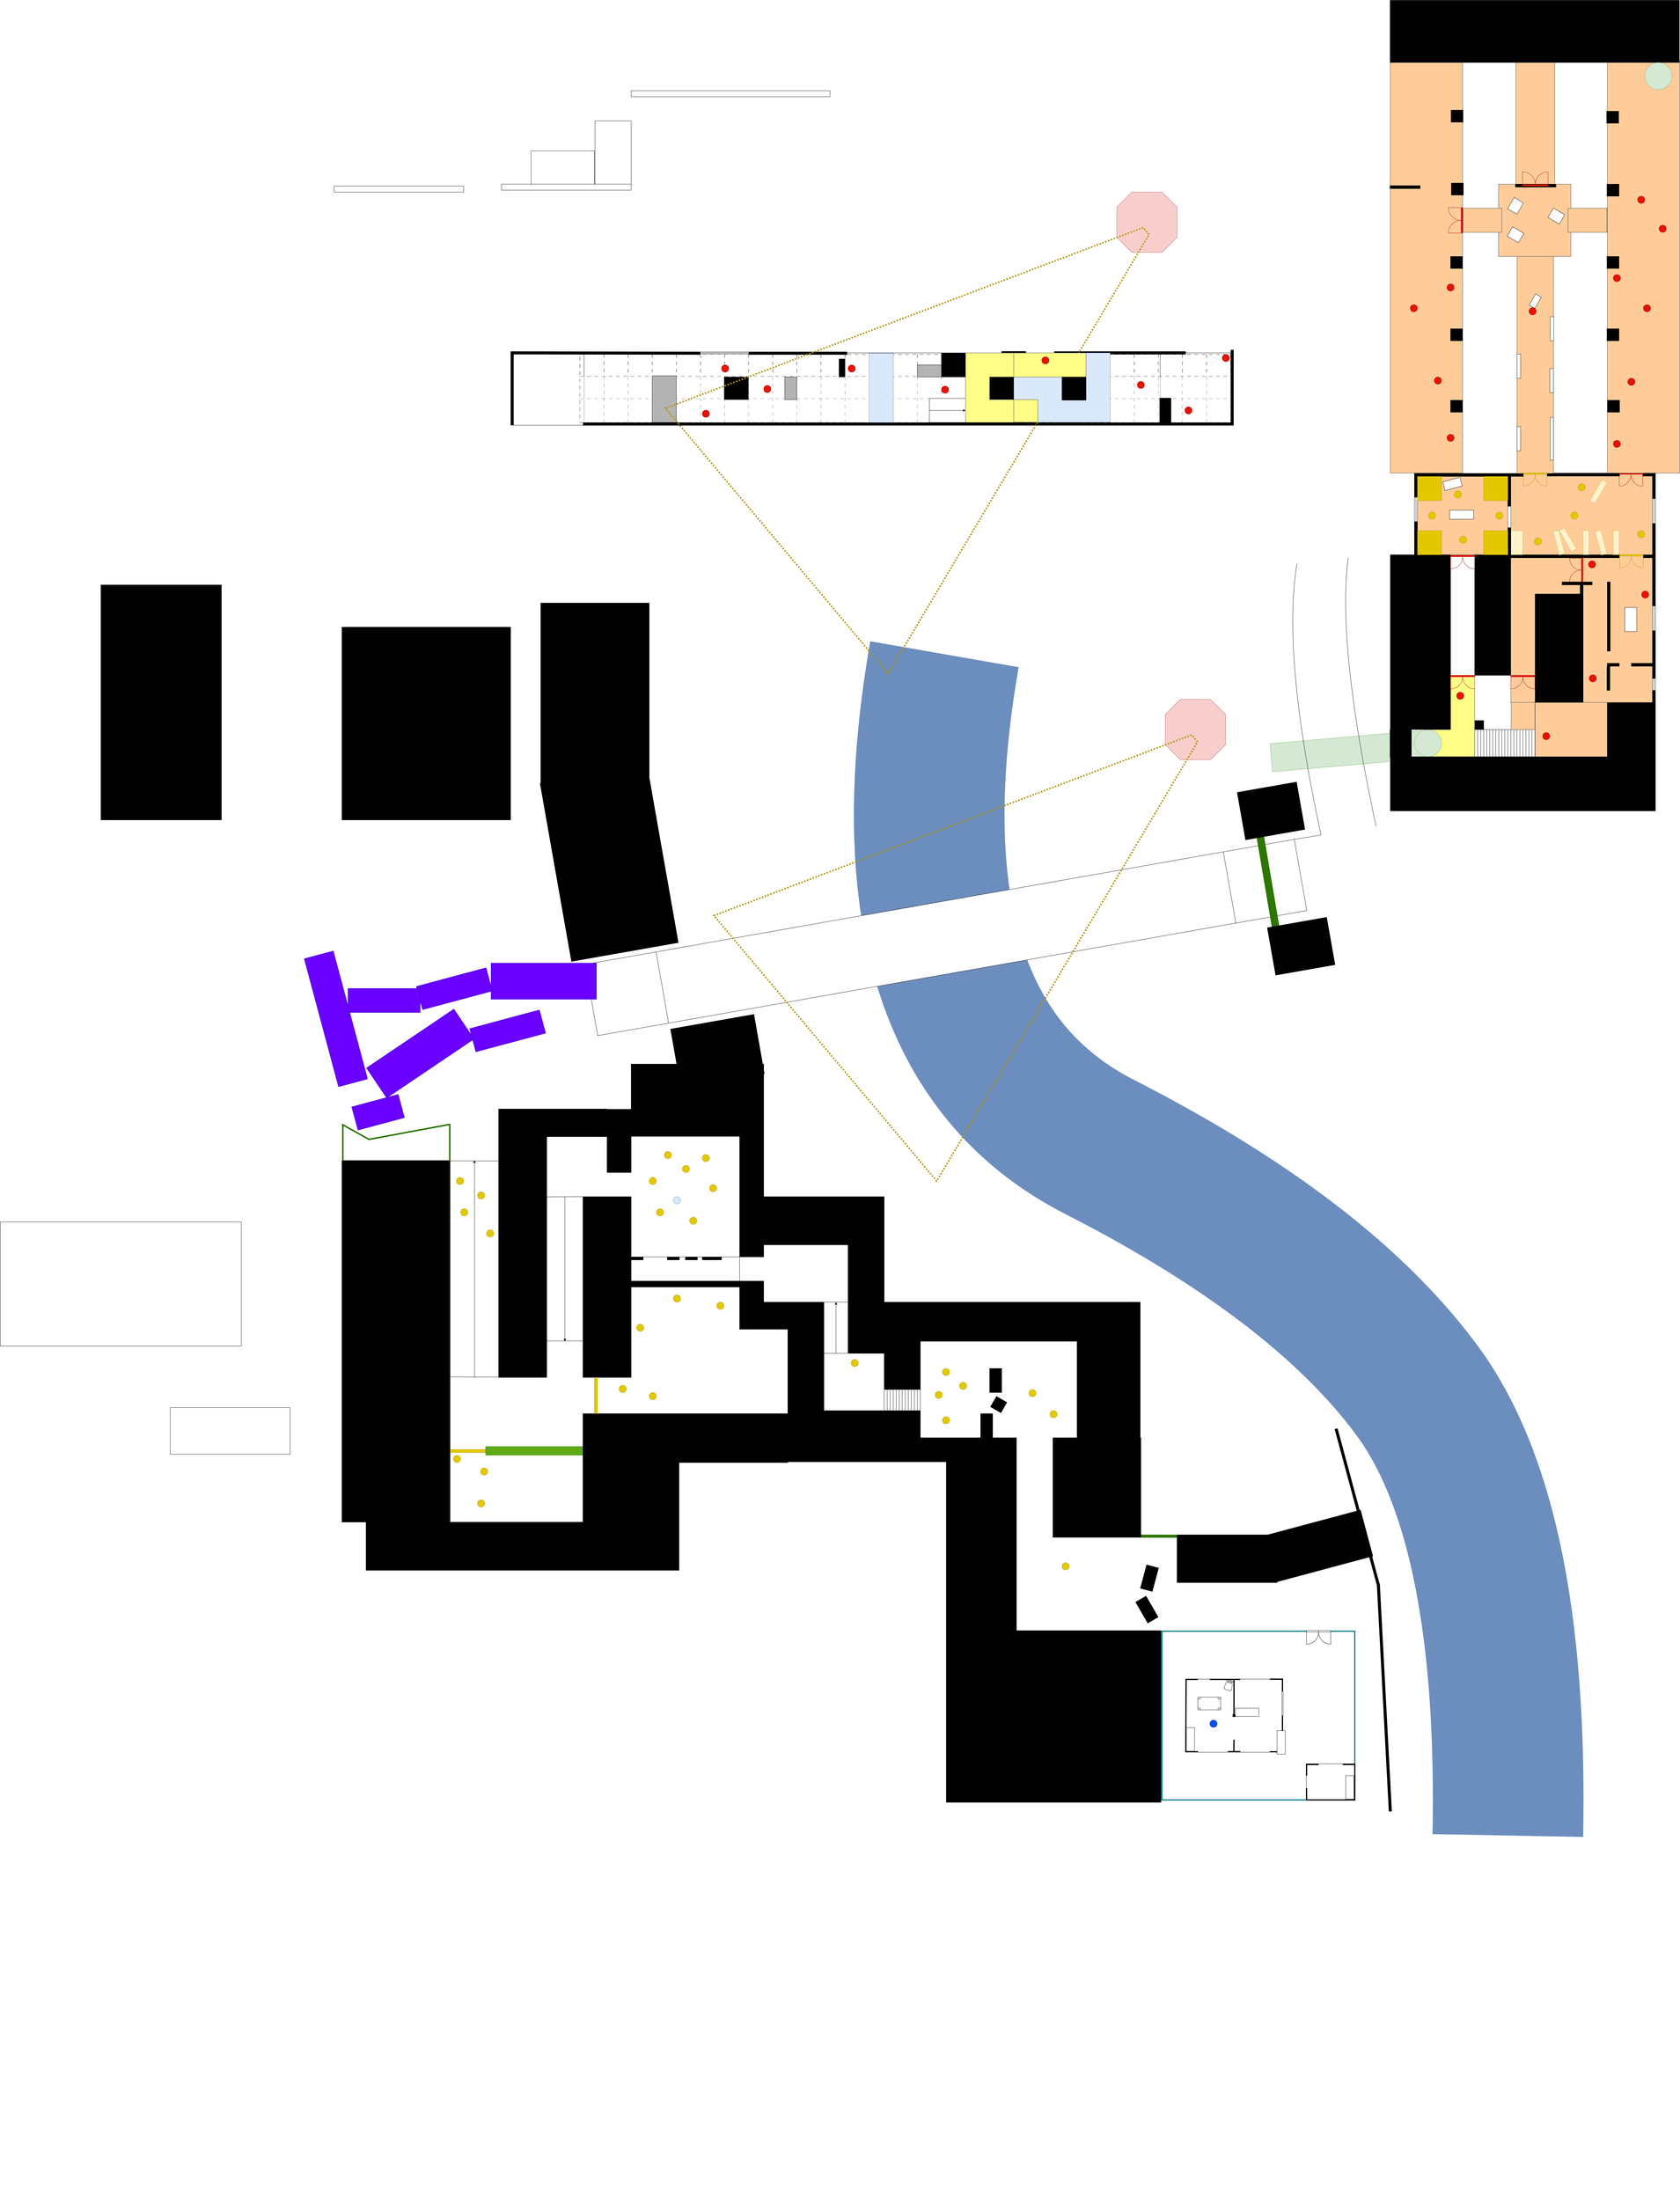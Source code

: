 <mxfile version="22.0.4" type="github">
  <diagram name="Page-1" id="38b20595-45e3-9b7f-d5ca-b57f44c5b66d">
    <mxGraphModel dx="5926" dy="7721" grid="1" gridSize="10" guides="1" tooltips="1" connect="1" arrows="1" fold="1" page="1" pageScale="1" pageWidth="1100" pageHeight="850" background="none" math="0" shadow="0">
      <root>
        <mxCell id="0" />
        <mxCell id="1" parent="0" />
        <mxCell id="TPJcJo7js-tVD7P4mNJr-108" value="" style="rounded=0;whiteSpace=wrap;html=1;fillColor=#ffcc99;strokeColor=#36393d;" vertex="1" parent="1">
          <mxGeometry x="930" y="-4910" width="300" height="260" as="geometry" />
        </mxCell>
        <mxCell id="TPJcJo7js-tVD7P4mNJr-9" value="" style="rounded=0;whiteSpace=wrap;html=1;fillColor=#ffff88;strokeColor=#36393d;fillOpacity=100;movable=1;resizable=1;rotatable=1;deletable=1;editable=1;locked=0;connectable=1;strokeOpacity=100;" vertex="1" parent="1">
          <mxGeometry x="960" y="-4250" width="160" height="272.75" as="geometry" />
        </mxCell>
        <mxCell id="TPJcJo7js-tVD7P4mNJr-5" value="" style="rounded=0;whiteSpace=wrap;html=1;rotation=-5;fillColor=#d5e8d4;strokeColor=#82b366;" vertex="1" parent="1">
          <mxGeometry x="443.78" y="-4045.23" width="506.11" height="93.59" as="geometry" />
        </mxCell>
        <mxCell id="Ov3hjR12CI4Dyam863P--144" value="" style="verticalLabelPosition=bottom;verticalAlign=top;html=1;shape=mxgraph.basic.rect;fillColor2=none;strokeWidth=1;size=20;indent=5;" parent="1" vertex="1">
          <mxGeometry x="1320" y="480" width="160" height="121.5" as="geometry" />
        </mxCell>
        <mxCell id="Ov3hjR12CI4Dyam863P--143" value="" style="verticalLabelPosition=bottom;verticalAlign=top;html=1;shape=mxgraph.basic.rect;fillColor2=none;strokeWidth=1;size=20;indent=5;" parent="1" vertex="1">
          <mxGeometry x="920" y="199" width="320" height="242.5" as="geometry" />
        </mxCell>
        <mxCell id="Ov3hjR12CI4Dyam863P--64" value="" style="rounded=0;whiteSpace=wrap;html=1;rotation=-180;strokeColor=#b3b3b3;" parent="1" vertex="1">
          <mxGeometry x="522" y="523.88" width="40" height="36" as="geometry" />
        </mxCell>
        <mxCell id="Ov3hjR12CI4Dyam863P--46" value="" style="shape=partialRectangle;whiteSpace=wrap;html=1;right=0;top=0;bottom=0;fillColor=none;routingCenterX=-0.5;" parent="1" vertex="1">
          <mxGeometry x="232" y="121" width="120" height="40" as="geometry" />
        </mxCell>
        <mxCell id="Ov3hjR12CI4Dyam863P--47" value="" style="shape=partialRectangle;whiteSpace=wrap;html=1;right=0;top=0;bottom=0;fillColor=none;routingCenterX=-0.5;" parent="1" vertex="1">
          <mxGeometry x="222" y="121" width="120" height="40" as="geometry" />
        </mxCell>
        <mxCell id="Ov3hjR12CI4Dyam863P--48" value="" style="shape=partialRectangle;whiteSpace=wrap;html=1;right=0;top=0;bottom=0;fillColor=none;routingCenterX=-0.5;" parent="1" vertex="1">
          <mxGeometry x="212" y="121" width="120" height="40" as="geometry" />
        </mxCell>
        <mxCell id="Ov3hjR12CI4Dyam863P--50" value="" style="shape=partialRectangle;whiteSpace=wrap;html=1;right=0;top=0;bottom=0;fillColor=none;routingCenterX=-0.5;" parent="1" vertex="1">
          <mxGeometry x="212" y="131" width="120" height="40" as="geometry" />
        </mxCell>
        <mxCell id="Ov3hjR12CI4Dyam863P--49" value="" style="shape=partialRectangle;whiteSpace=wrap;html=1;right=0;top=0;bottom=0;fillColor=none;routingCenterX=-0.5;" parent="1" vertex="1">
          <mxGeometry x="202" y="121" width="120" height="40" as="geometry" />
        </mxCell>
        <mxCell id="Ov3hjR12CI4Dyam863P--51" value="" style="shape=partialRectangle;whiteSpace=wrap;html=1;right=0;top=0;bottom=0;fillColor=none;routingCenterX=-0.5;" parent="1" vertex="1">
          <mxGeometry x="192" y="121" width="120" height="39" as="geometry" />
        </mxCell>
        <mxCell id="Ov3hjR12CI4Dyam863P--44" value="" style="shape=partialRectangle;whiteSpace=wrap;html=1;right=0;top=0;bottom=0;fillColor=none;routingCenterX=-0.5;" parent="1" vertex="1">
          <mxGeometry x="242" y="121" width="120" height="40" as="geometry" />
        </mxCell>
        <mxCell id="Ov3hjR12CI4Dyam863P--26" value="" style="endArrow=none;html=1;rounded=0;strokeWidth=4;strokeColor=#CCCCCC;" parent="1" edge="1">
          <mxGeometry width="50" height="50" relative="1" as="geometry">
            <mxPoint x="282" y="120" as="sourcePoint" />
            <mxPoint x="282" y="200" as="targetPoint" />
          </mxGeometry>
        </mxCell>
        <mxCell id="Ov3hjR12CI4Dyam863P--3" value="" style="endArrow=none;html=1;rounded=0;" parent="1" edge="1">
          <mxGeometry width="50" height="50" relative="1" as="geometry">
            <mxPoint x="1359.46" y="720" as="sourcePoint" />
            <mxPoint x="1479.46" y="720" as="targetPoint" />
          </mxGeometry>
        </mxCell>
        <mxCell id="Ov3hjR12CI4Dyam863P--4" value="" style="endArrow=none;html=1;rounded=0;" parent="1" edge="1">
          <mxGeometry width="50" height="50" relative="1" as="geometry">
            <mxPoint x="1479.46" y="800" as="sourcePoint" />
            <mxPoint x="1479.46" y="720" as="targetPoint" />
          </mxGeometry>
        </mxCell>
        <mxCell id="Ov3hjR12CI4Dyam863P--5" value="" style="endArrow=none;html=1;rounded=0;" parent="1" edge="1">
          <mxGeometry width="50" height="50" relative="1" as="geometry">
            <mxPoint x="1359.46" y="800" as="sourcePoint" />
            <mxPoint x="1479.46" y="800" as="targetPoint" />
          </mxGeometry>
        </mxCell>
        <mxCell id="Ov3hjR12CI4Dyam863P--6" value="" style="endArrow=classic;html=1;rounded=0;" parent="1" edge="1">
          <mxGeometry width="50" height="50" relative="1" as="geometry">
            <mxPoint x="1399.46" y="750" as="sourcePoint" />
            <mxPoint x="1399.46" y="720" as="targetPoint" />
          </mxGeometry>
        </mxCell>
        <mxCell id="Ov3hjR12CI4Dyam863P--7" value="" style="endArrow=classic;html=1;rounded=0;" parent="1" edge="1">
          <mxGeometry width="50" height="50" relative="1" as="geometry">
            <mxPoint x="1399.46" y="770" as="sourcePoint" />
            <mxPoint x="1399.46" y="800" as="targetPoint" />
          </mxGeometry>
        </mxCell>
        <mxCell id="Ov3hjR12CI4Dyam863P--8" value="Player" style="text;strokeColor=none;align=center;fillColor=none;html=1;verticalAlign=middle;whiteSpace=wrap;rounded=0;" parent="1" vertex="1">
          <mxGeometry x="1359.46" y="741" width="60" height="30" as="geometry" />
        </mxCell>
        <mxCell id="Ov3hjR12CI4Dyam863P--9" value="" style="ellipse;whiteSpace=wrap;html=1;aspect=fixed;fillColor=#fa6800;fontColor=#000000;strokeColor=#000000;" parent="1" vertex="1">
          <mxGeometry x="1369.46" y="775" width="24" height="24" as="geometry" />
        </mxCell>
        <mxCell id="Ov3hjR12CI4Dyam863P--11" value="" style="endArrow=none;html=1;rounded=0;strokeWidth=4;jumpStyle=none;" parent="1" edge="1">
          <mxGeometry width="50" height="50" relative="1" as="geometry">
            <mxPoint x="82" y="360" as="sourcePoint" />
            <mxPoint x="82" y="200" as="targetPoint" />
          </mxGeometry>
        </mxCell>
        <mxCell id="Ov3hjR12CI4Dyam863P--12" value="" style="endArrow=none;html=1;rounded=0;strokeWidth=4;" parent="1" edge="1">
          <mxGeometry width="50" height="50" relative="1" as="geometry">
            <mxPoint x="80" y="440" as="sourcePoint" />
            <mxPoint x="404" y="440" as="targetPoint" />
          </mxGeometry>
        </mxCell>
        <mxCell id="Ov3hjR12CI4Dyam863P--13" value="" style="endArrow=none;html=1;rounded=0;strokeWidth=4;" parent="1" edge="1">
          <mxGeometry width="50" height="50" relative="1" as="geometry">
            <mxPoint x="402" y="440" as="sourcePoint" />
            <mxPoint x="402" y="200" as="targetPoint" />
          </mxGeometry>
        </mxCell>
        <mxCell id="Ov3hjR12CI4Dyam863P--14" value="" style="endArrow=none;html=1;rounded=0;strokeWidth=4;jumpStyle=none;" parent="1" edge="1">
          <mxGeometry width="50" height="50" relative="1" as="geometry">
            <mxPoint x="80" y="200" as="sourcePoint" />
            <mxPoint x="404" y="200" as="targetPoint" />
          </mxGeometry>
        </mxCell>
        <mxCell id="Ov3hjR12CI4Dyam863P--15" value="" style="ellipse;whiteSpace=wrap;html=1;aspect=fixed;fillColor=#fa6800;fontColor=#000000;strokeColor=#000000;" parent="1" vertex="1">
          <mxGeometry x="112" y="410" width="24" height="24" as="geometry" />
        </mxCell>
        <mxCell id="Ov3hjR12CI4Dyam863P--16" value="" style="endArrow=none;html=1;rounded=0;strokeWidth=4;" parent="1" edge="1">
          <mxGeometry width="50" height="50" relative="1" as="geometry">
            <mxPoint x="82" y="440" as="sourcePoint" />
            <mxPoint x="82" y="400" as="targetPoint" />
          </mxGeometry>
        </mxCell>
        <mxCell id="Ov3hjR12CI4Dyam863P--17" value="" style="endArrow=none;html=1;rounded=0;strokeWidth=4;strokeColor=#B3B3B3;" parent="1" edge="1">
          <mxGeometry width="50" height="50" relative="1" as="geometry">
            <mxPoint x="2" y="440" as="sourcePoint" />
            <mxPoint x="80" y="440" as="targetPoint" />
          </mxGeometry>
        </mxCell>
        <mxCell id="Ov3hjR12CI4Dyam863P--18" value="" style="endArrow=none;html=1;rounded=0;strokeWidth=4;strokeColor=#B3B3B3;" parent="1" edge="1">
          <mxGeometry width="50" height="50" relative="1" as="geometry">
            <mxPoint x="2" y="120" as="sourcePoint" />
            <mxPoint x="2" y="442" as="targetPoint" />
          </mxGeometry>
        </mxCell>
        <mxCell id="Ov3hjR12CI4Dyam863P--20" value="" style="endArrow=none;html=1;rounded=0;strokeWidth=4;strokeColor=#B3B3B3;" parent="1" edge="1">
          <mxGeometry width="50" height="50" relative="1" as="geometry">
            <mxPoint x="2" y="122" as="sourcePoint" />
            <mxPoint x="122" y="122" as="targetPoint" />
          </mxGeometry>
        </mxCell>
        <mxCell id="Ov3hjR12CI4Dyam863P--21" value="" style="endArrow=none;html=1;rounded=0;strokeWidth=4;strokeColor=#B3B3B3;" parent="1" edge="1">
          <mxGeometry width="50" height="50" relative="1" as="geometry">
            <mxPoint x="120" y="120" as="sourcePoint" />
            <mxPoint x="120" y="160" as="targetPoint" />
          </mxGeometry>
        </mxCell>
        <mxCell id="Ov3hjR12CI4Dyam863P--25" value="" style="endArrow=none;html=1;rounded=0;" parent="1" edge="1">
          <mxGeometry width="50" height="50" relative="1" as="geometry">
            <mxPoint x="82" y="160" as="sourcePoint" />
            <mxPoint x="242" y="160" as="targetPoint" />
          </mxGeometry>
        </mxCell>
        <mxCell id="Ov3hjR12CI4Dyam863P--27" value="" style="endArrow=none;html=1;rounded=0;strokeWidth=4;strokeColor=#CCCCCC;" parent="1" edge="1">
          <mxGeometry width="50" height="50" relative="1" as="geometry">
            <mxPoint x="282" y="122" as="sourcePoint" />
            <mxPoint x="162" y="122" as="targetPoint" />
          </mxGeometry>
        </mxCell>
        <mxCell id="Ov3hjR12CI4Dyam863P--28" value="" style="shape=partialRectangle;whiteSpace=wrap;html=1;right=0;top=0;bottom=0;fillColor=none;routingCenterX=-0.5;" parent="1" vertex="1">
          <mxGeometry x="92" y="160" width="120" height="40" as="geometry" />
        </mxCell>
        <mxCell id="Ov3hjR12CI4Dyam863P--29" value="" style="shape=partialRectangle;whiteSpace=wrap;html=1;right=0;top=0;bottom=0;fillColor=none;routingCenterX=-0.5;" parent="1" vertex="1">
          <mxGeometry x="102" y="160" width="120" height="40" as="geometry" />
        </mxCell>
        <mxCell id="Ov3hjR12CI4Dyam863P--30" value="" style="shape=partialRectangle;whiteSpace=wrap;html=1;right=0;top=0;bottom=0;fillColor=none;routingCenterX=-0.5;" parent="1" vertex="1">
          <mxGeometry x="112" y="160" width="120" height="40" as="geometry" />
        </mxCell>
        <mxCell id="Ov3hjR12CI4Dyam863P--31" value="" style="shape=partialRectangle;whiteSpace=wrap;html=1;right=0;top=0;bottom=0;fillColor=none;routingCenterX=-0.5;" parent="1" vertex="1">
          <mxGeometry x="122" y="160" width="120" height="40" as="geometry" />
        </mxCell>
        <mxCell id="Ov3hjR12CI4Dyam863P--32" value="" style="shape=partialRectangle;whiteSpace=wrap;html=1;right=0;top=0;bottom=0;fillColor=none;routingCenterX=-0.5;" parent="1" vertex="1">
          <mxGeometry x="132" y="160" width="120" height="40" as="geometry" />
        </mxCell>
        <mxCell id="Ov3hjR12CI4Dyam863P--33" value="" style="shape=partialRectangle;whiteSpace=wrap;html=1;right=0;top=0;bottom=0;fillColor=none;routingCenterX=-0.5;" parent="1" vertex="1">
          <mxGeometry x="142" y="160" width="120" height="40" as="geometry" />
        </mxCell>
        <mxCell id="Ov3hjR12CI4Dyam863P--34" value="" style="shape=partialRectangle;whiteSpace=wrap;html=1;right=0;top=0;bottom=0;fillColor=none;routingCenterX=-0.5;" parent="1" vertex="1">
          <mxGeometry x="152" y="160" width="120" height="40" as="geometry" />
        </mxCell>
        <mxCell id="Ov3hjR12CI4Dyam863P--35" value="" style="shape=partialRectangle;whiteSpace=wrap;html=1;right=0;top=0;bottom=0;fillColor=none;routingCenterX=-0.5;" parent="1" vertex="1">
          <mxGeometry x="162" y="160" width="120" height="40" as="geometry" />
        </mxCell>
        <mxCell id="Ov3hjR12CI4Dyam863P--36" value="" style="shape=partialRectangle;whiteSpace=wrap;html=1;right=0;top=0;bottom=0;fillColor=none;routingCenterX=-0.5;" parent="1" vertex="1">
          <mxGeometry x="172" y="160" width="120" height="40" as="geometry" />
        </mxCell>
        <mxCell id="Ov3hjR12CI4Dyam863P--37" value="" style="shape=partialRectangle;whiteSpace=wrap;html=1;right=0;top=0;bottom=0;fillColor=none;routingCenterX=-0.5;" parent="1" vertex="1">
          <mxGeometry x="182" y="160" width="120" height="40" as="geometry" />
        </mxCell>
        <mxCell id="Ov3hjR12CI4Dyam863P--38" value="" style="shape=partialRectangle;whiteSpace=wrap;html=1;right=0;top=0;bottom=0;fillColor=none;routingCenterX=-0.5;" parent="1" vertex="1">
          <mxGeometry x="192" y="160" width="120" height="40" as="geometry" />
        </mxCell>
        <mxCell id="Ov3hjR12CI4Dyam863P--39" value="" style="shape=partialRectangle;whiteSpace=wrap;html=1;right=0;top=0;bottom=0;fillColor=none;routingCenterX=-0.5;" parent="1" vertex="1">
          <mxGeometry x="202" y="160" width="120" height="40" as="geometry" />
        </mxCell>
        <mxCell id="Ov3hjR12CI4Dyam863P--40" value="" style="shape=partialRectangle;whiteSpace=wrap;html=1;right=0;top=0;bottom=0;fillColor=none;routingCenterX=-0.5;" parent="1" vertex="1">
          <mxGeometry x="212" y="160" width="120" height="40" as="geometry" />
        </mxCell>
        <mxCell id="Ov3hjR12CI4Dyam863P--41" value="" style="shape=partialRectangle;whiteSpace=wrap;html=1;right=0;top=0;bottom=0;fillColor=none;routingCenterX=-0.5;" parent="1" vertex="1">
          <mxGeometry x="222" y="160" width="120" height="40" as="geometry" />
        </mxCell>
        <mxCell id="Ov3hjR12CI4Dyam863P--42" value="" style="shape=partialRectangle;whiteSpace=wrap;html=1;right=0;top=0;bottom=0;fillColor=none;routingCenterX=-0.5;" parent="1" vertex="1">
          <mxGeometry x="232" y="160" width="120" height="40" as="geometry" />
        </mxCell>
        <mxCell id="Ov3hjR12CI4Dyam863P--43" value="" style="shape=partialRectangle;whiteSpace=wrap;html=1;right=0;top=0;bottom=0;fillColor=none;routingCenterX=-0.5;" parent="1" vertex="1">
          <mxGeometry x="242" y="160" width="120" height="40" as="geometry" />
        </mxCell>
        <mxCell id="Ov3hjR12CI4Dyam863P--52" value="" style="verticalLabelPosition=bottom;html=1;verticalAlign=top;align=center;shape=mxgraph.floorplan.doorLeft;aspect=fixed;direction=west;rotation=-90;" parent="1" vertex="1">
          <mxGeometry x="43" y="359" width="40" height="42.5" as="geometry" />
        </mxCell>
        <mxCell id="Ov3hjR12CI4Dyam863P--53" value="" style="endArrow=none;html=1;rounded=0;strokeWidth=4;strokeColor=#0e8088;fillColor=#b0e3e6;" parent="1" edge="1">
          <mxGeometry width="50" height="50" relative="1" as="geometry">
            <mxPoint x="2" y="40" as="sourcePoint" />
            <mxPoint x="2" y="121" as="targetPoint" />
          </mxGeometry>
        </mxCell>
        <mxCell id="Ov3hjR12CI4Dyam863P--54" value="" style="endArrow=none;html=1;rounded=0;strokeWidth=4;strokeColor=#0e8088;fillColor=#b0e3e6;" parent="1" edge="1">
          <mxGeometry width="50" height="50" relative="1" as="geometry">
            <mxPoint x="644" y="40" as="sourcePoint" />
            <mxPoint y="40" as="targetPoint" />
          </mxGeometry>
        </mxCell>
        <mxCell id="Ov3hjR12CI4Dyam863P--55" value="" style="endArrow=none;html=1;rounded=0;strokeWidth=4;strokeColor=#0e8088;fillColor=#b0e3e6;" parent="1" edge="1">
          <mxGeometry width="50" height="50" relative="1" as="geometry">
            <mxPoint x="2" y="440" as="sourcePoint" />
            <mxPoint x="2" y="600" as="targetPoint" />
          </mxGeometry>
        </mxCell>
        <mxCell id="Ov3hjR12CI4Dyam863P--56" value="" style="endArrow=none;html=1;rounded=0;strokeWidth=4;strokeColor=#0e8088;fillColor=#b0e3e6;" parent="1" edge="1">
          <mxGeometry width="50" height="50" relative="1" as="geometry">
            <mxPoint x="482" y="600" as="sourcePoint" />
            <mxPoint y="600" as="targetPoint" />
          </mxGeometry>
        </mxCell>
        <mxCell id="Ov3hjR12CI4Dyam863P--57" value="" style="endArrow=none;html=1;rounded=0;strokeWidth=4;" parent="1" source="Ov3hjR12CI4Dyam863P--70" edge="1">
          <mxGeometry width="50" height="50" relative="1" as="geometry">
            <mxPoint x="482" y="602" as="sourcePoint" />
            <mxPoint x="482" y="480" as="targetPoint" />
          </mxGeometry>
        </mxCell>
        <mxCell id="Ov3hjR12CI4Dyam863P--58" value="" style="endArrow=none;html=1;rounded=0;strokeWidth=4;" parent="1" edge="1">
          <mxGeometry width="50" height="50" relative="1" as="geometry">
            <mxPoint x="602" y="482.25" as="sourcePoint" />
            <mxPoint x="642" y="482" as="targetPoint" />
          </mxGeometry>
        </mxCell>
        <mxCell id="Ov3hjR12CI4Dyam863P--59" value="" style="endArrow=none;html=1;rounded=0;strokeWidth=4;" parent="1" edge="1">
          <mxGeometry width="50" height="50" relative="1" as="geometry">
            <mxPoint x="642" y="602" as="sourcePoint" />
            <mxPoint x="642" y="480" as="targetPoint" />
          </mxGeometry>
        </mxCell>
        <mxCell id="Ov3hjR12CI4Dyam863P--60" value="" style="endArrow=none;html=1;rounded=0;strokeWidth=4;" parent="1" edge="1">
          <mxGeometry width="50" height="50" relative="1" as="geometry">
            <mxPoint x="482" y="600" as="sourcePoint" />
            <mxPoint x="642" y="600" as="targetPoint" />
          </mxGeometry>
        </mxCell>
        <mxCell id="Ov3hjR12CI4Dyam863P--61" value="" style="endArrow=none;html=1;rounded=0;strokeWidth=4;strokeColor=#0e8088;fillColor=#b0e3e6;" parent="1" edge="1">
          <mxGeometry width="50" height="50" relative="1" as="geometry">
            <mxPoint x="642" y="40" as="sourcePoint" />
            <mxPoint x="642" y="480" as="targetPoint" />
          </mxGeometry>
        </mxCell>
        <mxCell id="Ov3hjR12CI4Dyam863P--62" value="" style="rounded=0;whiteSpace=wrap;html=1;rotation=-180;strokeColor=#b3b3b3;" parent="1" vertex="1">
          <mxGeometry x="522" y="518.88" width="40" height="5" as="geometry" />
        </mxCell>
        <mxCell id="Ov3hjR12CI4Dyam863P--66" value="" style="endArrow=none;html=1;rounded=0;strokeWidth=4;" parent="1" edge="1">
          <mxGeometry width="50" height="50" relative="1" as="geometry">
            <mxPoint x="482" y="482" as="sourcePoint" />
            <mxPoint x="522" y="482.25" as="targetPoint" />
          </mxGeometry>
        </mxCell>
        <mxCell id="Ov3hjR12CI4Dyam863P--67" value="" style="rounded=0;whiteSpace=wrap;html=1;" parent="1" vertex="1">
          <mxGeometry x="522" y="480" width="80" height="4" as="geometry" />
        </mxCell>
        <mxCell id="Ov3hjR12CI4Dyam863P--68" value="" style="rounded=0;whiteSpace=wrap;html=1;" parent="1" vertex="1">
          <mxGeometry x="522" y="597.5" width="80" height="4" as="geometry" />
        </mxCell>
        <mxCell id="Ov3hjR12CI4Dyam863P--69" value="" style="rounded=0;whiteSpace=wrap;html=1;rotation=90;" parent="1" vertex="1">
          <mxGeometry x="621.38" y="538.13" width="41.25" height="4" as="geometry" />
        </mxCell>
        <mxCell id="Ov3hjR12CI4Dyam863P--71" value="" style="endArrow=none;html=1;rounded=0;strokeWidth=4;" parent="1" target="Ov3hjR12CI4Dyam863P--70" edge="1">
          <mxGeometry width="50" height="50" relative="1" as="geometry">
            <mxPoint x="482" y="602" as="sourcePoint" />
            <mxPoint x="482" y="480" as="targetPoint" />
          </mxGeometry>
        </mxCell>
        <mxCell id="Ov3hjR12CI4Dyam863P--70" value="" style="rounded=0;whiteSpace=wrap;html=1;rotation=90;" parent="1" vertex="1">
          <mxGeometry x="461" y="538.13" width="41.25" height="4" as="geometry" />
        </mxCell>
        <mxCell id="Ov3hjR12CI4Dyam863P--72" value="" style="rounded=0;whiteSpace=wrap;html=1;" parent="1" vertex="1">
          <mxGeometry x="122" y="438" width="80" height="4" as="geometry" />
        </mxCell>
        <mxCell id="Ov3hjR12CI4Dyam863P--74" value="" style="rounded=0;whiteSpace=wrap;html=1;" parent="1" vertex="1">
          <mxGeometry x="282" y="438" width="80" height="4" as="geometry" />
        </mxCell>
        <mxCell id="Ov3hjR12CI4Dyam863P--75" value="" style="rounded=0;whiteSpace=wrap;html=1;" parent="1" vertex="1">
          <mxGeometry x="282" y="198" width="80" height="4" as="geometry" />
        </mxCell>
        <mxCell id="Ov3hjR12CI4Dyam863P--76" value="" style="rounded=0;whiteSpace=wrap;html=1;rotation=90;" parent="1" vertex="1">
          <mxGeometry x="362" y="278" width="80" height="4" as="geometry" />
        </mxCell>
        <mxCell id="Ov3hjR12CI4Dyam863P--77" value="" style="verticalLabelPosition=bottom;html=1;verticalAlign=top;align=center;shape=mxgraph.floorplan.doorUneven;dx=0.5;" parent="1" vertex="1">
          <mxGeometry x="481.63" y="38" width="80.37" height="40" as="geometry" />
        </mxCell>
        <mxCell id="Ov3hjR12CI4Dyam863P--89" value="" style="endArrow=none;html=1;rounded=0;strokeWidth=4;jumpStyle=none;" parent="1" edge="1">
          <mxGeometry width="50" height="50" relative="1" as="geometry">
            <mxPoint x="920" y="440" as="sourcePoint" />
            <mxPoint x="921" y="200" as="targetPoint" />
          </mxGeometry>
        </mxCell>
        <mxCell id="Ov3hjR12CI4Dyam863P--90" value="" style="endArrow=none;html=1;rounded=0;strokeWidth=4;" parent="1" edge="1">
          <mxGeometry width="50" height="50" relative="1" as="geometry">
            <mxPoint x="919" y="440" as="sourcePoint" />
            <mxPoint x="960" y="440" as="targetPoint" />
          </mxGeometry>
        </mxCell>
        <mxCell id="Ov3hjR12CI4Dyam863P--91" value="" style="endArrow=none;html=1;rounded=0;strokeWidth=4;" parent="1" edge="1">
          <mxGeometry width="50" height="50" relative="1" as="geometry">
            <mxPoint x="1241" y="440" as="sourcePoint" />
            <mxPoint x="1241" y="200" as="targetPoint" />
          </mxGeometry>
        </mxCell>
        <mxCell id="Ov3hjR12CI4Dyam863P--92" value="" style="endArrow=none;html=1;rounded=0;strokeWidth=4;jumpStyle=none;" parent="1" edge="1">
          <mxGeometry width="50" height="50" relative="1" as="geometry">
            <mxPoint x="1000" y="200" as="sourcePoint" />
            <mxPoint x="1100" y="200" as="targetPoint" />
          </mxGeometry>
        </mxCell>
        <mxCell id="Ov3hjR12CI4Dyam863P--93" value="" style="ellipse;whiteSpace=wrap;html=1;aspect=fixed;fillColor=#fa6800;fontColor=#000000;strokeColor=#000000;" parent="1" vertex="1">
          <mxGeometry x="1000" y="335" width="24" height="24" as="geometry" />
        </mxCell>
        <mxCell id="Ov3hjR12CI4Dyam863P--118" value="" style="endArrow=none;html=1;rounded=0;strokeWidth=4;strokeColor=#0e8088;fillColor=#b0e3e6;" parent="1" edge="1">
          <mxGeometry width="50" height="50" relative="1" as="geometry">
            <mxPoint x="841" y="40" as="sourcePoint" />
            <mxPoint x="841" y="121" as="targetPoint" />
          </mxGeometry>
        </mxCell>
        <mxCell id="Ov3hjR12CI4Dyam863P--119" value="" style="endArrow=none;html=1;rounded=0;strokeWidth=4;strokeColor=#0e8088;fillColor=#b0e3e6;" parent="1" edge="1">
          <mxGeometry width="50" height="50" relative="1" as="geometry">
            <mxPoint x="1483" y="40" as="sourcePoint" />
            <mxPoint x="839" y="40" as="targetPoint" />
          </mxGeometry>
        </mxCell>
        <mxCell id="Ov3hjR12CI4Dyam863P--120" value="" style="endArrow=none;html=1;rounded=0;strokeWidth=4;strokeColor=#0e8088;fillColor=#b0e3e6;" parent="1" edge="1">
          <mxGeometry width="50" height="50" relative="1" as="geometry">
            <mxPoint x="841" y="110" as="sourcePoint" />
            <mxPoint x="841" y="600" as="targetPoint" />
          </mxGeometry>
        </mxCell>
        <mxCell id="Ov3hjR12CI4Dyam863P--121" value="" style="endArrow=none;html=1;rounded=0;strokeWidth=4;strokeColor=#0e8088;fillColor=#b0e3e6;" parent="1" edge="1">
          <mxGeometry width="50" height="50" relative="1" as="geometry">
            <mxPoint x="1321" y="600" as="sourcePoint" />
            <mxPoint x="839" y="600" as="targetPoint" />
          </mxGeometry>
        </mxCell>
        <mxCell id="Ov3hjR12CI4Dyam863P--122" value="" style="endArrow=none;html=1;rounded=0;strokeWidth=4;" parent="1" edge="1">
          <mxGeometry width="50" height="50" relative="1" as="geometry">
            <mxPoint x="1320.754" y="519.505" as="sourcePoint" />
            <mxPoint x="1321" y="480" as="targetPoint" />
          </mxGeometry>
        </mxCell>
        <mxCell id="Ov3hjR12CI4Dyam863P--123" value="" style="endArrow=none;html=1;rounded=0;strokeWidth=4;" parent="1" edge="1">
          <mxGeometry width="50" height="50" relative="1" as="geometry">
            <mxPoint x="1441" y="482.25" as="sourcePoint" />
            <mxPoint x="1481" y="482" as="targetPoint" />
          </mxGeometry>
        </mxCell>
        <mxCell id="Ov3hjR12CI4Dyam863P--124" value="" style="endArrow=none;html=1;rounded=0;strokeWidth=4;" parent="1" edge="1">
          <mxGeometry width="50" height="50" relative="1" as="geometry">
            <mxPoint x="1481" y="602" as="sourcePoint" />
            <mxPoint x="1481" y="480" as="targetPoint" />
          </mxGeometry>
        </mxCell>
        <mxCell id="Ov3hjR12CI4Dyam863P--125" value="" style="endArrow=none;html=1;rounded=0;strokeWidth=4;" parent="1" edge="1">
          <mxGeometry width="50" height="50" relative="1" as="geometry">
            <mxPoint x="1321" y="600" as="sourcePoint" />
            <mxPoint x="1481" y="600" as="targetPoint" />
          </mxGeometry>
        </mxCell>
        <mxCell id="Ov3hjR12CI4Dyam863P--126" value="" style="endArrow=none;html=1;rounded=0;strokeWidth=4;strokeColor=#0e8088;fillColor=#b0e3e6;" parent="1" edge="1">
          <mxGeometry width="50" height="50" relative="1" as="geometry">
            <mxPoint x="1481" y="40" as="sourcePoint" />
            <mxPoint x="1481" y="480" as="targetPoint" />
          </mxGeometry>
        </mxCell>
        <mxCell id="Ov3hjR12CI4Dyam863P--128" value="" style="endArrow=none;html=1;rounded=0;strokeWidth=4;" parent="1" edge="1">
          <mxGeometry width="50" height="50" relative="1" as="geometry">
            <mxPoint x="1321" y="482" as="sourcePoint" />
            <mxPoint x="1361" y="482.25" as="targetPoint" />
          </mxGeometry>
        </mxCell>
        <mxCell id="Ov3hjR12CI4Dyam863P--132" value="" style="endArrow=none;html=1;rounded=0;strokeWidth=4;" parent="1" edge="1">
          <mxGeometry width="50" height="50" relative="1" as="geometry">
            <mxPoint x="1321" y="602" as="sourcePoint" />
            <mxPoint x="1320.75" y="560.755" as="targetPoint" />
          </mxGeometry>
        </mxCell>
        <mxCell id="Ov3hjR12CI4Dyam863P--137" value="" style="rounded=0;whiteSpace=wrap;html=1;rotation=90;" parent="1" vertex="1">
          <mxGeometry x="1201" y="278" width="80" height="4" as="geometry" />
        </mxCell>
        <mxCell id="Ov3hjR12CI4Dyam863P--138" value="" style="verticalLabelPosition=bottom;html=1;verticalAlign=top;align=center;shape=mxgraph.floorplan.doorUneven;dx=0.5;" parent="1" vertex="1">
          <mxGeometry x="1320.63" y="38" width="80.37" height="40" as="geometry" />
        </mxCell>
        <mxCell id="Ov3hjR12CI4Dyam863P--140" value="" style="endArrow=none;html=1;rounded=0;strokeWidth=4;" parent="1" edge="1">
          <mxGeometry width="50" height="50" relative="1" as="geometry">
            <mxPoint x="1060" y="439.66" as="sourcePoint" />
            <mxPoint x="1101" y="439.66" as="targetPoint" />
          </mxGeometry>
        </mxCell>
        <mxCell id="Ov3hjR12CI4Dyam863P--141" value="" style="endArrow=none;html=1;rounded=0;strokeWidth=4;" parent="1" edge="1">
          <mxGeometry width="50" height="50" relative="1" as="geometry">
            <mxPoint x="1199" y="440" as="sourcePoint" />
            <mxPoint x="1243" y="440" as="targetPoint" />
          </mxGeometry>
        </mxCell>
        <mxCell id="Ov3hjR12CI4Dyam863P--142" value="" style="endArrow=none;html=1;rounded=0;strokeWidth=4;" parent="1" edge="1">
          <mxGeometry width="50" height="50" relative="1" as="geometry">
            <mxPoint x="1199" y="199.31" as="sourcePoint" />
            <mxPoint x="1243" y="199.31" as="targetPoint" />
          </mxGeometry>
        </mxCell>
        <mxCell id="Ov3hjR12CI4Dyam863P--146" value="" style="verticalLabelPosition=bottom;html=1;verticalAlign=top;align=center;shape=mxgraph.floorplan.chair;rotation=-180;" parent="1" vertex="1">
          <mxGeometry x="332" y="220" width="27" height="34.24" as="geometry" />
        </mxCell>
        <mxCell id="Ov3hjR12CI4Dyam863P--149" value="" style="verticalLabelPosition=bottom;html=1;verticalAlign=top;align=center;shape=mxgraph.floorplan.couch;rotation=-15;" parent="1" vertex="1">
          <mxGeometry x="86.5" y="212.24" width="75" height="40" as="geometry" />
        </mxCell>
        <mxCell id="Ov3hjR12CI4Dyam863P--150" value="" style="whiteSpace=wrap;html=1;aspect=fixed;fillColor=#000000;" parent="1" vertex="1">
          <mxGeometry x="235" y="316" width="8" height="8" as="geometry" />
        </mxCell>
        <mxCell id="Ov3hjR12CI4Dyam863P--151" value="" style="whiteSpace=wrap;html=1;aspect=fixed;fillColor=#000000;" parent="1" vertex="1">
          <mxGeometry x="1076" y="316" width="8" height="8" as="geometry" />
        </mxCell>
        <mxCell id="Ov3hjR12CI4Dyam863P--152" value="" style="verticalLabelPosition=bottom;html=1;verticalAlign=top;align=center;shape=mxgraph.floorplan.table;" parent="1" vertex="1">
          <mxGeometry x="162" y="326" width="75.78" height="42" as="geometry" />
        </mxCell>
        <mxCell id="Ov3hjR12CI4Dyam863P--154" value="" style="rounded=0;whiteSpace=wrap;html=1;" parent="1" vertex="1">
          <mxGeometry x="83" y="270" width="27" height="78" as="geometry" />
        </mxCell>
        <mxCell id="Ov3hjR12CI4Dyam863P--155" value="" style="rounded=0;whiteSpace=wrap;html=1;rotation=90;" parent="1" vertex="1">
          <mxGeometry x="227.25" y="383.75" width="27" height="82.5" as="geometry" />
        </mxCell>
        <mxCell id="Ov3hjR12CI4Dyam863P--156" value="" style="rounded=0;whiteSpace=wrap;html=1;rotation=90;" parent="1" vertex="1">
          <mxGeometry x="212" y="175.88" width="27" height="81.36" as="geometry" />
        </mxCell>
        <mxCell id="Ov3hjR12CI4Dyam863P--157" value="" style="verticalLabelPosition=bottom;html=1;verticalAlign=top;align=center;shape=mxgraph.floorplan.couch;rotation=-180;" parent="1" vertex="1">
          <mxGeometry x="182" y="278" width="75" height="40" as="geometry" />
        </mxCell>
        <mxCell id="Ov3hjR12CI4Dyam863P--159" value="" style="verticalLabelPosition=bottom;html=1;verticalAlign=top;align=center;shape=mxgraph.floorplan.table;rotation=90;" parent="1" vertex="1">
          <mxGeometry x="342" y="359" width="75.78" height="42" as="geometry" />
        </mxCell>
        <mxCell id="Ov3hjR12CI4Dyam863P--160" value="" style="verticalLabelPosition=bottom;html=1;verticalAlign=top;align=center;shape=mxgraph.floorplan.chair;rotation=-95;" parent="1" vertex="1">
          <mxGeometry x="315" y="345.63" width="27" height="34.24" as="geometry" />
        </mxCell>
        <mxCell id="Ov3hjR12CI4Dyam863P--161" value="" style="endArrow=none;html=1;rounded=0;strokeWidth=4;" parent="1" edge="1">
          <mxGeometry width="50" height="50" relative="1" as="geometry">
            <mxPoint x="919" y="200" as="sourcePoint" />
            <mxPoint x="960" y="200" as="targetPoint" />
          </mxGeometry>
        </mxCell>
        <mxCell id="Ov3hjR12CI4Dyam863P--164" value="" style="endArrow=none;html=1;rounded=0;strokeWidth=4;jumpStyle=none;entryX=0.5;entryY=0;entryDx=0;entryDy=0;" parent="1" target="Ov3hjR12CI4Dyam863P--151" edge="1">
          <mxGeometry width="50" height="50" relative="1" as="geometry">
            <mxPoint x="1080" y="200" as="sourcePoint" />
            <mxPoint x="1100" y="131" as="targetPoint" />
          </mxGeometry>
        </mxCell>
        <mxCell id="Ov3hjR12CI4Dyam863P--165" value="" style="endArrow=none;html=1;rounded=0;strokeWidth=4;jumpStyle=none;entryX=0.5;entryY=0;entryDx=0;entryDy=0;" parent="1" edge="1">
          <mxGeometry width="50" height="50" relative="1" as="geometry">
            <mxPoint x="1080" y="400" as="sourcePoint" />
            <mxPoint x="1079.63" y="439" as="targetPoint" />
          </mxGeometry>
        </mxCell>
        <mxCell id="Ov3hjR12CI4Dyam863P--168" value="" style="verticalLabelPosition=bottom;html=1;verticalAlign=top;align=center;shape=mxgraph.floorplan.table;rotation=-180;" parent="1" vertex="1">
          <mxGeometry x="960" y="259" width="75.78" height="42" as="geometry" />
        </mxCell>
        <mxCell id="Ov3hjR12CI4Dyam863P--169" value="" style="rounded=0;whiteSpace=wrap;html=1;" parent="1" vertex="1">
          <mxGeometry x="922" y="360" width="27" height="78" as="geometry" />
        </mxCell>
        <mxCell id="Ov3hjR12CI4Dyam863P--170" value="" style="rounded=0;whiteSpace=wrap;html=1;rotation=90;" parent="1" vertex="1">
          <mxGeometry x="1110" y="270" width="27" height="78" as="geometry" />
        </mxCell>
        <mxCell id="Ov3hjR12CI4Dyam863P--171" value="" style="rounded=0;whiteSpace=wrap;html=1;rotation=-180;" parent="1" vertex="1">
          <mxGeometry x="1451" y="519.5" width="27" height="78" as="geometry" />
        </mxCell>
        <mxCell id="Ov3hjR12CI4Dyam863P--172" value="" style="verticalLabelPosition=bottom;html=1;verticalAlign=top;align=center;shape=mxgraph.floorplan.chair;rotation=15;" parent="1" vertex="1">
          <mxGeometry x="1049" y="202" width="27" height="34.24" as="geometry" />
        </mxCell>
        <mxCell id="Ov3hjR12CI4Dyam863P--173" value="" style="rounded=0;whiteSpace=wrap;html=1;rotation=-180;" parent="1" vertex="1">
          <mxGeometry x="1223" y="370" width="27" height="78" as="geometry" />
        </mxCell>
        <mxCell id="Ov3hjR12CI4Dyam863P--174" value="NewShelter" style="text;strokeColor=none;align=center;fillColor=none;html=1;verticalAlign=middle;whiteSpace=wrap;rounded=0;fontSize=24;" parent="1" vertex="1">
          <mxGeometry x="33" y="775" width="60" height="30" as="geometry" />
        </mxCell>
        <mxCell id="u_MexKkUD5SQfgYGNneM-5" value="" style="verticalLabelPosition=bottom;verticalAlign=top;html=1;shape=mxgraph.basic.rect;fillColor2=none;strokeWidth=1;size=20;indent=5;" parent="1" vertex="1">
          <mxGeometry x="561" y="-638" width="160" height="121.5" as="geometry" />
        </mxCell>
        <mxCell id="u_MexKkUD5SQfgYGNneM-6" value="" style="verticalLabelPosition=bottom;verticalAlign=top;html=1;shape=mxgraph.basic.rect;fillColor2=none;strokeWidth=1;size=20;indent=5;" parent="1" vertex="1">
          <mxGeometry x="161" y="-919" width="320" height="242.5" as="geometry" />
        </mxCell>
        <mxCell id="u_MexKkUD5SQfgYGNneM-7" value="" style="endArrow=none;html=1;rounded=0;strokeWidth=4;jumpStyle=none;" parent="1" edge="1">
          <mxGeometry width="50" height="50" relative="1" as="geometry">
            <mxPoint x="161" y="-678" as="sourcePoint" />
            <mxPoint x="162" y="-918" as="targetPoint" />
          </mxGeometry>
        </mxCell>
        <mxCell id="u_MexKkUD5SQfgYGNneM-8" value="" style="endArrow=none;html=1;rounded=0;strokeWidth=4;" parent="1" edge="1">
          <mxGeometry width="50" height="50" relative="1" as="geometry">
            <mxPoint x="160" y="-678" as="sourcePoint" />
            <mxPoint x="201" y="-678" as="targetPoint" />
          </mxGeometry>
        </mxCell>
        <mxCell id="u_MexKkUD5SQfgYGNneM-9" value="" style="endArrow=none;html=1;rounded=0;strokeWidth=4;" parent="1" edge="1">
          <mxGeometry width="50" height="50" relative="1" as="geometry">
            <mxPoint x="482" y="-678" as="sourcePoint" />
            <mxPoint x="482" y="-918" as="targetPoint" />
          </mxGeometry>
        </mxCell>
        <mxCell id="u_MexKkUD5SQfgYGNneM-10" value="" style="endArrow=none;html=1;rounded=0;strokeWidth=4;jumpStyle=none;" parent="1" edge="1">
          <mxGeometry width="50" height="50" relative="1" as="geometry">
            <mxPoint x="241" y="-918" as="sourcePoint" />
            <mxPoint x="341" y="-918" as="targetPoint" />
          </mxGeometry>
        </mxCell>
        <mxCell id="u_MexKkUD5SQfgYGNneM-11" value="" style="ellipse;whiteSpace=wrap;html=1;aspect=fixed;fillColor=#0050ef;fontColor=#ffffff;strokeColor=#001DBC;" parent="1" vertex="1">
          <mxGeometry x="241" y="-783" width="24" height="24" as="geometry" />
        </mxCell>
        <mxCell id="u_MexKkUD5SQfgYGNneM-12" value="" style="endArrow=none;html=1;rounded=0;strokeWidth=4;strokeColor=#0e8088;fillColor=#b0e3e6;" parent="1" edge="1">
          <mxGeometry width="50" height="50" relative="1" as="geometry">
            <mxPoint x="82" y="-1078" as="sourcePoint" />
            <mxPoint x="82" y="-997" as="targetPoint" />
          </mxGeometry>
        </mxCell>
        <mxCell id="u_MexKkUD5SQfgYGNneM-13" value="" style="endArrow=none;html=1;rounded=0;strokeWidth=4;strokeColor=#0e8088;fillColor=#b0e3e6;" parent="1" edge="1">
          <mxGeometry width="50" height="50" relative="1" as="geometry">
            <mxPoint x="724" y="-1078" as="sourcePoint" />
            <mxPoint x="80" y="-1078" as="targetPoint" />
          </mxGeometry>
        </mxCell>
        <mxCell id="u_MexKkUD5SQfgYGNneM-14" value="" style="endArrow=none;html=1;rounded=0;strokeWidth=4;strokeColor=#0e8088;fillColor=#b0e3e6;" parent="1" edge="1">
          <mxGeometry width="50" height="50" relative="1" as="geometry">
            <mxPoint x="82" y="-1008" as="sourcePoint" />
            <mxPoint x="82" y="-518" as="targetPoint" />
          </mxGeometry>
        </mxCell>
        <mxCell id="u_MexKkUD5SQfgYGNneM-15" value="" style="endArrow=none;html=1;rounded=0;strokeWidth=4;strokeColor=#0e8088;fillColor=#b0e3e6;" parent="1" edge="1">
          <mxGeometry width="50" height="50" relative="1" as="geometry">
            <mxPoint x="562" y="-518" as="sourcePoint" />
            <mxPoint x="80" y="-518" as="targetPoint" />
          </mxGeometry>
        </mxCell>
        <mxCell id="u_MexKkUD5SQfgYGNneM-16" value="" style="endArrow=none;html=1;rounded=0;strokeWidth=4;" parent="1" edge="1">
          <mxGeometry width="50" height="50" relative="1" as="geometry">
            <mxPoint x="561.754" y="-598.495" as="sourcePoint" />
            <mxPoint x="562" y="-638" as="targetPoint" />
          </mxGeometry>
        </mxCell>
        <mxCell id="u_MexKkUD5SQfgYGNneM-17" value="" style="endArrow=none;html=1;rounded=0;strokeWidth=4;" parent="1" edge="1">
          <mxGeometry width="50" height="50" relative="1" as="geometry">
            <mxPoint x="682" y="-635.75" as="sourcePoint" />
            <mxPoint x="722" y="-636" as="targetPoint" />
          </mxGeometry>
        </mxCell>
        <mxCell id="u_MexKkUD5SQfgYGNneM-18" value="" style="endArrow=none;html=1;rounded=0;strokeWidth=4;" parent="1" edge="1">
          <mxGeometry width="50" height="50" relative="1" as="geometry">
            <mxPoint x="722" y="-516" as="sourcePoint" />
            <mxPoint x="722" y="-638" as="targetPoint" />
          </mxGeometry>
        </mxCell>
        <mxCell id="u_MexKkUD5SQfgYGNneM-19" value="" style="endArrow=none;html=1;rounded=0;strokeWidth=4;" parent="1" edge="1">
          <mxGeometry width="50" height="50" relative="1" as="geometry">
            <mxPoint x="562" y="-518" as="sourcePoint" />
            <mxPoint x="722" y="-518" as="targetPoint" />
          </mxGeometry>
        </mxCell>
        <mxCell id="u_MexKkUD5SQfgYGNneM-20" value="" style="endArrow=none;html=1;rounded=0;strokeWidth=4;strokeColor=#0e8088;fillColor=#b0e3e6;" parent="1" edge="1">
          <mxGeometry width="50" height="50" relative="1" as="geometry">
            <mxPoint x="722" y="-1078" as="sourcePoint" />
            <mxPoint x="722" y="-638" as="targetPoint" />
          </mxGeometry>
        </mxCell>
        <mxCell id="u_MexKkUD5SQfgYGNneM-21" value="" style="endArrow=none;html=1;rounded=0;strokeWidth=4;" parent="1" edge="1">
          <mxGeometry width="50" height="50" relative="1" as="geometry">
            <mxPoint x="562" y="-636" as="sourcePoint" />
            <mxPoint x="602" y="-635.75" as="targetPoint" />
          </mxGeometry>
        </mxCell>
        <mxCell id="u_MexKkUD5SQfgYGNneM-22" value="" style="endArrow=none;html=1;rounded=0;strokeWidth=4;" parent="1" edge="1">
          <mxGeometry width="50" height="50" relative="1" as="geometry">
            <mxPoint x="562" y="-516" as="sourcePoint" />
            <mxPoint x="561.75" y="-557.245" as="targetPoint" />
          </mxGeometry>
        </mxCell>
        <mxCell id="u_MexKkUD5SQfgYGNneM-23" value="" style="rounded=0;whiteSpace=wrap;html=1;rotation=90;" parent="1" vertex="1">
          <mxGeometry x="442" y="-840" width="80" height="4" as="geometry" />
        </mxCell>
        <mxCell id="u_MexKkUD5SQfgYGNneM-24" value="" style="verticalLabelPosition=bottom;html=1;verticalAlign=top;align=center;shape=mxgraph.floorplan.doorUneven;dx=0.5;" parent="1" vertex="1">
          <mxGeometry x="561.63" y="-1080" width="80.37" height="40" as="geometry" />
        </mxCell>
        <mxCell id="u_MexKkUD5SQfgYGNneM-25" value="" style="endArrow=none;html=1;rounded=0;strokeWidth=4;" parent="1" edge="1">
          <mxGeometry width="50" height="50" relative="1" as="geometry">
            <mxPoint x="301" y="-678.34" as="sourcePoint" />
            <mxPoint x="342" y="-678.34" as="targetPoint" />
          </mxGeometry>
        </mxCell>
        <mxCell id="u_MexKkUD5SQfgYGNneM-26" value="" style="endArrow=none;html=1;rounded=0;strokeWidth=4;" parent="1" edge="1">
          <mxGeometry width="50" height="50" relative="1" as="geometry">
            <mxPoint x="440" y="-678" as="sourcePoint" />
            <mxPoint x="484" y="-678" as="targetPoint" />
          </mxGeometry>
        </mxCell>
        <mxCell id="u_MexKkUD5SQfgYGNneM-27" value="" style="endArrow=none;html=1;rounded=0;strokeWidth=4;" parent="1" edge="1">
          <mxGeometry width="50" height="50" relative="1" as="geometry">
            <mxPoint x="440" y="-918.69" as="sourcePoint" />
            <mxPoint x="484" y="-918.69" as="targetPoint" />
          </mxGeometry>
        </mxCell>
        <mxCell id="u_MexKkUD5SQfgYGNneM-28" value="" style="whiteSpace=wrap;html=1;aspect=fixed;fillColor=#000000;" parent="1" vertex="1">
          <mxGeometry x="317" y="-802" width="8" height="8" as="geometry" />
        </mxCell>
        <mxCell id="u_MexKkUD5SQfgYGNneM-29" value="" style="endArrow=none;html=1;rounded=0;strokeWidth=4;" parent="1" edge="1">
          <mxGeometry width="50" height="50" relative="1" as="geometry">
            <mxPoint x="160" y="-918" as="sourcePoint" />
            <mxPoint x="201" y="-918" as="targetPoint" />
          </mxGeometry>
        </mxCell>
        <mxCell id="u_MexKkUD5SQfgYGNneM-30" value="" style="endArrow=none;html=1;rounded=0;strokeWidth=4;jumpStyle=none;entryX=0.5;entryY=0;entryDx=0;entryDy=0;" parent="1" target="u_MexKkUD5SQfgYGNneM-28" edge="1">
          <mxGeometry width="50" height="50" relative="1" as="geometry">
            <mxPoint x="321" y="-918" as="sourcePoint" />
            <mxPoint x="341" y="-987" as="targetPoint" />
          </mxGeometry>
        </mxCell>
        <mxCell id="u_MexKkUD5SQfgYGNneM-31" value="" style="endArrow=none;html=1;rounded=0;strokeWidth=4;jumpStyle=none;entryX=0.5;entryY=0;entryDx=0;entryDy=0;" parent="1" edge="1">
          <mxGeometry width="50" height="50" relative="1" as="geometry">
            <mxPoint x="321" y="-718" as="sourcePoint" />
            <mxPoint x="320.63" y="-679" as="targetPoint" />
          </mxGeometry>
        </mxCell>
        <mxCell id="u_MexKkUD5SQfgYGNneM-32" value="" style="verticalLabelPosition=bottom;html=1;verticalAlign=top;align=center;shape=mxgraph.floorplan.table;rotation=-180;" parent="1" vertex="1">
          <mxGeometry x="201" y="-859" width="75.78" height="42" as="geometry" />
        </mxCell>
        <mxCell id="u_MexKkUD5SQfgYGNneM-33" value="" style="rounded=0;whiteSpace=wrap;html=1;" parent="1" vertex="1">
          <mxGeometry x="163" y="-758" width="27" height="78" as="geometry" />
        </mxCell>
        <mxCell id="u_MexKkUD5SQfgYGNneM-34" value="" style="rounded=0;whiteSpace=wrap;html=1;rotation=90;" parent="1" vertex="1">
          <mxGeometry x="351" y="-848" width="27" height="78" as="geometry" />
        </mxCell>
        <mxCell id="u_MexKkUD5SQfgYGNneM-35" value="" style="rounded=0;whiteSpace=wrap;html=1;rotation=-180;" parent="1" vertex="1">
          <mxGeometry x="692" y="-598.5" width="27" height="78" as="geometry" />
        </mxCell>
        <mxCell id="u_MexKkUD5SQfgYGNneM-36" value="" style="verticalLabelPosition=bottom;html=1;verticalAlign=top;align=center;shape=mxgraph.floorplan.chair;rotation=15;" parent="1" vertex="1">
          <mxGeometry x="290" y="-916" width="27" height="34.24" as="geometry" />
        </mxCell>
        <mxCell id="u_MexKkUD5SQfgYGNneM-37" value="" style="rounded=0;whiteSpace=wrap;html=1;rotation=-180;" parent="1" vertex="1">
          <mxGeometry x="464" y="-748" width="27" height="78" as="geometry" />
        </mxCell>
        <mxCell id="u_MexKkUD5SQfgYGNneM-40" value="" style="rounded=0;whiteSpace=wrap;html=1;" parent="1" vertex="1">
          <mxGeometry x="-3210" y="-1820" width="398" height="155" as="geometry" />
        </mxCell>
        <mxCell id="u_MexKkUD5SQfgYGNneM-50" value="" style="verticalLabelPosition=bottom;verticalAlign=top;html=1;shape=mxgraph.basic.polygon;polyCoords=[[0.25,0],[0.75,0],[1,0.25],[1,0.75],[0.75,1],[0.25,1],[0,0.75],[0,0.25]];polyline=0;fillColor=#f8cecc;strokeColor=#b85450;" parent="1" vertex="1">
          <mxGeometry x="93" y="-4170" width="200" height="200" as="geometry" />
        </mxCell>
        <mxCell id="u_MexKkUD5SQfgYGNneM-39" value="" style="rounded=0;whiteSpace=wrap;html=1;rotation=-90;" parent="1" vertex="1">
          <mxGeometry x="-3580" y="-2630" width="412" height="800" as="geometry" />
        </mxCell>
        <mxCell id="u_MexKkUD5SQfgYGNneM-58" value="" style="endArrow=none;html=1;curved=1;fillColor=#dae8fc;strokeColor=#6c8ebf;strokeWidth=500;movable=0;resizable=0;rotatable=0;deletable=0;editable=0;locked=1;connectable=0;" parent="1" edge="1">
          <mxGeometry width="50" height="50" relative="1" as="geometry">
            <mxPoint x="1230" y="-400" as="sourcePoint" />
            <mxPoint x="-640" y="-4320" as="targetPoint" />
            <Array as="points">
              <mxPoint x="1250" y="-1440" />
              <mxPoint x="610" y="-2310" />
              <mxPoint x="-860" y="-3060" />
            </Array>
          </mxGeometry>
        </mxCell>
        <mxCell id="u_MexKkUD5SQfgYGNneM-59" value="" style="shape=process;whiteSpace=wrap;html=1;backgroundOutline=1;rotation=-10;" parent="1" vertex="1">
          <mxGeometry x="-1830" y="-3500" width="2390" height="240" as="geometry" />
        </mxCell>
        <mxCell id="u_MexKkUD5SQfgYGNneM-69" value="" style="endArrow=none;html=1;rounded=0;strokeWidth=10;" parent="1" edge="1">
          <mxGeometry width="50" height="50" relative="1" as="geometry">
            <mxPoint x="800.5" y="-1230" as="sourcePoint" />
            <mxPoint x="660" y="-1750" as="targetPoint" />
          </mxGeometry>
        </mxCell>
        <mxCell id="u_MexKkUD5SQfgYGNneM-70" value="" style="endArrow=none;html=1;rounded=0;strokeWidth=10;" parent="1" edge="1">
          <mxGeometry width="50" height="50" relative="1" as="geometry">
            <mxPoint x="840" y="-480" as="sourcePoint" />
            <mxPoint x="800" y="-1236.5" as="targetPoint" />
          </mxGeometry>
        </mxCell>
        <mxCell id="u_MexKkUD5SQfgYGNneM-72" value="" style="rounded=0;whiteSpace=wrap;html=1;fillColor=#000000;rotation=-15;" parent="1" vertex="1">
          <mxGeometry x="435.11" y="-1440" width="332" height="158.58" as="geometry" />
        </mxCell>
        <mxCell id="u_MexKkUD5SQfgYGNneM-73" value="" style="rounded=0;whiteSpace=wrap;html=1;fillColor=#000000;rotation=0;" parent="1" vertex="1">
          <mxGeometry x="132" y="-1397.82" width="332" height="158.58" as="geometry" />
        </mxCell>
        <mxCell id="u_MexKkUD5SQfgYGNneM-74" value="" style="rounded=0;whiteSpace=wrap;html=1;fillColor=#000000;rotation=0;" parent="1" vertex="1">
          <mxGeometry x="-634" y="-1080" width="713" height="570" as="geometry" />
        </mxCell>
        <mxCell id="u_MexKkUD5SQfgYGNneM-75" value="" style="endArrow=none;html=1;rounded=0;strokeWidth=10;fillColor=#60a917;strokeColor=#2D7600;" parent="1" edge="1">
          <mxGeometry width="50" height="50" relative="1" as="geometry">
            <mxPoint x="132" y="-1393.2" as="sourcePoint" />
            <mxPoint x="9" y="-1393.42" as="targetPoint" />
          </mxGeometry>
        </mxCell>
        <mxCell id="u_MexKkUD5SQfgYGNneM-76" value="" style="rounded=0;whiteSpace=wrap;html=1;fillColor=#000000;rotation=0;" parent="1" vertex="1">
          <mxGeometry x="-280" y="-1720" width="292" height="330.58" as="geometry" />
        </mxCell>
        <mxCell id="u_MexKkUD5SQfgYGNneM-77" value="" style="rounded=0;whiteSpace=wrap;html=1;fillColor=#000000;rotation=0;" parent="1" vertex="1">
          <mxGeometry x="-634" y="-1720" width="233" height="640" as="geometry" />
        </mxCell>
        <mxCell id="u_MexKkUD5SQfgYGNneM-79" value="" style="rounded=0;whiteSpace=wrap;html=1;fillColor=#000000;rotation=0;" parent="1" vertex="1">
          <mxGeometry x="-200" y="-2040" width="210" height="320" as="geometry" />
        </mxCell>
        <mxCell id="u_MexKkUD5SQfgYGNneM-81" value="" style="ellipse;whiteSpace=wrap;html=1;aspect=fixed;fillColor=#e3c800;fontColor=#000000;strokeColor=#B09500;" parent="1" vertex="1">
          <mxGeometry x="-250" y="-1305.42" width="24" height="24" as="geometry" />
        </mxCell>
        <mxCell id="u_MexKkUD5SQfgYGNneM-84" value="" style="rounded=0;whiteSpace=wrap;html=1;fillColor=#000000;rotation=-30;" parent="1" vertex="1">
          <mxGeometry x="12" y="-1190" width="40" height="80.58" as="geometry" />
        </mxCell>
        <mxCell id="u_MexKkUD5SQfgYGNneM-87" value="" style="rounded=0;whiteSpace=wrap;html=1;rotation=15;fillColor=#000000;" parent="1" vertex="1">
          <mxGeometry x="20" y="-1294.42" width="41" height="80.76" as="geometry" />
        </mxCell>
        <mxCell id="u_MexKkUD5SQfgYGNneM-88" value="" style="ellipse;whiteSpace=wrap;html=1;aspect=fixed;fillColor=#e3c800;fontColor=#000000;strokeColor=#B09500;" parent="1" vertex="1">
          <mxGeometry x="-360" y="-1880" width="24" height="24" as="geometry" />
        </mxCell>
        <mxCell id="u_MexKkUD5SQfgYGNneM-89" value="" style="ellipse;whiteSpace=wrap;html=1;aspect=fixed;fillColor=#e3c800;fontColor=#000000;strokeColor=#B09500;" parent="1" vertex="1">
          <mxGeometry x="-290" y="-1810" width="24" height="24" as="geometry" />
        </mxCell>
        <mxCell id="u_MexKkUD5SQfgYGNneM-92" value="" style="rounded=0;whiteSpace=wrap;html=1;fillColor=#000000;rotation=0;" parent="1" vertex="1">
          <mxGeometry x="-520" y="-1800" width="40" height="80" as="geometry" />
        </mxCell>
        <mxCell id="u_MexKkUD5SQfgYGNneM-95" value="" style="rounded=0;whiteSpace=wrap;html=1;fillColor=#000000;rotation=30;" parent="1" vertex="1">
          <mxGeometry x="-480" y="-1850" width="40" height="40" as="geometry" />
        </mxCell>
        <mxCell id="u_MexKkUD5SQfgYGNneM-98" value="" style="rounded=0;whiteSpace=wrap;html=1;fillColor=#000000;rotation=0;" parent="1" vertex="1">
          <mxGeometry x="-490" y="-1950" width="40" height="80" as="geometry" />
        </mxCell>
        <mxCell id="u_MexKkUD5SQfgYGNneM-99" value="" style="rounded=0;whiteSpace=wrap;html=1;fillColor=#000000;rotation=0;" parent="1" vertex="1">
          <mxGeometry x="-840" y="-2170" width="850" height="130" as="geometry" />
        </mxCell>
        <mxCell id="u_MexKkUD5SQfgYGNneM-100" value="" style="rounded=0;whiteSpace=wrap;html=1;fillColor=#000000;rotation=0;" parent="1" vertex="1">
          <mxGeometry x="-840" y="-2040" width="120" height="160" as="geometry" />
        </mxCell>
        <mxCell id="u_MexKkUD5SQfgYGNneM-101" value="" style="rounded=0;whiteSpace=wrap;html=1;fillColor=#000000;rotation=0;" parent="1" vertex="1">
          <mxGeometry x="-1040" y="-1810" width="320" height="170" as="geometry" />
        </mxCell>
        <mxCell id="u_MexKkUD5SQfgYGNneM-102" value="" style="rounded=0;whiteSpace=wrap;html=1;fillColor=#000000;rotation=0;" parent="1" vertex="1">
          <mxGeometry x="-730" y="-1720" width="96" height="80" as="geometry" />
        </mxCell>
        <mxCell id="u_MexKkUD5SQfgYGNneM-103" value="" style="ellipse;whiteSpace=wrap;html=1;aspect=fixed;fillColor=#e3c800;fontColor=#000000;strokeColor=#B09500;" parent="1" vertex="1">
          <mxGeometry x="-647" y="-1790" width="24" height="24" as="geometry" />
        </mxCell>
        <mxCell id="u_MexKkUD5SQfgYGNneM-104" value="" style="ellipse;whiteSpace=wrap;html=1;aspect=fixed;fillColor=#e3c800;fontColor=#000000;strokeColor=#B09500;" parent="1" vertex="1">
          <mxGeometry x="-671" y="-1874" width="24" height="24" as="geometry" />
        </mxCell>
        <mxCell id="u_MexKkUD5SQfgYGNneM-105" value="" style="ellipse;whiteSpace=wrap;html=1;aspect=fixed;fillColor=#e3c800;fontColor=#000000;strokeColor=#B09500;" parent="1" vertex="1">
          <mxGeometry x="-647" y="-1950" width="24" height="24" as="geometry" />
        </mxCell>
        <mxCell id="u_MexKkUD5SQfgYGNneM-106" value="" style="ellipse;whiteSpace=wrap;html=1;aspect=fixed;fillColor=#e3c800;fontColor=#000000;strokeColor=#B09500;" parent="1" vertex="1">
          <mxGeometry x="-590" y="-1904" width="24" height="24" as="geometry" />
        </mxCell>
        <mxCell id="u_MexKkUD5SQfgYGNneM-117" value="" style="endArrow=none;html=1;rounded=0;exitX=1;exitY=0;exitDx=0;exitDy=0;entryX=0.998;entryY=0.982;entryDx=0;entryDy=0;entryPerimeter=0;" parent="1" source="u_MexKkUD5SQfgYGNneM-101" target="u_MexKkUD5SQfgYGNneM-100" edge="1">
          <mxGeometry width="50" height="50" relative="1" as="geometry">
            <mxPoint x="-770" y="-1820" as="sourcePoint" />
            <mxPoint x="-720" y="-1870" as="targetPoint" />
          </mxGeometry>
        </mxCell>
        <mxCell id="u_MexKkUD5SQfgYGNneM-118" value="" style="endArrow=none;html=1;rounded=0;exitX=1;exitY=0;exitDx=0;exitDy=0;entryX=0.998;entryY=0.982;entryDx=0;entryDy=0;entryPerimeter=0;" parent="1" edge="1">
          <mxGeometry width="50" height="50" relative="1" as="geometry">
            <mxPoint x="-740" y="-1807" as="sourcePoint" />
            <mxPoint x="-740" y="-1880" as="targetPoint" />
          </mxGeometry>
        </mxCell>
        <mxCell id="u_MexKkUD5SQfgYGNneM-119" value="" style="endArrow=none;html=1;rounded=0;exitX=1;exitY=0;exitDx=0;exitDy=0;entryX=0.998;entryY=0.982;entryDx=0;entryDy=0;entryPerimeter=0;" parent="1" edge="1">
          <mxGeometry width="50" height="50" relative="1" as="geometry">
            <mxPoint x="-730" y="-1807" as="sourcePoint" />
            <mxPoint x="-730" y="-1880" as="targetPoint" />
          </mxGeometry>
        </mxCell>
        <mxCell id="u_MexKkUD5SQfgYGNneM-121" value="" style="endArrow=none;html=1;rounded=0;exitX=1;exitY=0;exitDx=0;exitDy=0;entryX=0.998;entryY=0.982;entryDx=0;entryDy=0;entryPerimeter=0;" parent="1" edge="1">
          <mxGeometry width="50" height="50" relative="1" as="geometry">
            <mxPoint x="-750" y="-1807" as="sourcePoint" />
            <mxPoint x="-750" y="-1880" as="targetPoint" />
          </mxGeometry>
        </mxCell>
        <mxCell id="u_MexKkUD5SQfgYGNneM-122" value="" style="endArrow=none;html=1;rounded=0;exitX=1;exitY=0;exitDx=0;exitDy=0;entryX=0.998;entryY=0.982;entryDx=0;entryDy=0;entryPerimeter=0;" parent="1" edge="1">
          <mxGeometry width="50" height="50" relative="1" as="geometry">
            <mxPoint x="-760" y="-1807" as="sourcePoint" />
            <mxPoint x="-760" y="-1880" as="targetPoint" />
          </mxGeometry>
        </mxCell>
        <mxCell id="u_MexKkUD5SQfgYGNneM-123" value="" style="endArrow=none;html=1;rounded=0;exitX=1;exitY=0;exitDx=0;exitDy=0;entryX=0.998;entryY=0.982;entryDx=0;entryDy=0;entryPerimeter=0;" parent="1" edge="1">
          <mxGeometry width="50" height="50" relative="1" as="geometry">
            <mxPoint x="-770" y="-1807" as="sourcePoint" />
            <mxPoint x="-770" y="-1880" as="targetPoint" />
          </mxGeometry>
        </mxCell>
        <mxCell id="u_MexKkUD5SQfgYGNneM-124" value="" style="endArrow=none;html=1;rounded=0;exitX=1;exitY=0;exitDx=0;exitDy=0;entryX=0.998;entryY=0.982;entryDx=0;entryDy=0;entryPerimeter=0;" parent="1" edge="1">
          <mxGeometry width="50" height="50" relative="1" as="geometry">
            <mxPoint x="-780.24" y="-1807" as="sourcePoint" />
            <mxPoint x="-780.24" y="-1880" as="targetPoint" />
          </mxGeometry>
        </mxCell>
        <mxCell id="u_MexKkUD5SQfgYGNneM-125" value="" style="endArrow=none;html=1;rounded=0;exitX=1;exitY=0;exitDx=0;exitDy=0;entryX=0.998;entryY=0.982;entryDx=0;entryDy=0;entryPerimeter=0;" parent="1" edge="1">
          <mxGeometry width="50" height="50" relative="1" as="geometry">
            <mxPoint x="-790" y="-1807" as="sourcePoint" />
            <mxPoint x="-790" y="-1880" as="targetPoint" />
          </mxGeometry>
        </mxCell>
        <mxCell id="u_MexKkUD5SQfgYGNneM-126" value="" style="endArrow=none;html=1;rounded=0;exitX=1;exitY=0;exitDx=0;exitDy=0;entryX=0.998;entryY=0.982;entryDx=0;entryDy=0;entryPerimeter=0;" parent="1" edge="1">
          <mxGeometry width="50" height="50" relative="1" as="geometry">
            <mxPoint x="-800" y="-1807" as="sourcePoint" />
            <mxPoint x="-800" y="-1880" as="targetPoint" />
          </mxGeometry>
        </mxCell>
        <mxCell id="u_MexKkUD5SQfgYGNneM-127" value="" style="endArrow=none;html=1;rounded=0;exitX=1;exitY=0;exitDx=0;exitDy=0;entryX=0.998;entryY=0.982;entryDx=0;entryDy=0;entryPerimeter=0;" parent="1" edge="1">
          <mxGeometry width="50" height="50" relative="1" as="geometry">
            <mxPoint x="-810" y="-1807" as="sourcePoint" />
            <mxPoint x="-810" y="-1880" as="targetPoint" />
          </mxGeometry>
        </mxCell>
        <mxCell id="u_MexKkUD5SQfgYGNneM-128" value="" style="endArrow=none;html=1;rounded=0;exitX=1;exitY=0;exitDx=0;exitDy=0;entryX=0.998;entryY=0.982;entryDx=0;entryDy=0;entryPerimeter=0;" parent="1" edge="1">
          <mxGeometry width="50" height="50" relative="1" as="geometry">
            <mxPoint x="-820" y="-1807" as="sourcePoint" />
            <mxPoint x="-820" y="-1880" as="targetPoint" />
          </mxGeometry>
        </mxCell>
        <mxCell id="u_MexKkUD5SQfgYGNneM-129" value="" style="endArrow=none;html=1;rounded=0;exitX=1;exitY=0;exitDx=0;exitDy=0;entryX=0.998;entryY=0.982;entryDx=0;entryDy=0;entryPerimeter=0;" parent="1" edge="1">
          <mxGeometry width="50" height="50" relative="1" as="geometry">
            <mxPoint x="-840" y="-1810" as="sourcePoint" />
            <mxPoint x="-840" y="-1883" as="targetPoint" />
          </mxGeometry>
        </mxCell>
        <mxCell id="u_MexKkUD5SQfgYGNneM-130" value="" style="endArrow=none;html=1;rounded=0;exitX=1;exitY=0;exitDx=0;exitDy=0;entryX=0.998;entryY=0.982;entryDx=0;entryDy=0;entryPerimeter=0;" parent="1" edge="1">
          <mxGeometry width="50" height="50" relative="1" as="geometry">
            <mxPoint x="-830" y="-1810" as="sourcePoint" />
            <mxPoint x="-830" y="-1883" as="targetPoint" />
          </mxGeometry>
        </mxCell>
        <mxCell id="u_MexKkUD5SQfgYGNneM-131" value="" style="rounded=0;whiteSpace=wrap;html=1;fillColor=#000000;rotation=0;" parent="1" vertex="1">
          <mxGeometry x="-1160" y="-2170" width="120" height="530" as="geometry" />
        </mxCell>
        <mxCell id="u_MexKkUD5SQfgYGNneM-132" value="" style="rounded=0;whiteSpace=wrap;html=1;fillColor=#000000;rotation=0;" parent="1" vertex="1">
          <mxGeometry x="-960" y="-2360" width="120" height="360" as="geometry" />
        </mxCell>
        <mxCell id="u_MexKkUD5SQfgYGNneM-133" value="" style="ellipse;whiteSpace=wrap;html=1;aspect=fixed;fillColor=#e3c800;fontColor=#000000;strokeColor=#B09500;" parent="1" vertex="1">
          <mxGeometry x="-950" y="-1980" width="24" height="24" as="geometry" />
        </mxCell>
        <mxCell id="u_MexKkUD5SQfgYGNneM-134" value="" style="rounded=0;whiteSpace=wrap;html=1;fillColor=#000000;rotation=0;" parent="1" vertex="1">
          <mxGeometry x="-1240" y="-2520" width="400" height="160" as="geometry" />
        </mxCell>
        <mxCell id="u_MexKkUD5SQfgYGNneM-135" value="" style="rounded=0;whiteSpace=wrap;html=1;fillColor=#000000;rotation=0;" parent="1" vertex="1">
          <mxGeometry x="-1240" y="-2170" width="80" height="90" as="geometry" />
        </mxCell>
        <mxCell id="u_MexKkUD5SQfgYGNneM-136" value="" style="rounded=0;whiteSpace=wrap;html=1;fillColor=#000000;rotation=0;" parent="1" vertex="1">
          <mxGeometry x="-1320" y="-2720" width="80" height="400" as="geometry" />
        </mxCell>
        <mxCell id="u_MexKkUD5SQfgYGNneM-137" value="" style="rounded=0;whiteSpace=wrap;html=1;fillColor=#000000;rotation=0;" parent="1" vertex="1">
          <mxGeometry x="-1320" y="-2240" width="80" height="160" as="geometry" />
        </mxCell>
        <mxCell id="u_MexKkUD5SQfgYGNneM-139" value="" style="ellipse;whiteSpace=wrap;html=1;aspect=fixed;fillColor=#dae8fc;strokeColor=#6c8ebf;" parent="1" vertex="1">
          <mxGeometry x="-1540" y="-2520" width="24" height="24" as="geometry" />
        </mxCell>
        <mxCell id="u_MexKkUD5SQfgYGNneM-141" value="" style="ellipse;whiteSpace=wrap;html=1;aspect=fixed;fillColor=#e3c800;fontColor=#000000;strokeColor=#B09500;" parent="1" vertex="1">
          <mxGeometry x="-1510" y="-2624" width="24" height="24" as="geometry" />
        </mxCell>
        <mxCell id="u_MexKkUD5SQfgYGNneM-142" value="" style="ellipse;whiteSpace=wrap;html=1;aspect=fixed;fillColor=#e3c800;fontColor=#000000;strokeColor=#B09500;" parent="1" vertex="1">
          <mxGeometry x="-1420" y="-2560" width="24" height="24" as="geometry" />
        </mxCell>
        <mxCell id="u_MexKkUD5SQfgYGNneM-143" value="" style="ellipse;whiteSpace=wrap;html=1;aspect=fixed;fillColor=#e3c800;fontColor=#000000;strokeColor=#B09500;" parent="1" vertex="1">
          <mxGeometry x="-1620" y="-2584" width="24" height="24" as="geometry" />
        </mxCell>
        <mxCell id="u_MexKkUD5SQfgYGNneM-144" value="" style="ellipse;whiteSpace=wrap;html=1;aspect=fixed;fillColor=#e3c800;fontColor=#000000;strokeColor=#B09500;" parent="1" vertex="1">
          <mxGeometry x="-1570" y="-2670" width="24" height="24" as="geometry" />
        </mxCell>
        <mxCell id="u_MexKkUD5SQfgYGNneM-145" value="" style="ellipse;whiteSpace=wrap;html=1;aspect=fixed;fillColor=#e3c800;fontColor=#000000;strokeColor=#B09500;" parent="1" vertex="1">
          <mxGeometry x="-1444" y="-2660" width="24" height="24" as="geometry" />
        </mxCell>
        <mxCell id="u_MexKkUD5SQfgYGNneM-146" value="" style="rounded=0;whiteSpace=wrap;html=1;" parent="1" vertex="1">
          <mxGeometry x="-1040" y="-2170" width="80" height="170" as="geometry" />
        </mxCell>
        <mxCell id="u_MexKkUD5SQfgYGNneM-147" value="" style="endArrow=classic;html=1;rounded=0;entryX=0.5;entryY=0;entryDx=0;entryDy=0;" parent="1" target="u_MexKkUD5SQfgYGNneM-146" edge="1">
          <mxGeometry width="50" height="50" relative="1" as="geometry">
            <mxPoint x="-1000" y="-2000" as="sourcePoint" />
            <mxPoint x="-950" y="-2050" as="targetPoint" />
          </mxGeometry>
        </mxCell>
        <mxCell id="u_MexKkUD5SQfgYGNneM-148" value="" style="rounded=0;whiteSpace=wrap;html=1;" parent="1" vertex="1">
          <mxGeometry x="-1680" y="-2320" width="360" height="80" as="geometry" />
        </mxCell>
        <mxCell id="u_MexKkUD5SQfgYGNneM-149" value="" style="rounded=0;whiteSpace=wrap;html=1;fillColor=#000000;rotation=0;" parent="1" vertex="1">
          <mxGeometry x="-1840" y="-2520" width="160" height="370" as="geometry" />
        </mxCell>
        <mxCell id="u_MexKkUD5SQfgYGNneM-150" value="" style="rounded=0;whiteSpace=wrap;html=1;fillColor=#000000;rotation=0;" parent="1" vertex="1">
          <mxGeometry x="-1680" y="-2240" width="360" height="20" as="geometry" />
        </mxCell>
        <mxCell id="u_MexKkUD5SQfgYGNneM-151" value="" style="rounded=0;whiteSpace=wrap;html=1;fillColor=#000000;rotation=0;" parent="1" vertex="1">
          <mxGeometry x="-1680" y="-2320" width="40" height="10" as="geometry" />
        </mxCell>
        <mxCell id="u_MexKkUD5SQfgYGNneM-152" value="" style="rounded=0;whiteSpace=wrap;html=1;fillColor=#000000;rotation=0;" parent="1" vertex="1">
          <mxGeometry x="-1560" y="-2320" width="40" height="10" as="geometry" />
        </mxCell>
        <mxCell id="u_MexKkUD5SQfgYGNneM-153" value="" style="rounded=0;whiteSpace=wrap;html=1;fillColor=#000000;rotation=0;" parent="1" vertex="1">
          <mxGeometry x="-1500" y="-2320" width="40" height="10" as="geometry" />
        </mxCell>
        <mxCell id="u_MexKkUD5SQfgYGNneM-154" value="" style="rounded=0;whiteSpace=wrap;html=1;fillColor=#000000;rotation=0;" parent="1" vertex="1">
          <mxGeometry x="-1444" y="-2320" width="64" height="10" as="geometry" />
        </mxCell>
        <mxCell id="u_MexKkUD5SQfgYGNneM-155" value="" style="ellipse;whiteSpace=wrap;html=1;aspect=fixed;fillColor=#e3c800;fontColor=#000000;strokeColor=#B09500;" parent="1" vertex="1">
          <mxGeometry x="-1596" y="-2480" width="24" height="24" as="geometry" />
        </mxCell>
        <mxCell id="u_MexKkUD5SQfgYGNneM-156" value="" style="ellipse;whiteSpace=wrap;html=1;aspect=fixed;fillColor=#e3c800;fontColor=#000000;strokeColor=#B09500;" parent="1" vertex="1">
          <mxGeometry x="-1486" y="-2452" width="24" height="24" as="geometry" />
        </mxCell>
        <mxCell id="u_MexKkUD5SQfgYGNneM-157" value="" style="rounded=0;whiteSpace=wrap;html=1;fillColor=#000000;rotation=0;" parent="1" vertex="1">
          <mxGeometry x="-1680" y="-2960" width="440" height="240" as="geometry" />
        </mxCell>
        <mxCell id="u_MexKkUD5SQfgYGNneM-158" value="" style="rounded=0;whiteSpace=wrap;html=1;fillColor=#000000;rotation=0;" parent="1" vertex="1">
          <mxGeometry x="-1760" y="-2810" width="80" height="210" as="geometry" />
        </mxCell>
        <mxCell id="bwI156M1zepIyJx2u7Y0-1" value="" style="rounded=0;whiteSpace=wrap;html=1;fillColor=#000000;rotation=0;" parent="1" vertex="1">
          <mxGeometry x="-2120" y="-2811" width="360" height="92" as="geometry" />
        </mxCell>
        <mxCell id="bwI156M1zepIyJx2u7Y0-2" value="" style="rounded=0;whiteSpace=wrap;html=1;fillColor=#000000;rotation=0;" parent="1" vertex="1">
          <mxGeometry x="-2120" y="-2719" width="160" height="799" as="geometry" />
        </mxCell>
        <mxCell id="bwI156M1zepIyJx2u7Y0-3" value="" style="rounded=0;whiteSpace=wrap;html=1;fillColor=#000000;rotation=0;" parent="1" vertex="1">
          <mxGeometry x="-1840" y="-2150" width="160" height="230" as="geometry" />
        </mxCell>
        <mxCell id="bwI156M1zepIyJx2u7Y0-4" value="" style="rounded=0;whiteSpace=wrap;html=1;fillColor=#60a917;rotation=90;fontColor=#ffffff;strokeColor=#2D7600;" parent="1" vertex="1">
          <mxGeometry x="-2014.75" y="-1839" width="28.5" height="325" as="geometry" />
        </mxCell>
        <mxCell id="bwI156M1zepIyJx2u7Y0-6" value="" style="rounded=0;whiteSpace=wrap;html=1;fillColor=#000000;rotation=0;" parent="1" vertex="1">
          <mxGeometry x="-1840" y="-1800" width="80" height="160" as="geometry" />
        </mxCell>
        <mxCell id="bwI156M1zepIyJx2u7Y0-7" value="" style="rounded=0;whiteSpace=wrap;html=1;fillColor=#e3c800;rotation=0;fontColor=#000000;strokeColor=#B09500;" parent="1" vertex="1">
          <mxGeometry x="-1802" y="-1920" width="10" height="120" as="geometry" />
        </mxCell>
        <mxCell id="bwI156M1zepIyJx2u7Y0-9" value="" style="ellipse;whiteSpace=wrap;html=1;aspect=fixed;fillColor=#e3c800;fontColor=#000000;strokeColor=#B09500;" parent="1" vertex="1">
          <mxGeometry x="-1720" y="-1894" width="24" height="24" as="geometry" />
        </mxCell>
        <mxCell id="bwI156M1zepIyJx2u7Y0-10" value="" style="ellipse;whiteSpace=wrap;html=1;aspect=fixed;fillColor=#e3c800;fontColor=#000000;strokeColor=#B09500;" parent="1" vertex="1">
          <mxGeometry x="-1540" y="-2194" width="24" height="24" as="geometry" />
        </mxCell>
        <mxCell id="bwI156M1zepIyJx2u7Y0-11" value="" style="ellipse;whiteSpace=wrap;html=1;aspect=fixed;fillColor=#e3c800;fontColor=#000000;strokeColor=#B09500;" parent="1" vertex="1">
          <mxGeometry x="-1662" y="-2097" width="24" height="24" as="geometry" />
        </mxCell>
        <mxCell id="bwI156M1zepIyJx2u7Y0-12" value="" style="ellipse;whiteSpace=wrap;html=1;aspect=fixed;fillColor=#e3c800;fontColor=#000000;strokeColor=#B09500;" parent="1" vertex="1">
          <mxGeometry x="-1396" y="-2170" width="24" height="24" as="geometry" />
        </mxCell>
        <mxCell id="bwI156M1zepIyJx2u7Y0-13" value="" style="ellipse;whiteSpace=wrap;html=1;aspect=fixed;fillColor=#e3c800;fontColor=#000000;strokeColor=#B09500;" parent="1" vertex="1">
          <mxGeometry x="-1620" y="-1870" width="24" height="24" as="geometry" />
        </mxCell>
        <mxCell id="bwI156M1zepIyJx2u7Y0-14" value="" style="rounded=0;whiteSpace=wrap;html=1;fillColor=#000000;rotation=0;" parent="1" vertex="1">
          <mxGeometry x="-1760" y="-1800" width="600" height="162.5" as="geometry" />
        </mxCell>
        <mxCell id="bwI156M1zepIyJx2u7Y0-15" value="" style="endArrow=none;html=1;rounded=0;exitX=1;exitY=0.25;exitDx=0;exitDy=0;entryX=0;entryY=0;entryDx=0;entryDy=0;" parent="1" source="bwI156M1zepIyJx2u7Y0-2" target="u_MexKkUD5SQfgYGNneM-149" edge="1">
          <mxGeometry width="50" height="50" relative="1" as="geometry">
            <mxPoint x="-1900" y="-2430" as="sourcePoint" />
            <mxPoint x="-1850" y="-2480" as="targetPoint" />
          </mxGeometry>
        </mxCell>
        <mxCell id="bwI156M1zepIyJx2u7Y0-16" value="" style="endArrow=none;html=1;rounded=0;exitX=1;exitY=0.293;exitDx=0;exitDy=0;exitPerimeter=0;entryX=0;entryY=0;entryDx=0;entryDy=0;" parent="1" edge="1">
          <mxGeometry width="50" height="50" relative="1" as="geometry">
            <mxPoint x="-1960" y="-2041.18" as="sourcePoint" />
            <mxPoint x="-1840" y="-2041.18" as="targetPoint" />
          </mxGeometry>
        </mxCell>
        <mxCell id="bwI156M1zepIyJx2u7Y0-18" value="" style="endArrow=classic;html=1;rounded=0;" parent="1" edge="1">
          <mxGeometry width="50" height="50" relative="1" as="geometry">
            <mxPoint x="-1900" y="-2520" as="sourcePoint" />
            <mxPoint x="-1900" y="-2040" as="targetPoint" />
          </mxGeometry>
        </mxCell>
        <mxCell id="bwI156M1zepIyJx2u7Y0-19" value="" style="rounded=0;whiteSpace=wrap;html=1;fillColor=#000000;rotation=0;" parent="1" vertex="1">
          <mxGeometry x="-2640" y="-2640" width="359" height="1200" as="geometry" />
        </mxCell>
        <mxCell id="bwI156M1zepIyJx2u7Y0-20" value="" style="rounded=0;whiteSpace=wrap;html=1;fillColor=#e3c800;rotation=90;fontColor=#000000;strokeColor=#B09500;" parent="1" vertex="1">
          <mxGeometry x="-2227" y="-1734.5" width="10" height="117" as="geometry" />
        </mxCell>
        <mxCell id="bwI156M1zepIyJx2u7Y0-21" value="" style="rounded=0;whiteSpace=wrap;html=1;fillColor=#000000;rotation=0;" parent="1" vertex="1">
          <mxGeometry x="-2560" y="-1440" width="720" height="160" as="geometry" />
        </mxCell>
        <mxCell id="bwI156M1zepIyJx2u7Y0-22" value="" style="rounded=0;whiteSpace=wrap;html=1;fillColor=#000000;rotation=0;" parent="1" vertex="1">
          <mxGeometry x="-1840" y="-1640" width="319" height="360" as="geometry" />
        </mxCell>
        <mxCell id="bwI156M1zepIyJx2u7Y0-23" value="" style="ellipse;whiteSpace=wrap;html=1;aspect=fixed;fillColor=#e3c800;fontColor=#000000;strokeColor=#B09500;" parent="1" vertex="1">
          <mxGeometry x="-2180" y="-1620" width="24" height="24" as="geometry" />
        </mxCell>
        <mxCell id="bwI156M1zepIyJx2u7Y0-24" value="" style="ellipse;whiteSpace=wrap;html=1;aspect=fixed;fillColor=#e3c800;fontColor=#000000;strokeColor=#B09500;" parent="1" vertex="1">
          <mxGeometry x="-2270" y="-1661.5" width="24" height="24" as="geometry" />
        </mxCell>
        <mxCell id="bwI156M1zepIyJx2u7Y0-25" value="" style="ellipse;whiteSpace=wrap;html=1;aspect=fixed;fillColor=#e3c800;fontColor=#000000;strokeColor=#B09500;" parent="1" vertex="1">
          <mxGeometry x="-2190" y="-1514" width="24" height="24" as="geometry" />
        </mxCell>
        <mxCell id="bwI156M1zepIyJx2u7Y0-26" value="" style="ellipse;whiteSpace=wrap;html=1;aspect=fixed;fillColor=#e3c800;fontColor=#000000;strokeColor=#B09500;" parent="1" vertex="1">
          <mxGeometry x="-2260" y="-2584" width="24" height="24" as="geometry" />
        </mxCell>
        <mxCell id="bwI156M1zepIyJx2u7Y0-27" value="" style="ellipse;whiteSpace=wrap;html=1;aspect=fixed;fillColor=#e3c800;fontColor=#000000;strokeColor=#B09500;" parent="1" vertex="1">
          <mxGeometry x="-2190" y="-2536" width="24" height="24" as="geometry" />
        </mxCell>
        <mxCell id="bwI156M1zepIyJx2u7Y0-28" value="" style="ellipse;whiteSpace=wrap;html=1;aspect=fixed;fillColor=#e3c800;fontColor=#000000;strokeColor=#B09500;" parent="1" vertex="1">
          <mxGeometry x="-2246" y="-2480" width="24" height="24" as="geometry" />
        </mxCell>
        <mxCell id="bwI156M1zepIyJx2u7Y0-29" value="" style="ellipse;whiteSpace=wrap;html=1;aspect=fixed;fillColor=#e3c800;fontColor=#000000;strokeColor=#B09500;" parent="1" vertex="1">
          <mxGeometry x="-2160" y="-2410" width="24" height="24" as="geometry" />
        </mxCell>
        <mxCell id="bwI156M1zepIyJx2u7Y0-34" value="" style="rounded=0;whiteSpace=wrap;html=1;fillColor=#6a00ff;rotation=-15;fontColor=#ffffff;strokeColor=#3700CC;" parent="1" vertex="1">
          <mxGeometry x="-2710" y="-3330" width="100" height="440" as="geometry" />
        </mxCell>
        <mxCell id="bwI156M1zepIyJx2u7Y0-35" value="" style="rounded=0;whiteSpace=wrap;html=1;fillColor=#6a00ff;rotation=-124;fontColor=#ffffff;strokeColor=#3700CC;" parent="1" vertex="1">
          <mxGeometry x="-2440" y="-3170" width="120" height="350" as="geometry" />
        </mxCell>
        <mxCell id="bwI156M1zepIyJx2u7Y0-40" value="" style="rounded=0;whiteSpace=wrap;html=1;fillColor=#6a00ff;rotation=-105;fontColor=#ffffff;strokeColor=#3700CC;" parent="1" vertex="1">
          <mxGeometry x="-2560" y="-2880" width="80" height="160" as="geometry" />
        </mxCell>
        <mxCell id="bwI156M1zepIyJx2u7Y0-44" value="" style="endArrow=none;html=1;rounded=0;strokeWidth=5;fillColor=#60a917;strokeColor=#2D7600;" parent="1" edge="1">
          <mxGeometry width="50" height="50" relative="1" as="geometry">
            <mxPoint x="-2640" y="-2760" as="sourcePoint" />
            <mxPoint x="-2281" y="-2760" as="targetPoint" />
            <Array as="points">
              <mxPoint x="-2550" y="-2710" />
            </Array>
          </mxGeometry>
        </mxCell>
        <mxCell id="bwI156M1zepIyJx2u7Y0-45" value="" style="endArrow=none;html=1;rounded=0;strokeWidth=5;fillColor=#60a917;strokeColor=#2D7600;" parent="1" edge="1">
          <mxGeometry width="50" height="50" relative="1" as="geometry">
            <mxPoint x="-2637" y="-2640" as="sourcePoint" />
            <mxPoint x="-2637" y="-2760" as="targetPoint" />
          </mxGeometry>
        </mxCell>
        <mxCell id="bwI156M1zepIyJx2u7Y0-46" value="" style="endArrow=none;html=1;rounded=0;strokeWidth=5;fillColor=#60a917;strokeColor=#2D7600;" parent="1" edge="1">
          <mxGeometry width="50" height="50" relative="1" as="geometry">
            <mxPoint x="-2282" y="-2641" as="sourcePoint" />
            <mxPoint x="-2282" y="-2761" as="targetPoint" />
          </mxGeometry>
        </mxCell>
        <mxCell id="bwI156M1zepIyJx2u7Y0-47" value="" style="rounded=0;whiteSpace=wrap;html=1;fillColor=#6a00ff;rotation=-105;fontColor=#ffffff;strokeColor=#3700CC;" parent="1" vertex="1">
          <mxGeometry x="-2130" y="-3190" width="80" height="240" as="geometry" />
        </mxCell>
        <mxCell id="bwI156M1zepIyJx2u7Y0-48" value="" style="rounded=0;whiteSpace=wrap;html=1;fillColor=#6a00ff;rotation=-90;fontColor=#ffffff;strokeColor=#3700CC;" parent="1" vertex="1">
          <mxGeometry x="-2030" y="-3410" width="120" height="350" as="geometry" />
        </mxCell>
        <mxCell id="bwI156M1zepIyJx2u7Y0-50" value="" style="rounded=0;whiteSpace=wrap;html=1;fillColor=#6a00ff;rotation=-105;fontColor=#ffffff;strokeColor=#3700CC;" parent="1" vertex="1">
          <mxGeometry x="-2307" y="-3330" width="80" height="240" as="geometry" />
        </mxCell>
        <mxCell id="bwI156M1zepIyJx2u7Y0-51" value="" style="rounded=0;whiteSpace=wrap;html=1;fillColor=#6a00ff;rotation=-90;fontColor=#ffffff;strokeColor=#3700CC;" parent="1" vertex="1">
          <mxGeometry x="-2540" y="-3291" width="80" height="240" as="geometry" />
        </mxCell>
        <mxCell id="bwI156M1zepIyJx2u7Y0-56" value="" style="shape=trapezoid;perimeter=trapezoidPerimeter;whiteSpace=wrap;html=1;fixedSize=1;size=559.86;rotation=50;fillColor=none;dashed=1;dashPattern=1 1;fontColor=#000000;strokeColor=#B09500;strokeWidth=5;" parent="1" vertex="1">
          <mxGeometry x="-997.59" y="-4326.44" width="1150" height="1600" as="geometry" />
        </mxCell>
        <mxCell id="bwI156M1zepIyJx2u7Y0-58" value="" style="rounded=0;whiteSpace=wrap;html=1;fillColor=#000000;rotation=-10;" parent="1" vertex="1">
          <mxGeometry x="-1932.82" y="-3927.13" width="360" height="600" as="geometry" />
        </mxCell>
        <mxCell id="bwI156M1zepIyJx2u7Y0-59" value="" style="rounded=0;whiteSpace=wrap;html=1;fillColor=#000000;rotation=0;" parent="1" vertex="1">
          <mxGeometry x="-2640" y="-4410" width="560" height="640" as="geometry" />
        </mxCell>
        <mxCell id="bwI156M1zepIyJx2u7Y0-60" value="" style="rounded=0;whiteSpace=wrap;html=1;fillColor=#000000;rotation=0;" parent="1" vertex="1">
          <mxGeometry x="-3440" y="-4550" width="400" height="780" as="geometry" />
        </mxCell>
        <mxCell id="bwI156M1zepIyJx2u7Y0-61" value="" style="endArrow=none;html=1;rounded=0;exitX=1;exitY=0.293;exitDx=0;exitDy=0;exitPerimeter=0;entryX=-0.003;entryY=0.849;entryDx=0;entryDy=0;entryPerimeter=0;" parent="1" edge="1">
          <mxGeometry width="50" height="50" relative="1" as="geometry">
            <mxPoint x="-2281.52" y="-1922" as="sourcePoint" />
            <mxPoint x="-2120" y="-1921.399" as="targetPoint" />
          </mxGeometry>
        </mxCell>
        <mxCell id="bwI156M1zepIyJx2u7Y0-63" value="" style="endArrow=none;html=1;rounded=0;exitX=1;exitY=0.293;exitDx=0;exitDy=0;exitPerimeter=0;entryX=-0.003;entryY=0.849;entryDx=0;entryDy=0;entryPerimeter=0;" parent="1" edge="1">
          <mxGeometry width="50" height="50" relative="1" as="geometry">
            <mxPoint x="-2281.52" y="-2639" as="sourcePoint" />
            <mxPoint x="-2120" y="-2638.399" as="targetPoint" />
          </mxGeometry>
        </mxCell>
        <mxCell id="bwI156M1zepIyJx2u7Y0-64" value="" style="endArrow=classic;html=1;rounded=0;" parent="1" edge="1">
          <mxGeometry width="50" height="50" relative="1" as="geometry">
            <mxPoint x="-2200" y="-1920" as="sourcePoint" />
            <mxPoint x="-2200" y="-2640" as="targetPoint" />
          </mxGeometry>
        </mxCell>
        <mxCell id="bwI156M1zepIyJx2u7Y0-65" value="" style="rounded=0;whiteSpace=wrap;html=1;fillColor=#000000;rotation=0;" parent="1" vertex="1">
          <mxGeometry x="-1980" y="-4490" width="360" height="600" as="geometry" />
        </mxCell>
        <mxCell id="bwI156M1zepIyJx2u7Y0-66" value="" style="shape=process;whiteSpace=wrap;html=1;backgroundOutline=1;rotation=0;movable=0;resizable=0;rotatable=0;deletable=0;editable=0;locked=1;connectable=0;" parent="1" vertex="1">
          <mxGeometry x="-2075" y="-5320" width="2390" height="240" as="geometry" />
        </mxCell>
        <mxCell id="bwI156M1zepIyJx2u7Y0-67" value="" style="endArrow=none;html=1;rounded=0;exitX=0.138;exitY=0.019;exitDx=0;exitDy=0;fillColor=#60a917;strokeColor=#2D7600;strokeWidth=25;entryX=0.25;entryY=1;entryDx=0;entryDy=0;exitPerimeter=0;" parent="1" source="bwI156M1zepIyJx2u7Y0-69" target="bwI156M1zepIyJx2u7Y0-68" edge="1">
          <mxGeometry width="50" height="50" relative="1" as="geometry">
            <mxPoint x="484" y="-3630" as="sourcePoint" />
            <mxPoint x="414" y="-3690" as="targetPoint" />
          </mxGeometry>
        </mxCell>
        <mxCell id="bwI156M1zepIyJx2u7Y0-68" value="" style="rounded=0;whiteSpace=wrap;html=1;fillColor=#000000;rotation=350;" parent="1" vertex="1">
          <mxGeometry x="344" y="-3880" width="200" height="160" as="geometry" />
        </mxCell>
        <mxCell id="bwI156M1zepIyJx2u7Y0-69" value="" style="rounded=0;whiteSpace=wrap;html=1;fillColor=#000000;rotation=350;" parent="1" vertex="1">
          <mxGeometry x="444" y="-3431" width="200" height="160" as="geometry" />
        </mxCell>
        <mxCell id="bwI156M1zepIyJx2u7Y0-70" value="" style="endArrow=none;html=1;rounded=0;exitX=1;exitY=0;exitDx=0;exitDy=0;" parent="1" source="u_MexKkUD5SQfgYGNneM-59" edge="1">
          <mxGeometry width="50" height="50" relative="1" as="geometry">
            <mxPoint x="537" y="-3710" as="sourcePoint" />
            <mxPoint x="610" y="-3720" as="targetPoint" />
          </mxGeometry>
        </mxCell>
        <mxCell id="bwI156M1zepIyJx2u7Y0-72" value="" style="curved=1;endArrow=none;html=1;rounded=0;endFill=0;" parent="1" edge="1">
          <mxGeometry width="50" height="50" relative="1" as="geometry">
            <mxPoint x="610" y="-3720" as="sourcePoint" />
            <mxPoint x="530" y="-4620" as="targetPoint" />
            <Array as="points">
              <mxPoint x="480" y="-4320" />
            </Array>
          </mxGeometry>
        </mxCell>
        <mxCell id="bwI156M1zepIyJx2u7Y0-73" value="" style="curved=1;endArrow=none;html=1;rounded=0;endFill=0;" parent="1" edge="1">
          <mxGeometry width="50" height="50" relative="1" as="geometry">
            <mxPoint x="792.63" y="-3750" as="sourcePoint" />
            <mxPoint x="700" y="-4640" as="targetPoint" />
            <Array as="points">
              <mxPoint x="662.63" y="-4350" />
            </Array>
          </mxGeometry>
        </mxCell>
        <mxCell id="bwI156M1zepIyJx2u7Y0-74" value="" style="endArrow=none;html=1;rounded=0;strokeWidth=10;" parent="1" edge="1">
          <mxGeometry width="50" height="50" relative="1" as="geometry">
            <mxPoint x="-1840" y="-5084" as="sourcePoint" />
            <mxPoint x="320" y="-5084" as="targetPoint" />
          </mxGeometry>
        </mxCell>
        <mxCell id="bwI156M1zepIyJx2u7Y0-75" value="" style="endArrow=none;html=1;rounded=0;strokeWidth=10;" parent="1" edge="1">
          <mxGeometry width="50" height="50" relative="1" as="geometry">
            <mxPoint x="315" y="-5080" as="sourcePoint" />
            <mxPoint x="315" y="-5330" as="targetPoint" />
          </mxGeometry>
        </mxCell>
        <mxCell id="bwI156M1zepIyJx2u7Y0-76" value="" style="endArrow=none;html=1;rounded=0;strokeWidth=10;entryX=0.185;entryY=-0.053;entryDx=0;entryDy=0;entryPerimeter=0;" parent="1" target="bwI156M1zepIyJx2u7Y0-80" edge="1">
          <mxGeometry width="50" height="50" relative="1" as="geometry">
            <mxPoint x="-2077" y="-5320" as="sourcePoint" />
            <mxPoint x="-1640" y="-5320" as="targetPoint" />
          </mxGeometry>
        </mxCell>
        <mxCell id="bwI156M1zepIyJx2u7Y0-77" value="" style="endArrow=none;html=1;rounded=0;strokeWidth=10;" parent="1" edge="1">
          <mxGeometry width="50" height="50" relative="1" as="geometry">
            <mxPoint x="-276" y="-5320" as="sourcePoint" />
            <mxPoint x="161" y="-5320" as="targetPoint" />
          </mxGeometry>
        </mxCell>
        <mxCell id="bwI156M1zepIyJx2u7Y0-78" value="" style="endArrow=none;html=1;rounded=0;strokeWidth=10;" parent="1" edge="1">
          <mxGeometry width="50" height="50" relative="1" as="geometry">
            <mxPoint x="-2075" y="-5080" as="sourcePoint" />
            <mxPoint x="-2075" y="-5325" as="targetPoint" />
          </mxGeometry>
        </mxCell>
        <mxCell id="bwI156M1zepIyJx2u7Y0-79" value="" style="shape=table;startSize=0;container=1;collapsible=0;childLayout=tableLayout;fontSize=16;fillColor=none;dashed=1;dashPattern=12 12;movable=0;resizable=0;rotatable=0;deletable=0;editable=0;locked=1;connectable=0;" parent="1" vertex="1">
          <mxGeometry x="-1850" y="-5315" width="2160" height="226" as="geometry" />
        </mxCell>
        <mxCell id="bwI156M1zepIyJx2u7Y0-80" value="" style="shape=tableRow;horizontal=0;startSize=0;swimlaneHead=0;swimlaneBody=0;strokeColor=inherit;top=0;left=0;bottom=0;right=0;collapsible=0;dropTarget=0;fillColor=none;points=[[0,0.5],[1,0.5]];portConstraint=eastwest;fontSize=16;dashed=1;dashPattern=8 8;" parent="bwI156M1zepIyJx2u7Y0-79" vertex="1">
          <mxGeometry width="2160" height="73" as="geometry" />
        </mxCell>
        <mxCell id="bwI156M1zepIyJx2u7Y0-161" style="shape=partialRectangle;html=1;whiteSpace=wrap;connectable=0;overflow=hidden;top=0;left=0;bottom=0;right=0;pointerEvents=1;fontSize=16;dashed=1;dashPattern=1 1;opacity=50;fillStyle=solid;fillColor=none;" parent="bwI156M1zepIyJx2u7Y0-80" vertex="1">
          <mxGeometry width="80" height="73" as="geometry">
            <mxRectangle width="80" height="73" as="alternateBounds" />
          </mxGeometry>
        </mxCell>
        <mxCell id="bwI156M1zepIyJx2u7Y0-164" style="shape=partialRectangle;html=1;whiteSpace=wrap;connectable=0;overflow=hidden;top=0;left=0;bottom=0;right=0;pointerEvents=1;fontSize=16;dashed=1;dashPattern=1 1;opacity=50;fillStyle=solid;fillColor=none;" parent="bwI156M1zepIyJx2u7Y0-80" vertex="1">
          <mxGeometry x="80" width="80" height="73" as="geometry">
            <mxRectangle width="80" height="73" as="alternateBounds" />
          </mxGeometry>
        </mxCell>
        <mxCell id="bwI156M1zepIyJx2u7Y0-167" style="shape=partialRectangle;html=1;whiteSpace=wrap;connectable=0;overflow=hidden;top=0;left=0;bottom=0;right=0;pointerEvents=1;fontSize=16;dashed=1;dashPattern=1 1;opacity=50;fillStyle=solid;fillColor=none;" parent="bwI156M1zepIyJx2u7Y0-80" vertex="1">
          <mxGeometry x="160" width="80" height="73" as="geometry">
            <mxRectangle width="80" height="73" as="alternateBounds" />
          </mxGeometry>
        </mxCell>
        <mxCell id="bwI156M1zepIyJx2u7Y0-170" style="shape=partialRectangle;html=1;whiteSpace=wrap;connectable=0;overflow=hidden;top=0;left=0;bottom=0;right=0;pointerEvents=1;fontSize=16;dashed=1;dashPattern=1 1;opacity=50;fillStyle=solid;fillColor=none;" parent="bwI156M1zepIyJx2u7Y0-80" vertex="1">
          <mxGeometry x="240" width="80" height="73" as="geometry">
            <mxRectangle width="80" height="73" as="alternateBounds" />
          </mxGeometry>
        </mxCell>
        <mxCell id="bwI156M1zepIyJx2u7Y0-173" style="shape=partialRectangle;html=1;whiteSpace=wrap;connectable=0;overflow=hidden;top=0;left=0;bottom=0;right=0;pointerEvents=1;fontSize=16;dashed=1;dashPattern=1 1;opacity=50;fillStyle=solid;fillColor=none;" parent="bwI156M1zepIyJx2u7Y0-80" vertex="1">
          <mxGeometry x="320" width="80" height="73" as="geometry">
            <mxRectangle width="80" height="73" as="alternateBounds" />
          </mxGeometry>
        </mxCell>
        <mxCell id="bwI156M1zepIyJx2u7Y0-176" style="shape=partialRectangle;html=1;whiteSpace=wrap;connectable=0;overflow=hidden;top=0;left=0;bottom=0;right=0;pointerEvents=1;fontSize=16;dashed=1;dashPattern=1 1;opacity=50;fillStyle=solid;fillColor=none;" parent="bwI156M1zepIyJx2u7Y0-80" vertex="1">
          <mxGeometry x="400" width="80" height="73" as="geometry">
            <mxRectangle width="80" height="73" as="alternateBounds" />
          </mxGeometry>
        </mxCell>
        <mxCell id="bwI156M1zepIyJx2u7Y0-179" style="shape=partialRectangle;html=1;whiteSpace=wrap;connectable=0;overflow=hidden;top=0;left=0;bottom=0;right=0;pointerEvents=1;fontSize=16;dashed=1;dashPattern=1 1;opacity=50;fillStyle=solid;fillColor=none;" parent="bwI156M1zepIyJx2u7Y0-80" vertex="1">
          <mxGeometry x="480" width="80" height="73" as="geometry">
            <mxRectangle width="80" height="73" as="alternateBounds" />
          </mxGeometry>
        </mxCell>
        <mxCell id="bwI156M1zepIyJx2u7Y0-182" style="shape=partialRectangle;html=1;whiteSpace=wrap;connectable=0;overflow=hidden;top=0;left=0;bottom=0;right=0;pointerEvents=1;fontSize=16;dashed=1;dashPattern=1 1;opacity=50;fillStyle=solid;fillColor=none;" parent="bwI156M1zepIyJx2u7Y0-80" vertex="1">
          <mxGeometry x="560" width="80" height="73" as="geometry">
            <mxRectangle width="80" height="73" as="alternateBounds" />
          </mxGeometry>
        </mxCell>
        <mxCell id="bwI156M1zepIyJx2u7Y0-185" style="shape=partialRectangle;html=1;whiteSpace=wrap;connectable=0;overflow=hidden;top=0;left=0;bottom=0;right=0;pointerEvents=1;fontSize=16;dashed=1;dashPattern=1 1;opacity=50;fillStyle=solid;fillColor=none;" parent="bwI156M1zepIyJx2u7Y0-80" vertex="1">
          <mxGeometry x="640" width="80" height="73" as="geometry">
            <mxRectangle width="80" height="73" as="alternateBounds" />
          </mxGeometry>
        </mxCell>
        <mxCell id="bwI156M1zepIyJx2u7Y0-188" style="shape=partialRectangle;html=1;whiteSpace=wrap;connectable=0;overflow=hidden;top=0;left=0;bottom=0;right=0;pointerEvents=1;fontSize=16;dashed=1;dashPattern=1 1;opacity=50;fillStyle=solid;fillColor=none;" parent="bwI156M1zepIyJx2u7Y0-80" vertex="1">
          <mxGeometry x="720" width="80" height="73" as="geometry">
            <mxRectangle width="80" height="73" as="alternateBounds" />
          </mxGeometry>
        </mxCell>
        <mxCell id="bwI156M1zepIyJx2u7Y0-191" style="shape=partialRectangle;html=1;whiteSpace=wrap;connectable=0;overflow=hidden;top=0;left=0;bottom=0;right=0;pointerEvents=1;fontSize=16;dashed=1;dashPattern=1 1;opacity=50;fillStyle=solid;fillColor=none;" parent="bwI156M1zepIyJx2u7Y0-80" vertex="1">
          <mxGeometry x="800" width="80" height="73" as="geometry">
            <mxRectangle width="80" height="73" as="alternateBounds" />
          </mxGeometry>
        </mxCell>
        <mxCell id="bwI156M1zepIyJx2u7Y0-194" style="shape=partialRectangle;html=1;whiteSpace=wrap;connectable=0;overflow=hidden;top=0;left=0;bottom=0;right=0;pointerEvents=1;fontSize=16;dashed=1;dashPattern=1 1;opacity=50;fillStyle=solid;fillColor=none;" parent="bwI156M1zepIyJx2u7Y0-80" vertex="1">
          <mxGeometry x="880" width="80" height="73" as="geometry">
            <mxRectangle width="80" height="73" as="alternateBounds" />
          </mxGeometry>
        </mxCell>
        <mxCell id="bwI156M1zepIyJx2u7Y0-197" style="shape=partialRectangle;html=1;whiteSpace=wrap;connectable=0;overflow=hidden;top=0;left=0;bottom=0;right=0;pointerEvents=1;fontSize=16;dashed=1;dashPattern=1 1;opacity=50;fillStyle=solid;fillColor=none;" parent="bwI156M1zepIyJx2u7Y0-80" vertex="1">
          <mxGeometry x="960" width="80" height="73" as="geometry">
            <mxRectangle width="80" height="73" as="alternateBounds" />
          </mxGeometry>
        </mxCell>
        <mxCell id="bwI156M1zepIyJx2u7Y0-200" style="shape=partialRectangle;html=1;whiteSpace=wrap;connectable=0;overflow=hidden;top=0;left=0;bottom=0;right=0;pointerEvents=1;fontSize=16;dashed=1;dashPattern=1 1;opacity=50;fillStyle=solid;fillColor=none;" parent="bwI156M1zepIyJx2u7Y0-80" vertex="1">
          <mxGeometry x="1040" width="80" height="73" as="geometry">
            <mxRectangle width="80" height="73" as="alternateBounds" />
          </mxGeometry>
        </mxCell>
        <mxCell id="bwI156M1zepIyJx2u7Y0-203" style="shape=partialRectangle;html=1;whiteSpace=wrap;connectable=0;overflow=hidden;top=0;left=0;bottom=0;right=0;pointerEvents=1;fontSize=16;dashed=1;dashPattern=1 1;opacity=50;fillStyle=solid;fillColor=none;" parent="bwI156M1zepIyJx2u7Y0-80" vertex="1">
          <mxGeometry x="1120" width="80" height="73" as="geometry">
            <mxRectangle width="80" height="73" as="alternateBounds" />
          </mxGeometry>
        </mxCell>
        <mxCell id="bwI156M1zepIyJx2u7Y0-206" style="shape=partialRectangle;html=1;whiteSpace=wrap;connectable=0;overflow=hidden;top=0;left=0;bottom=0;right=0;pointerEvents=1;fontSize=16;dashed=1;dashPattern=1 1;opacity=50;fillStyle=solid;fillColor=none;" parent="bwI156M1zepIyJx2u7Y0-80" vertex="1">
          <mxGeometry x="1200" width="80" height="73" as="geometry">
            <mxRectangle width="80" height="73" as="alternateBounds" />
          </mxGeometry>
        </mxCell>
        <mxCell id="bwI156M1zepIyJx2u7Y0-209" style="shape=partialRectangle;html=1;whiteSpace=wrap;connectable=0;overflow=hidden;top=0;left=0;bottom=0;right=0;pointerEvents=1;fontSize=16;dashed=1;dashPattern=1 1;opacity=50;fillStyle=solid;fillColor=none;" parent="bwI156M1zepIyJx2u7Y0-80" vertex="1">
          <mxGeometry x="1280" width="80" height="73" as="geometry">
            <mxRectangle width="80" height="73" as="alternateBounds" />
          </mxGeometry>
        </mxCell>
        <mxCell id="bwI156M1zepIyJx2u7Y0-212" style="shape=partialRectangle;html=1;whiteSpace=wrap;connectable=0;overflow=hidden;top=0;left=0;bottom=0;right=0;pointerEvents=1;fontSize=16;dashed=1;dashPattern=1 1;opacity=50;fillStyle=solid;fillColor=none;" parent="bwI156M1zepIyJx2u7Y0-80" vertex="1">
          <mxGeometry x="1360" width="80" height="73" as="geometry">
            <mxRectangle width="80" height="73" as="alternateBounds" />
          </mxGeometry>
        </mxCell>
        <mxCell id="bwI156M1zepIyJx2u7Y0-215" style="shape=partialRectangle;html=1;whiteSpace=wrap;connectable=0;overflow=hidden;top=0;left=0;bottom=0;right=0;pointerEvents=1;fontSize=16;dashed=1;dashPattern=1 1;opacity=50;fillStyle=solid;fillColor=none;" parent="bwI156M1zepIyJx2u7Y0-80" vertex="1">
          <mxGeometry x="1440" width="80" height="73" as="geometry">
            <mxRectangle width="80" height="73" as="alternateBounds" />
          </mxGeometry>
        </mxCell>
        <mxCell id="bwI156M1zepIyJx2u7Y0-218" style="shape=partialRectangle;html=1;whiteSpace=wrap;connectable=0;overflow=hidden;top=0;left=0;bottom=0;right=0;pointerEvents=1;fontSize=16;dashed=1;dashPattern=1 1;opacity=50;fillStyle=solid;fillColor=none;" parent="bwI156M1zepIyJx2u7Y0-80" vertex="1">
          <mxGeometry x="1520" width="80" height="73" as="geometry">
            <mxRectangle width="80" height="73" as="alternateBounds" />
          </mxGeometry>
        </mxCell>
        <mxCell id="bwI156M1zepIyJx2u7Y0-221" style="shape=partialRectangle;html=1;whiteSpace=wrap;connectable=0;overflow=hidden;top=0;left=0;bottom=0;right=0;pointerEvents=1;fontSize=16;dashed=1;dashPattern=1 1;opacity=50;fillStyle=solid;fillColor=none;" parent="bwI156M1zepIyJx2u7Y0-80" vertex="1">
          <mxGeometry x="1600" width="80" height="73" as="geometry">
            <mxRectangle width="80" height="73" as="alternateBounds" />
          </mxGeometry>
        </mxCell>
        <mxCell id="bwI156M1zepIyJx2u7Y0-224" style="shape=partialRectangle;html=1;whiteSpace=wrap;connectable=0;overflow=hidden;top=0;left=0;bottom=0;right=0;pointerEvents=1;fontSize=16;dashed=1;dashPattern=1 1;opacity=50;fillStyle=solid;fillColor=none;" parent="bwI156M1zepIyJx2u7Y0-80" vertex="1">
          <mxGeometry x="1680" width="80" height="73" as="geometry">
            <mxRectangle width="80" height="73" as="alternateBounds" />
          </mxGeometry>
        </mxCell>
        <mxCell id="bwI156M1zepIyJx2u7Y0-227" style="shape=partialRectangle;html=1;whiteSpace=wrap;connectable=0;overflow=hidden;top=0;left=0;bottom=0;right=0;pointerEvents=1;fontSize=16;dashed=1;dashPattern=1 1;opacity=50;fillStyle=solid;fillColor=none;" parent="bwI156M1zepIyJx2u7Y0-80" vertex="1">
          <mxGeometry x="1760" width="80" height="73" as="geometry">
            <mxRectangle width="80" height="73" as="alternateBounds" />
          </mxGeometry>
        </mxCell>
        <mxCell id="bwI156M1zepIyJx2u7Y0-230" style="shape=partialRectangle;html=1;whiteSpace=wrap;connectable=0;overflow=hidden;top=0;left=0;bottom=0;right=0;pointerEvents=1;fontSize=16;dashed=1;dashPattern=1 1;opacity=50;fillStyle=solid;fillColor=none;" parent="bwI156M1zepIyJx2u7Y0-80" vertex="1">
          <mxGeometry x="1840" width="80" height="73" as="geometry">
            <mxRectangle width="80" height="73" as="alternateBounds" />
          </mxGeometry>
        </mxCell>
        <mxCell id="bwI156M1zepIyJx2u7Y0-233" style="shape=partialRectangle;html=1;whiteSpace=wrap;connectable=0;overflow=hidden;top=0;left=0;bottom=0;right=0;pointerEvents=1;fontSize=16;dashed=1;dashPattern=1 1;opacity=50;fillStyle=solid;fillColor=none;" parent="bwI156M1zepIyJx2u7Y0-80" vertex="1">
          <mxGeometry x="1920" width="80" height="73" as="geometry">
            <mxRectangle width="80" height="73" as="alternateBounds" />
          </mxGeometry>
        </mxCell>
        <mxCell id="bwI156M1zepIyJx2u7Y0-236" style="shape=partialRectangle;html=1;whiteSpace=wrap;connectable=0;overflow=hidden;top=0;left=0;bottom=0;right=0;pointerEvents=1;fontSize=16;dashed=1;dashPattern=1 1;opacity=50;fillStyle=solid;fillColor=none;" parent="bwI156M1zepIyJx2u7Y0-80" vertex="1">
          <mxGeometry x="2000" width="80" height="73" as="geometry">
            <mxRectangle width="80" height="73" as="alternateBounds" />
          </mxGeometry>
        </mxCell>
        <mxCell id="bwI156M1zepIyJx2u7Y0-239" style="shape=partialRectangle;html=1;whiteSpace=wrap;connectable=0;overflow=hidden;top=0;left=0;bottom=0;right=0;pointerEvents=1;fontSize=16;dashed=1;dashPattern=1 1;opacity=50;fillStyle=solid;fillColor=none;" parent="bwI156M1zepIyJx2u7Y0-80" vertex="1">
          <mxGeometry x="2080" width="80" height="73" as="geometry">
            <mxRectangle width="80" height="73" as="alternateBounds" />
          </mxGeometry>
        </mxCell>
        <mxCell id="bwI156M1zepIyJx2u7Y0-84" value="" style="shape=tableRow;horizontal=0;startSize=0;swimlaneHead=0;swimlaneBody=0;strokeColor=#B3B3B3;top=0;left=0;bottom=0;right=0;collapsible=0;dropTarget=0;fillColor=none;points=[[0,0.5],[1,0.5]];portConstraint=eastwest;fontSize=16;" parent="bwI156M1zepIyJx2u7Y0-79" vertex="1">
          <mxGeometry y="73" width="2160" height="74" as="geometry" />
        </mxCell>
        <mxCell id="bwI156M1zepIyJx2u7Y0-162" style="shape=partialRectangle;html=1;whiteSpace=wrap;connectable=0;overflow=hidden;top=0;left=0;bottom=0;right=0;pointerEvents=1;fontSize=16;dashed=1;dashPattern=8 8;opacity=50;fillStyle=solid;" parent="bwI156M1zepIyJx2u7Y0-84" vertex="1">
          <mxGeometry width="80" height="74" as="geometry">
            <mxRectangle width="80" height="74" as="alternateBounds" />
          </mxGeometry>
        </mxCell>
        <mxCell id="bwI156M1zepIyJx2u7Y0-165" style="shape=partialRectangle;html=1;whiteSpace=wrap;connectable=0;overflow=hidden;top=0;left=0;bottom=0;right=0;pointerEvents=1;fontSize=16;dashed=1;dashPattern=8 8;opacity=50;fillStyle=solid;" parent="bwI156M1zepIyJx2u7Y0-84" vertex="1">
          <mxGeometry x="80" width="80" height="74" as="geometry">
            <mxRectangle width="80" height="74" as="alternateBounds" />
          </mxGeometry>
        </mxCell>
        <mxCell id="bwI156M1zepIyJx2u7Y0-168" style="shape=partialRectangle;html=1;whiteSpace=wrap;connectable=0;overflow=hidden;top=0;left=0;bottom=0;right=0;pointerEvents=1;fontSize=16;dashed=1;dashPattern=8 8;opacity=50;fillStyle=solid;" parent="bwI156M1zepIyJx2u7Y0-84" vertex="1">
          <mxGeometry x="160" width="80" height="74" as="geometry">
            <mxRectangle width="80" height="74" as="alternateBounds" />
          </mxGeometry>
        </mxCell>
        <mxCell id="bwI156M1zepIyJx2u7Y0-171" style="shape=partialRectangle;html=1;whiteSpace=wrap;connectable=0;overflow=hidden;top=0;left=0;bottom=0;right=0;pointerEvents=1;fontSize=16;dashed=1;dashPattern=8 8;opacity=50;fillStyle=solid;" parent="bwI156M1zepIyJx2u7Y0-84" vertex="1">
          <mxGeometry x="240" width="80" height="74" as="geometry">
            <mxRectangle width="80" height="74" as="alternateBounds" />
          </mxGeometry>
        </mxCell>
        <mxCell id="bwI156M1zepIyJx2u7Y0-174" style="shape=partialRectangle;html=1;whiteSpace=wrap;connectable=0;overflow=hidden;top=0;left=0;bottom=0;right=0;pointerEvents=1;fontSize=16;dashed=1;dashPattern=8 8;opacity=50;fillStyle=solid;" parent="bwI156M1zepIyJx2u7Y0-84" vertex="1">
          <mxGeometry x="320" width="80" height="74" as="geometry">
            <mxRectangle width="80" height="74" as="alternateBounds" />
          </mxGeometry>
        </mxCell>
        <mxCell id="bwI156M1zepIyJx2u7Y0-177" style="shape=partialRectangle;html=1;whiteSpace=wrap;connectable=0;overflow=hidden;top=0;left=0;bottom=0;right=0;pointerEvents=1;fontSize=16;dashed=1;dashPattern=8 8;opacity=50;fillStyle=solid;" parent="bwI156M1zepIyJx2u7Y0-84" vertex="1">
          <mxGeometry x="400" width="80" height="74" as="geometry">
            <mxRectangle width="80" height="74" as="alternateBounds" />
          </mxGeometry>
        </mxCell>
        <mxCell id="bwI156M1zepIyJx2u7Y0-180" style="shape=partialRectangle;html=1;whiteSpace=wrap;connectable=0;overflow=hidden;top=0;left=0;bottom=0;right=0;pointerEvents=1;fontSize=16;dashed=1;dashPattern=8 8;opacity=50;fillStyle=solid;" parent="bwI156M1zepIyJx2u7Y0-84" vertex="1">
          <mxGeometry x="480" width="80" height="74" as="geometry">
            <mxRectangle width="80" height="74" as="alternateBounds" />
          </mxGeometry>
        </mxCell>
        <mxCell id="bwI156M1zepIyJx2u7Y0-183" style="shape=partialRectangle;html=1;whiteSpace=wrap;connectable=0;overflow=hidden;top=0;left=0;bottom=0;right=0;pointerEvents=1;fontSize=16;dashed=1;dashPattern=8 8;opacity=50;fillStyle=solid;" parent="bwI156M1zepIyJx2u7Y0-84" vertex="1">
          <mxGeometry x="560" width="80" height="74" as="geometry">
            <mxRectangle width="80" height="74" as="alternateBounds" />
          </mxGeometry>
        </mxCell>
        <mxCell id="bwI156M1zepIyJx2u7Y0-186" style="shape=partialRectangle;html=1;whiteSpace=wrap;connectable=0;overflow=hidden;top=0;left=0;bottom=0;right=0;pointerEvents=1;fontSize=16;dashed=1;dashPattern=8 8;opacity=50;fillStyle=solid;" parent="bwI156M1zepIyJx2u7Y0-84" vertex="1">
          <mxGeometry x="640" width="80" height="74" as="geometry">
            <mxRectangle width="80" height="74" as="alternateBounds" />
          </mxGeometry>
        </mxCell>
        <mxCell id="bwI156M1zepIyJx2u7Y0-189" style="shape=partialRectangle;html=1;whiteSpace=wrap;connectable=0;overflow=hidden;top=0;left=0;bottom=0;right=0;pointerEvents=1;fontSize=16;dashed=1;dashPattern=8 8;opacity=50;fillStyle=solid;" parent="bwI156M1zepIyJx2u7Y0-84" vertex="1">
          <mxGeometry x="720" width="80" height="74" as="geometry">
            <mxRectangle width="80" height="74" as="alternateBounds" />
          </mxGeometry>
        </mxCell>
        <mxCell id="bwI156M1zepIyJx2u7Y0-192" style="shape=partialRectangle;html=1;whiteSpace=wrap;connectable=0;overflow=hidden;top=0;left=0;bottom=0;right=0;pointerEvents=1;fontSize=16;dashed=1;dashPattern=8 8;opacity=50;fillStyle=solid;" parent="bwI156M1zepIyJx2u7Y0-84" vertex="1">
          <mxGeometry x="800" width="80" height="74" as="geometry">
            <mxRectangle width="80" height="74" as="alternateBounds" />
          </mxGeometry>
        </mxCell>
        <mxCell id="bwI156M1zepIyJx2u7Y0-195" style="shape=partialRectangle;html=1;whiteSpace=wrap;connectable=0;overflow=hidden;top=0;left=0;bottom=0;right=0;pointerEvents=1;fontSize=16;dashed=1;dashPattern=8 8;opacity=50;fillStyle=solid;" parent="bwI156M1zepIyJx2u7Y0-84" vertex="1">
          <mxGeometry x="880" width="80" height="74" as="geometry">
            <mxRectangle width="80" height="74" as="alternateBounds" />
          </mxGeometry>
        </mxCell>
        <mxCell id="bwI156M1zepIyJx2u7Y0-198" style="shape=partialRectangle;html=1;whiteSpace=wrap;connectable=0;overflow=hidden;top=0;left=0;bottom=0;right=0;pointerEvents=1;fontSize=16;dashed=1;dashPattern=8 8;opacity=50;fillStyle=solid;" parent="bwI156M1zepIyJx2u7Y0-84" vertex="1">
          <mxGeometry x="960" width="80" height="74" as="geometry">
            <mxRectangle width="80" height="74" as="alternateBounds" />
          </mxGeometry>
        </mxCell>
        <mxCell id="bwI156M1zepIyJx2u7Y0-201" style="shape=partialRectangle;html=1;whiteSpace=wrap;connectable=0;overflow=hidden;top=0;left=0;bottom=0;right=0;pointerEvents=1;fontSize=16;dashed=1;dashPattern=8 8;opacity=50;fillStyle=solid;" parent="bwI156M1zepIyJx2u7Y0-84" vertex="1">
          <mxGeometry x="1040" width="80" height="74" as="geometry">
            <mxRectangle width="80" height="74" as="alternateBounds" />
          </mxGeometry>
        </mxCell>
        <mxCell id="bwI156M1zepIyJx2u7Y0-204" style="shape=partialRectangle;html=1;whiteSpace=wrap;connectable=0;overflow=hidden;top=0;left=0;bottom=0;right=0;pointerEvents=1;fontSize=16;dashed=1;dashPattern=8 8;opacity=50;fillStyle=solid;" parent="bwI156M1zepIyJx2u7Y0-84" vertex="1">
          <mxGeometry x="1120" width="80" height="74" as="geometry">
            <mxRectangle width="80" height="74" as="alternateBounds" />
          </mxGeometry>
        </mxCell>
        <mxCell id="bwI156M1zepIyJx2u7Y0-207" style="shape=partialRectangle;html=1;whiteSpace=wrap;connectable=0;overflow=hidden;top=0;left=0;bottom=0;right=0;pointerEvents=1;fontSize=16;dashed=1;dashPattern=8 8;opacity=50;fillStyle=solid;" parent="bwI156M1zepIyJx2u7Y0-84" vertex="1">
          <mxGeometry x="1200" width="80" height="74" as="geometry">
            <mxRectangle width="80" height="74" as="alternateBounds" />
          </mxGeometry>
        </mxCell>
        <mxCell id="bwI156M1zepIyJx2u7Y0-210" style="shape=partialRectangle;html=1;whiteSpace=wrap;connectable=0;overflow=hidden;top=0;left=0;bottom=0;right=0;pointerEvents=1;fontSize=16;dashed=1;dashPattern=8 8;opacity=50;fillStyle=solid;" parent="bwI156M1zepIyJx2u7Y0-84" vertex="1">
          <mxGeometry x="1280" width="80" height="74" as="geometry">
            <mxRectangle width="80" height="74" as="alternateBounds" />
          </mxGeometry>
        </mxCell>
        <mxCell id="bwI156M1zepIyJx2u7Y0-213" style="shape=partialRectangle;html=1;whiteSpace=wrap;connectable=0;overflow=hidden;top=0;left=0;bottom=0;right=0;pointerEvents=1;fontSize=16;dashed=1;dashPattern=8 8;opacity=50;fillStyle=solid;" parent="bwI156M1zepIyJx2u7Y0-84" vertex="1">
          <mxGeometry x="1360" width="80" height="74" as="geometry">
            <mxRectangle width="80" height="74" as="alternateBounds" />
          </mxGeometry>
        </mxCell>
        <mxCell id="bwI156M1zepIyJx2u7Y0-216" style="shape=partialRectangle;html=1;whiteSpace=wrap;connectable=0;overflow=hidden;top=0;left=0;bottom=0;right=0;pointerEvents=1;fontSize=16;dashed=1;dashPattern=8 8;opacity=50;fillStyle=solid;" parent="bwI156M1zepIyJx2u7Y0-84" vertex="1">
          <mxGeometry x="1440" width="80" height="74" as="geometry">
            <mxRectangle width="80" height="74" as="alternateBounds" />
          </mxGeometry>
        </mxCell>
        <mxCell id="bwI156M1zepIyJx2u7Y0-219" style="shape=partialRectangle;html=1;whiteSpace=wrap;connectable=0;overflow=hidden;top=0;left=0;bottom=0;right=0;pointerEvents=1;fontSize=16;dashed=1;dashPattern=8 8;opacity=50;fillStyle=solid;" parent="bwI156M1zepIyJx2u7Y0-84" vertex="1">
          <mxGeometry x="1520" width="80" height="74" as="geometry">
            <mxRectangle width="80" height="74" as="alternateBounds" />
          </mxGeometry>
        </mxCell>
        <mxCell id="bwI156M1zepIyJx2u7Y0-222" style="shape=partialRectangle;html=1;whiteSpace=wrap;connectable=0;overflow=hidden;top=0;left=0;bottom=0;right=0;pointerEvents=1;fontSize=16;dashed=1;dashPattern=8 8;opacity=50;fillStyle=solid;" parent="bwI156M1zepIyJx2u7Y0-84" vertex="1">
          <mxGeometry x="1600" width="80" height="74" as="geometry">
            <mxRectangle width="80" height="74" as="alternateBounds" />
          </mxGeometry>
        </mxCell>
        <mxCell id="bwI156M1zepIyJx2u7Y0-225" style="shape=partialRectangle;html=1;whiteSpace=wrap;connectable=0;overflow=hidden;top=0;left=0;bottom=0;right=0;pointerEvents=1;fontSize=16;dashed=1;dashPattern=8 8;opacity=50;fillStyle=solid;" parent="bwI156M1zepIyJx2u7Y0-84" vertex="1">
          <mxGeometry x="1680" width="80" height="74" as="geometry">
            <mxRectangle width="80" height="74" as="alternateBounds" />
          </mxGeometry>
        </mxCell>
        <mxCell id="bwI156M1zepIyJx2u7Y0-228" style="shape=partialRectangle;html=1;whiteSpace=wrap;connectable=0;overflow=hidden;top=0;left=0;bottom=0;right=0;pointerEvents=1;fontSize=16;dashed=1;dashPattern=8 8;opacity=50;fillStyle=solid;" parent="bwI156M1zepIyJx2u7Y0-84" vertex="1">
          <mxGeometry x="1760" width="80" height="74" as="geometry">
            <mxRectangle width="80" height="74" as="alternateBounds" />
          </mxGeometry>
        </mxCell>
        <mxCell id="bwI156M1zepIyJx2u7Y0-231" style="shape=partialRectangle;html=1;whiteSpace=wrap;connectable=0;overflow=hidden;top=0;left=0;bottom=0;right=0;pointerEvents=1;fontSize=16;dashed=1;dashPattern=8 8;opacity=50;fillStyle=solid;" parent="bwI156M1zepIyJx2u7Y0-84" vertex="1">
          <mxGeometry x="1840" width="80" height="74" as="geometry">
            <mxRectangle width="80" height="74" as="alternateBounds" />
          </mxGeometry>
        </mxCell>
        <mxCell id="bwI156M1zepIyJx2u7Y0-234" style="shape=partialRectangle;html=1;whiteSpace=wrap;connectable=0;overflow=hidden;top=0;left=0;bottom=0;right=0;pointerEvents=1;fontSize=16;dashed=1;dashPattern=8 8;opacity=50;fillStyle=solid;" parent="bwI156M1zepIyJx2u7Y0-84" vertex="1">
          <mxGeometry x="1920" width="80" height="74" as="geometry">
            <mxRectangle width="80" height="74" as="alternateBounds" />
          </mxGeometry>
        </mxCell>
        <mxCell id="bwI156M1zepIyJx2u7Y0-237" style="shape=partialRectangle;html=1;whiteSpace=wrap;connectable=0;overflow=hidden;top=0;left=0;bottom=0;right=0;pointerEvents=1;fontSize=16;dashed=1;dashPattern=8 8;opacity=50;fillStyle=solid;" parent="bwI156M1zepIyJx2u7Y0-84" vertex="1">
          <mxGeometry x="2000" width="80" height="74" as="geometry">
            <mxRectangle width="80" height="74" as="alternateBounds" />
          </mxGeometry>
        </mxCell>
        <mxCell id="bwI156M1zepIyJx2u7Y0-240" style="shape=partialRectangle;html=1;whiteSpace=wrap;connectable=0;overflow=hidden;top=0;left=0;bottom=0;right=0;pointerEvents=1;fontSize=16;dashed=1;dashPattern=8 8;opacity=50;fillStyle=solid;" parent="bwI156M1zepIyJx2u7Y0-84" vertex="1">
          <mxGeometry x="2080" width="80" height="74" as="geometry">
            <mxRectangle width="80" height="74" as="alternateBounds" />
          </mxGeometry>
        </mxCell>
        <mxCell id="bwI156M1zepIyJx2u7Y0-88" value="" style="shape=tableRow;horizontal=0;startSize=0;swimlaneHead=0;swimlaneBody=0;strokeColor=inherit;top=0;left=0;bottom=0;right=0;collapsible=0;dropTarget=0;fillColor=none;points=[[0,0.5],[1,0.5]];portConstraint=eastwest;fontSize=16;" parent="bwI156M1zepIyJx2u7Y0-79" vertex="1">
          <mxGeometry y="147" width="2160" height="79" as="geometry" />
        </mxCell>
        <mxCell id="bwI156M1zepIyJx2u7Y0-163" style="shape=partialRectangle;html=1;whiteSpace=wrap;connectable=0;overflow=hidden;top=0;left=0;bottom=0;right=0;pointerEvents=1;fontSize=16;dashed=1;dashPattern=8 8;opacity=50;fillStyle=solid;" parent="bwI156M1zepIyJx2u7Y0-88" vertex="1">
          <mxGeometry width="80" height="79" as="geometry">
            <mxRectangle width="80" height="79" as="alternateBounds" />
          </mxGeometry>
        </mxCell>
        <mxCell id="bwI156M1zepIyJx2u7Y0-166" style="shape=partialRectangle;html=1;whiteSpace=wrap;connectable=0;overflow=hidden;top=0;left=0;bottom=0;right=0;pointerEvents=1;fontSize=16;dashed=1;dashPattern=8 8;opacity=50;fillStyle=solid;" parent="bwI156M1zepIyJx2u7Y0-88" vertex="1">
          <mxGeometry x="80" width="80" height="79" as="geometry">
            <mxRectangle width="80" height="79" as="alternateBounds" />
          </mxGeometry>
        </mxCell>
        <mxCell id="bwI156M1zepIyJx2u7Y0-169" style="shape=partialRectangle;html=1;whiteSpace=wrap;connectable=0;overflow=hidden;top=0;left=0;bottom=0;right=0;pointerEvents=1;fontSize=16;dashed=1;dashPattern=8 8;opacity=50;fillStyle=solid;" parent="bwI156M1zepIyJx2u7Y0-88" vertex="1">
          <mxGeometry x="160" width="80" height="79" as="geometry">
            <mxRectangle width="80" height="79" as="alternateBounds" />
          </mxGeometry>
        </mxCell>
        <mxCell id="bwI156M1zepIyJx2u7Y0-172" style="shape=partialRectangle;html=1;whiteSpace=wrap;connectable=0;overflow=hidden;top=0;left=0;bottom=0;right=0;pointerEvents=1;fontSize=16;dashed=1;dashPattern=8 8;opacity=50;fillStyle=solid;" parent="bwI156M1zepIyJx2u7Y0-88" vertex="1">
          <mxGeometry x="240" width="80" height="79" as="geometry">
            <mxRectangle width="80" height="79" as="alternateBounds" />
          </mxGeometry>
        </mxCell>
        <mxCell id="bwI156M1zepIyJx2u7Y0-175" style="shape=partialRectangle;html=1;whiteSpace=wrap;connectable=0;overflow=hidden;top=0;left=0;bottom=0;right=0;pointerEvents=1;fontSize=16;dashed=1;dashPattern=8 8;opacity=50;fillStyle=solid;" parent="bwI156M1zepIyJx2u7Y0-88" vertex="1">
          <mxGeometry x="320" width="80" height="79" as="geometry">
            <mxRectangle width="80" height="79" as="alternateBounds" />
          </mxGeometry>
        </mxCell>
        <mxCell id="bwI156M1zepIyJx2u7Y0-178" style="shape=partialRectangle;html=1;whiteSpace=wrap;connectable=0;overflow=hidden;top=0;left=0;bottom=0;right=0;pointerEvents=1;fontSize=16;dashed=1;dashPattern=8 8;opacity=50;fillStyle=solid;" parent="bwI156M1zepIyJx2u7Y0-88" vertex="1">
          <mxGeometry x="400" width="80" height="79" as="geometry">
            <mxRectangle width="80" height="79" as="alternateBounds" />
          </mxGeometry>
        </mxCell>
        <mxCell id="bwI156M1zepIyJx2u7Y0-181" style="shape=partialRectangle;html=1;whiteSpace=wrap;connectable=0;overflow=hidden;top=0;left=0;bottom=0;right=0;pointerEvents=1;fontSize=16;dashed=1;dashPattern=8 8;opacity=50;fillStyle=solid;" parent="bwI156M1zepIyJx2u7Y0-88" vertex="1">
          <mxGeometry x="480" width="80" height="79" as="geometry">
            <mxRectangle width="80" height="79" as="alternateBounds" />
          </mxGeometry>
        </mxCell>
        <mxCell id="bwI156M1zepIyJx2u7Y0-184" style="shape=partialRectangle;html=1;whiteSpace=wrap;connectable=0;overflow=hidden;top=0;left=0;bottom=0;right=0;pointerEvents=1;fontSize=16;dashed=1;dashPattern=8 8;opacity=50;fillStyle=solid;" parent="bwI156M1zepIyJx2u7Y0-88" vertex="1">
          <mxGeometry x="560" width="80" height="79" as="geometry">
            <mxRectangle width="80" height="79" as="alternateBounds" />
          </mxGeometry>
        </mxCell>
        <mxCell id="bwI156M1zepIyJx2u7Y0-187" style="shape=partialRectangle;html=1;whiteSpace=wrap;connectable=0;overflow=hidden;top=0;left=0;bottom=0;right=0;pointerEvents=1;fontSize=16;dashed=1;dashPattern=8 8;opacity=50;fillStyle=solid;" parent="bwI156M1zepIyJx2u7Y0-88" vertex="1">
          <mxGeometry x="640" width="80" height="79" as="geometry">
            <mxRectangle width="80" height="79" as="alternateBounds" />
          </mxGeometry>
        </mxCell>
        <mxCell id="bwI156M1zepIyJx2u7Y0-190" style="shape=partialRectangle;html=1;whiteSpace=wrap;connectable=0;overflow=hidden;top=0;left=0;bottom=0;right=0;pointerEvents=1;fontSize=16;dashed=1;dashPattern=8 8;opacity=50;fillStyle=solid;" parent="bwI156M1zepIyJx2u7Y0-88" vertex="1">
          <mxGeometry x="720" width="80" height="79" as="geometry">
            <mxRectangle width="80" height="79" as="alternateBounds" />
          </mxGeometry>
        </mxCell>
        <mxCell id="bwI156M1zepIyJx2u7Y0-193" style="shape=partialRectangle;html=1;whiteSpace=wrap;connectable=0;overflow=hidden;top=0;left=0;bottom=0;right=0;pointerEvents=1;fontSize=16;dashed=1;dashPattern=8 8;opacity=50;fillStyle=solid;" parent="bwI156M1zepIyJx2u7Y0-88" vertex="1">
          <mxGeometry x="800" width="80" height="79" as="geometry">
            <mxRectangle width="80" height="79" as="alternateBounds" />
          </mxGeometry>
        </mxCell>
        <mxCell id="bwI156M1zepIyJx2u7Y0-196" style="shape=partialRectangle;html=1;whiteSpace=wrap;connectable=0;overflow=hidden;top=0;left=0;bottom=0;right=0;pointerEvents=1;fontSize=16;dashed=1;dashPattern=8 8;opacity=50;fillStyle=solid;" parent="bwI156M1zepIyJx2u7Y0-88" vertex="1">
          <mxGeometry x="880" width="80" height="79" as="geometry">
            <mxRectangle width="80" height="79" as="alternateBounds" />
          </mxGeometry>
        </mxCell>
        <mxCell id="bwI156M1zepIyJx2u7Y0-199" style="shape=partialRectangle;html=1;whiteSpace=wrap;connectable=0;overflow=hidden;top=0;left=0;bottom=0;right=0;pointerEvents=1;fontSize=16;dashed=1;dashPattern=8 8;opacity=50;fillStyle=solid;" parent="bwI156M1zepIyJx2u7Y0-88" vertex="1">
          <mxGeometry x="960" width="80" height="79" as="geometry">
            <mxRectangle width="80" height="79" as="alternateBounds" />
          </mxGeometry>
        </mxCell>
        <mxCell id="bwI156M1zepIyJx2u7Y0-202" style="shape=partialRectangle;html=1;whiteSpace=wrap;connectable=0;overflow=hidden;top=0;left=0;bottom=0;right=0;pointerEvents=1;fontSize=16;dashed=1;dashPattern=8 8;opacity=50;fillStyle=solid;" parent="bwI156M1zepIyJx2u7Y0-88" vertex="1">
          <mxGeometry x="1040" width="80" height="79" as="geometry">
            <mxRectangle width="80" height="79" as="alternateBounds" />
          </mxGeometry>
        </mxCell>
        <mxCell id="bwI156M1zepIyJx2u7Y0-205" style="shape=partialRectangle;html=1;whiteSpace=wrap;connectable=0;overflow=hidden;top=0;left=0;bottom=0;right=0;pointerEvents=1;fontSize=16;dashed=1;dashPattern=8 8;opacity=50;fillStyle=solid;" parent="bwI156M1zepIyJx2u7Y0-88" vertex="1">
          <mxGeometry x="1120" width="80" height="79" as="geometry">
            <mxRectangle width="80" height="79" as="alternateBounds" />
          </mxGeometry>
        </mxCell>
        <mxCell id="bwI156M1zepIyJx2u7Y0-208" style="shape=partialRectangle;html=1;whiteSpace=wrap;connectable=0;overflow=hidden;top=0;left=0;bottom=0;right=0;pointerEvents=1;fontSize=16;dashed=1;dashPattern=8 8;opacity=50;fillStyle=solid;" parent="bwI156M1zepIyJx2u7Y0-88" vertex="1">
          <mxGeometry x="1200" width="80" height="79" as="geometry">
            <mxRectangle width="80" height="79" as="alternateBounds" />
          </mxGeometry>
        </mxCell>
        <mxCell id="bwI156M1zepIyJx2u7Y0-211" style="shape=partialRectangle;html=1;whiteSpace=wrap;connectable=0;overflow=hidden;top=0;left=0;bottom=0;right=0;pointerEvents=1;fontSize=16;dashed=1;dashPattern=8 8;opacity=50;fillStyle=solid;" parent="bwI156M1zepIyJx2u7Y0-88" vertex="1">
          <mxGeometry x="1280" width="80" height="79" as="geometry">
            <mxRectangle width="80" height="79" as="alternateBounds" />
          </mxGeometry>
        </mxCell>
        <mxCell id="bwI156M1zepIyJx2u7Y0-214" style="shape=partialRectangle;html=1;whiteSpace=wrap;connectable=0;overflow=hidden;top=0;left=0;bottom=0;right=0;pointerEvents=1;fontSize=16;dashed=1;dashPattern=8 8;opacity=50;fillStyle=solid;" parent="bwI156M1zepIyJx2u7Y0-88" vertex="1">
          <mxGeometry x="1360" width="80" height="79" as="geometry">
            <mxRectangle width="80" height="79" as="alternateBounds" />
          </mxGeometry>
        </mxCell>
        <mxCell id="bwI156M1zepIyJx2u7Y0-217" style="shape=partialRectangle;html=1;whiteSpace=wrap;connectable=0;overflow=hidden;top=0;left=0;bottom=0;right=0;pointerEvents=1;fontSize=16;dashed=1;dashPattern=8 8;opacity=50;fillStyle=solid;" parent="bwI156M1zepIyJx2u7Y0-88" vertex="1">
          <mxGeometry x="1440" width="80" height="79" as="geometry">
            <mxRectangle width="80" height="79" as="alternateBounds" />
          </mxGeometry>
        </mxCell>
        <mxCell id="bwI156M1zepIyJx2u7Y0-220" style="shape=partialRectangle;html=1;whiteSpace=wrap;connectable=0;overflow=hidden;top=0;left=0;bottom=0;right=0;pointerEvents=1;fontSize=16;dashed=1;dashPattern=8 8;opacity=50;fillStyle=solid;" parent="bwI156M1zepIyJx2u7Y0-88" vertex="1">
          <mxGeometry x="1520" width="80" height="79" as="geometry">
            <mxRectangle width="80" height="79" as="alternateBounds" />
          </mxGeometry>
        </mxCell>
        <mxCell id="bwI156M1zepIyJx2u7Y0-223" style="shape=partialRectangle;html=1;whiteSpace=wrap;connectable=0;overflow=hidden;top=0;left=0;bottom=0;right=0;pointerEvents=1;fontSize=16;dashed=1;dashPattern=8 8;opacity=50;fillStyle=solid;" parent="bwI156M1zepIyJx2u7Y0-88" vertex="1">
          <mxGeometry x="1600" width="80" height="79" as="geometry">
            <mxRectangle width="80" height="79" as="alternateBounds" />
          </mxGeometry>
        </mxCell>
        <mxCell id="bwI156M1zepIyJx2u7Y0-226" style="shape=partialRectangle;html=1;whiteSpace=wrap;connectable=0;overflow=hidden;top=0;left=0;bottom=0;right=0;pointerEvents=1;fontSize=16;dashed=1;dashPattern=8 8;opacity=50;fillStyle=solid;" parent="bwI156M1zepIyJx2u7Y0-88" vertex="1">
          <mxGeometry x="1680" width="80" height="79" as="geometry">
            <mxRectangle width="80" height="79" as="alternateBounds" />
          </mxGeometry>
        </mxCell>
        <mxCell id="bwI156M1zepIyJx2u7Y0-229" style="shape=partialRectangle;html=1;whiteSpace=wrap;connectable=0;overflow=hidden;top=0;left=0;bottom=0;right=0;pointerEvents=1;fontSize=16;dashed=1;dashPattern=8 8;opacity=50;fillStyle=solid;" parent="bwI156M1zepIyJx2u7Y0-88" vertex="1">
          <mxGeometry x="1760" width="80" height="79" as="geometry">
            <mxRectangle width="80" height="79" as="alternateBounds" />
          </mxGeometry>
        </mxCell>
        <mxCell id="bwI156M1zepIyJx2u7Y0-232" style="shape=partialRectangle;html=1;whiteSpace=wrap;connectable=0;overflow=hidden;top=0;left=0;bottom=0;right=0;pointerEvents=1;fontSize=16;dashed=1;dashPattern=8 8;opacity=50;fillStyle=solid;" parent="bwI156M1zepIyJx2u7Y0-88" vertex="1">
          <mxGeometry x="1840" width="80" height="79" as="geometry">
            <mxRectangle width="80" height="79" as="alternateBounds" />
          </mxGeometry>
        </mxCell>
        <mxCell id="bwI156M1zepIyJx2u7Y0-235" style="shape=partialRectangle;html=1;whiteSpace=wrap;connectable=0;overflow=hidden;top=0;left=0;bottom=0;right=0;pointerEvents=1;fontSize=16;dashed=1;dashPattern=8 8;opacity=50;fillStyle=solid;" parent="bwI156M1zepIyJx2u7Y0-88" vertex="1">
          <mxGeometry x="1920" width="80" height="79" as="geometry">
            <mxRectangle width="80" height="79" as="alternateBounds" />
          </mxGeometry>
        </mxCell>
        <mxCell id="bwI156M1zepIyJx2u7Y0-238" style="shape=partialRectangle;html=1;whiteSpace=wrap;connectable=0;overflow=hidden;top=0;left=0;bottom=0;right=0;pointerEvents=1;fontSize=16;dashed=1;dashPattern=8 8;opacity=50;fillStyle=solid;" parent="bwI156M1zepIyJx2u7Y0-88" vertex="1">
          <mxGeometry x="2000" width="80" height="79" as="geometry">
            <mxRectangle width="80" height="79" as="alternateBounds" />
          </mxGeometry>
        </mxCell>
        <mxCell id="bwI156M1zepIyJx2u7Y0-241" style="shape=partialRectangle;html=1;whiteSpace=wrap;connectable=0;overflow=hidden;top=0;left=0;bottom=0;right=0;pointerEvents=1;fontSize=16;dashed=1;dashPattern=8 8;opacity=50;fillStyle=solid;" parent="bwI156M1zepIyJx2u7Y0-88" vertex="1">
          <mxGeometry x="2080" width="80" height="79" as="geometry">
            <mxRectangle width="80" height="79" as="alternateBounds" />
          </mxGeometry>
        </mxCell>
        <mxCell id="bwI156M1zepIyJx2u7Y0-243" value="" style="ellipse;whiteSpace=wrap;html=1;aspect=fixed;fillColor=#e51400;strokeColor=#B20000;fontColor=#ffffff;" parent="1" vertex="1">
          <mxGeometry x="-1380" y="-5280" width="24" height="24" as="geometry" />
        </mxCell>
        <mxCell id="bwI156M1zepIyJx2u7Y0-245" value="" style="rounded=0;whiteSpace=wrap;html=1;fillColor=#B3B3B3;" parent="1" vertex="1">
          <mxGeometry x="-1610" y="-5244" width="80" height="155" as="geometry" />
        </mxCell>
        <mxCell id="bwI156M1zepIyJx2u7Y0-246" value="" style="endArrow=none;html=1;rounded=0;strokeWidth=10;" parent="1" edge="1">
          <mxGeometry width="50" height="50" relative="1" as="geometry">
            <mxPoint x="-1290" y="-5318.83" as="sourcePoint" />
            <mxPoint x="-963" y="-5318.83" as="targetPoint" />
          </mxGeometry>
        </mxCell>
        <mxCell id="bwI156M1zepIyJx2u7Y0-247" value="" style="endArrow=none;html=1;rounded=0;strokeWidth=10;strokeColor=#b3b3b3;" parent="1" edge="1">
          <mxGeometry width="50" height="50" relative="1" as="geometry">
            <mxPoint x="-1450" y="-5320" as="sourcePoint" />
            <mxPoint x="-1290" y="-5320" as="targetPoint" />
          </mxGeometry>
        </mxCell>
        <mxCell id="f7261wNOBEpB_ReskEay-1" value="" style="rounded=0;whiteSpace=wrap;html=1;fillColor=#000000;rotation=350;" parent="1" vertex="1">
          <mxGeometry x="-1534" y="-3102.02" width="281" height="200" as="geometry" />
        </mxCell>
        <mxCell id="f7261wNOBEpB_ReskEay-2" value="" style="verticalLabelPosition=bottom;verticalAlign=top;html=1;shape=mxgraph.basic.polygon;polyCoords=[[0.25,0],[0.75,0],[1,0.25],[1,0.75],[0.75,1],[0.25,1],[0,0.75],[0,0.25]];polyline=0;fillColor=#f8cecc;strokeColor=#b85450;" parent="1" vertex="1">
          <mxGeometry x="-68" y="-5853.56" width="200" height="200" as="geometry" />
        </mxCell>
        <mxCell id="f7261wNOBEpB_ReskEay-4" value="" style="rounded=0;whiteSpace=wrap;html=1;fillColor=#000000;" parent="1" vertex="1">
          <mxGeometry x="-1371" y="-5240" width="80" height="75" as="geometry" />
        </mxCell>
        <mxCell id="f7261wNOBEpB_ReskEay-3" value="" style="shape=trapezoid;perimeter=trapezoidPerimeter;whiteSpace=wrap;html=1;fixedSize=1;size=559.86;rotation=50;fillColor=none;dashed=1;dashPattern=1 1;fontColor=#000000;strokeColor=#B09500;strokeWidth=5;movable=0;resizable=0;rotatable=0;deletable=0;editable=0;locked=1;connectable=0;" parent="1" vertex="1">
          <mxGeometry x="-1158.59" y="-6010" width="1150" height="1600" as="geometry" />
        </mxCell>
        <mxCell id="f7261wNOBEpB_ReskEay-7" value="" style="rounded=0;whiteSpace=wrap;html=1;fillColor=#B3B3B3;" parent="1" vertex="1">
          <mxGeometry x="-1170" y="-5240" width="40" height="75" as="geometry" />
        </mxCell>
        <mxCell id="f7261wNOBEpB_ReskEay-8" value="" style="rounded=0;whiteSpace=wrap;html=1;fillColor=#000000;" parent="1" vertex="1">
          <mxGeometry x="-990" y="-5300" width="20" height="60" as="geometry" />
        </mxCell>
        <mxCell id="f7261wNOBEpB_ReskEay-9" value="" style="rounded=0;whiteSpace=wrap;html=1;fillColor=#dae8fc;strokeColor=#6c8ebf;" parent="1" vertex="1">
          <mxGeometry x="-890" y="-5319" width="80" height="230" as="geometry" />
        </mxCell>
        <mxCell id="f7261wNOBEpB_ReskEay-6" value="" style="ellipse;whiteSpace=wrap;html=1;aspect=fixed;fillColor=#e51400;strokeColor=#B20000;fontColor=#ffffff;" parent="1" vertex="1">
          <mxGeometry x="-1444" y="-5130" width="24" height="24" as="geometry" />
        </mxCell>
        <mxCell id="wqvgO-6u33jU4zLCLBMA-1" value="" style="ellipse;whiteSpace=wrap;html=1;aspect=fixed;fillColor=#e51400;strokeColor=#B20000;fontColor=#ffffff;" parent="1" vertex="1">
          <mxGeometry x="-960" y="-5280" width="24" height="24" as="geometry" />
        </mxCell>
        <mxCell id="wqvgO-6u33jU4zLCLBMA-15" value="" style="rounded=0;whiteSpace=wrap;html=1;" parent="1" vertex="1">
          <mxGeometry x="-690" y="-5169" width="120" height="80" as="geometry" />
        </mxCell>
        <mxCell id="wqvgO-6u33jU4zLCLBMA-16" value="" style="endArrow=classic;html=1;rounded=0;exitX=0;exitY=0.5;exitDx=0;exitDy=0;entryX=1;entryY=0.5;entryDx=0;entryDy=0;" parent="1" source="wqvgO-6u33jU4zLCLBMA-15" target="wqvgO-6u33jU4zLCLBMA-15" edge="1">
          <mxGeometry width="50" height="50" relative="1" as="geometry">
            <mxPoint x="-650" y="-5170" as="sourcePoint" />
            <mxPoint x="-600" y="-5220" as="targetPoint" />
          </mxGeometry>
        </mxCell>
        <mxCell id="wqvgO-6u33jU4zLCLBMA-20" value="" style="rounded=0;whiteSpace=wrap;html=1;fillColor=#B3B3B3;" parent="1" vertex="1">
          <mxGeometry x="-730" y="-5280" width="80" height="40" as="geometry" />
        </mxCell>
        <mxCell id="wqvgO-6u33jU4zLCLBMA-22" value="" style="ellipse;whiteSpace=wrap;html=1;aspect=fixed;fillColor=#e51400;strokeColor=#B20000;fontColor=#ffffff;" parent="1" vertex="1">
          <mxGeometry x="-650" y="-5210" width="24" height="24" as="geometry" />
        </mxCell>
        <mxCell id="wqvgO-6u33jU4zLCLBMA-23" value="" style="ellipse;whiteSpace=wrap;html=1;aspect=fixed;fillColor=#e51400;strokeColor=#B20000;fontColor=#ffffff;" parent="1" vertex="1">
          <mxGeometry x="-1240" y="-5212" width="24" height="24" as="geometry" />
        </mxCell>
        <mxCell id="wqvgO-6u33jU4zLCLBMA-24" value="" style="rounded=0;whiteSpace=wrap;html=1;fillColor=#000000;" parent="1" vertex="1">
          <mxGeometry x="-650" y="-5320" width="80" height="80" as="geometry" />
        </mxCell>
        <mxCell id="wqvgO-6u33jU4zLCLBMA-25" value="" style="rounded=0;whiteSpace=wrap;html=1;" parent="1" vertex="1">
          <mxGeometry x="-1680" y="-6190" width="660" height="20" as="geometry" />
        </mxCell>
        <mxCell id="wqvgO-6u33jU4zLCLBMA-28" value="" style="rounded=0;whiteSpace=wrap;html=1;" parent="1" vertex="1">
          <mxGeometry x="-2012" y="-5990" width="210" height="110" as="geometry" />
        </mxCell>
        <mxCell id="wqvgO-6u33jU4zLCLBMA-29" value="" style="rounded=0;whiteSpace=wrap;html=1;" parent="1" vertex="1">
          <mxGeometry x="-1800" y="-6090" width="120" height="210" as="geometry" />
        </mxCell>
        <mxCell id="wqvgO-6u33jU4zLCLBMA-30" value="" style="rounded=0;whiteSpace=wrap;html=1;" parent="1" vertex="1">
          <mxGeometry x="-2110" y="-5880" width="430" height="20" as="geometry" />
        </mxCell>
        <mxCell id="wqvgO-6u33jU4zLCLBMA-31" value="" style="rounded=0;whiteSpace=wrap;html=1;" parent="1" vertex="1">
          <mxGeometry x="-2666" y="-5873.56" width="430" height="20" as="geometry" />
        </mxCell>
        <mxCell id="wqvgO-6u33jU4zLCLBMA-18" value="" style="rounded=0;whiteSpace=wrap;html=1;fillColor=#ffff88;strokeColor=#36393d;fillOpacity=100;movable=1;resizable=1;rotatable=1;deletable=1;editable=1;locked=0;connectable=1;strokeOpacity=100;" parent="1" vertex="1">
          <mxGeometry x="-570" y="-5320" width="160" height="231" as="geometry" />
        </mxCell>
        <mxCell id="wqvgO-6u33jU4zLCLBMA-33" value="" style="rounded=0;whiteSpace=wrap;html=1;fillColor=#dae8fc;strokeColor=#6c8ebf;" parent="1" vertex="1">
          <mxGeometry x="-410" y="-5320" width="320" height="230" as="geometry" />
        </mxCell>
        <mxCell id="wqvgO-6u33jU4zLCLBMA-36" value="" style="rounded=0;whiteSpace=wrap;html=1;fillColor=#ffff88;strokeColor=#36393d;fillOpacity=100;movable=1;resizable=1;rotatable=1;deletable=1;editable=1;locked=0;connectable=1;" parent="1" vertex="1">
          <mxGeometry x="-410" y="-5165" width="80" height="75" as="geometry" />
        </mxCell>
        <mxCell id="wqvgO-6u33jU4zLCLBMA-34" value="" style="rounded=0;whiteSpace=wrap;html=1;fillColor=#000000;strokeColor=#36393d;" parent="1" vertex="1">
          <mxGeometry x="-490" y="-5240" width="80" height="75" as="geometry" />
        </mxCell>
        <mxCell id="wqvgO-6u33jU4zLCLBMA-32" value="" style="rounded=0;whiteSpace=wrap;html=1;fillColor=#ffff88;strokeColor=#36393d;fillOpacity=100;movable=1;resizable=1;rotatable=1;deletable=1;editable=1;locked=0;connectable=1;" parent="1" vertex="1">
          <mxGeometry x="-410" y="-5320" width="240" height="80" as="geometry" />
        </mxCell>
        <mxCell id="wqvgO-6u33jU4zLCLBMA-35" value="" style="ellipse;whiteSpace=wrap;html=1;aspect=fixed;fillColor=#e51400;strokeColor=#B20000;fontColor=#ffffff;" parent="1" vertex="1">
          <mxGeometry x="-317" y="-5307" width="24" height="24" as="geometry" />
        </mxCell>
        <mxCell id="wqvgO-6u33jU4zLCLBMA-37" value="" style="rounded=0;whiteSpace=wrap;html=1;fillColor=#000000;" parent="1" vertex="1">
          <mxGeometry x="-250" y="-5240" width="80" height="77" as="geometry" />
        </mxCell>
        <mxCell id="wqvgO-6u33jU4zLCLBMA-38" value="" style="ellipse;whiteSpace=wrap;html=1;aspect=fixed;fillColor=#e51400;strokeColor=#B20000;fontColor=#ffffff;" parent="1" vertex="1">
          <mxGeometry y="-5225.5" width="24" height="24" as="geometry" />
        </mxCell>
        <mxCell id="wqvgO-6u33jU4zLCLBMA-39" value="" style="rounded=0;whiteSpace=wrap;html=1;fillColor=#000000;" parent="1" vertex="1">
          <mxGeometry x="-450" y="-5325" width="80" height="5" as="geometry" />
        </mxCell>
        <mxCell id="TPJcJo7js-tVD7P4mNJr-1" value="" style="ellipse;whiteSpace=wrap;html=1;aspect=fixed;fillColor=#e51400;strokeColor=#B20000;fontColor=#ffffff;" vertex="1" parent="1">
          <mxGeometry x="158" y="-5141" width="24" height="24" as="geometry" />
        </mxCell>
        <mxCell id="TPJcJo7js-tVD7P4mNJr-3" value="" style="rounded=0;whiteSpace=wrap;html=1;fillColor=#000000;" vertex="1" parent="1">
          <mxGeometry x="74.41" y="-5170" width="37.59" height="84" as="geometry" />
        </mxCell>
        <mxCell id="TPJcJo7js-tVD7P4mNJr-4" value="" style="ellipse;whiteSpace=wrap;html=1;aspect=fixed;fillColor=#e51400;strokeColor=#B20000;fontColor=#ffffff;" vertex="1" parent="1">
          <mxGeometry x="282" y="-5315" width="24" height="24" as="geometry" />
        </mxCell>
        <mxCell id="TPJcJo7js-tVD7P4mNJr-6" value="" style="ellipse;whiteSpace=wrap;html=1;aspect=fixed;fillColor=#d5e8d4;strokeColor=#82b366;" vertex="1" parent="1">
          <mxGeometry x="920" y="-4070" width="90" height="90" as="geometry" />
        </mxCell>
        <mxCell id="TPJcJo7js-tVD7P4mNJr-7" value="" style="rounded=0;whiteSpace=wrap;html=1;fillColor=#000000;" vertex="1" parent="1">
          <mxGeometry x="840" y="-4650" width="200" height="580" as="geometry" />
        </mxCell>
        <mxCell id="TPJcJo7js-tVD7P4mNJr-8" value="" style="rounded=0;whiteSpace=wrap;html=1;fillColor=#000000;" vertex="1" parent="1">
          <mxGeometry x="840" y="-3980" width="880" height="180" as="geometry" />
        </mxCell>
        <mxCell id="TPJcJo7js-tVD7P4mNJr-12" value="" style="shape=table;startSize=0;container=1;collapsible=0;childLayout=tableLayout;fontSize=16;" vertex="1" parent="1">
          <mxGeometry x="1120" y="-4070" width="200" height="90" as="geometry" />
        </mxCell>
        <mxCell id="TPJcJo7js-tVD7P4mNJr-13" value="" style="shape=tableRow;horizontal=0;startSize=0;swimlaneHead=0;swimlaneBody=0;strokeColor=inherit;top=0;left=0;bottom=0;right=0;collapsible=0;dropTarget=0;fillColor=none;points=[[0,0.5],[1,0.5]];portConstraint=eastwest;fontSize=16;" vertex="1" parent="TPJcJo7js-tVD7P4mNJr-12">
          <mxGeometry width="200" height="90" as="geometry" />
        </mxCell>
        <mxCell id="TPJcJo7js-tVD7P4mNJr-14" value="" style="shape=partialRectangle;html=1;whiteSpace=wrap;connectable=0;strokeColor=inherit;overflow=hidden;fillColor=none;top=0;left=0;bottom=0;right=0;pointerEvents=1;fontSize=16;" vertex="1" parent="TPJcJo7js-tVD7P4mNJr-13">
          <mxGeometry width="10" height="90" as="geometry">
            <mxRectangle width="10" height="90" as="alternateBounds" />
          </mxGeometry>
        </mxCell>
        <mxCell id="TPJcJo7js-tVD7P4mNJr-43" style="shape=partialRectangle;html=1;whiteSpace=wrap;connectable=0;strokeColor=inherit;overflow=hidden;fillColor=none;top=0;left=0;bottom=0;right=0;pointerEvents=1;fontSize=16;" vertex="1" parent="TPJcJo7js-tVD7P4mNJr-13">
          <mxGeometry x="10" width="10" height="90" as="geometry">
            <mxRectangle width="10" height="90" as="alternateBounds" />
          </mxGeometry>
        </mxCell>
        <mxCell id="TPJcJo7js-tVD7P4mNJr-42" style="shape=partialRectangle;html=1;whiteSpace=wrap;connectable=0;strokeColor=inherit;overflow=hidden;fillColor=none;top=0;left=0;bottom=0;right=0;pointerEvents=1;fontSize=16;" vertex="1" parent="TPJcJo7js-tVD7P4mNJr-13">
          <mxGeometry x="20" width="10" height="90" as="geometry">
            <mxRectangle width="10" height="90" as="alternateBounds" />
          </mxGeometry>
        </mxCell>
        <mxCell id="TPJcJo7js-tVD7P4mNJr-41" style="shape=partialRectangle;html=1;whiteSpace=wrap;connectable=0;strokeColor=inherit;overflow=hidden;fillColor=none;top=0;left=0;bottom=0;right=0;pointerEvents=1;fontSize=16;" vertex="1" parent="TPJcJo7js-tVD7P4mNJr-13">
          <mxGeometry x="30" width="10" height="90" as="geometry">
            <mxRectangle width="10" height="90" as="alternateBounds" />
          </mxGeometry>
        </mxCell>
        <mxCell id="TPJcJo7js-tVD7P4mNJr-40" style="shape=partialRectangle;html=1;whiteSpace=wrap;connectable=0;strokeColor=inherit;overflow=hidden;fillColor=none;top=0;left=0;bottom=0;right=0;pointerEvents=1;fontSize=16;" vertex="1" parent="TPJcJo7js-tVD7P4mNJr-13">
          <mxGeometry x="40" width="10" height="90" as="geometry">
            <mxRectangle width="10" height="90" as="alternateBounds" />
          </mxGeometry>
        </mxCell>
        <mxCell id="TPJcJo7js-tVD7P4mNJr-39" style="shape=partialRectangle;html=1;whiteSpace=wrap;connectable=0;strokeColor=inherit;overflow=hidden;fillColor=none;top=0;left=0;bottom=0;right=0;pointerEvents=1;fontSize=16;" vertex="1" parent="TPJcJo7js-tVD7P4mNJr-13">
          <mxGeometry x="50" width="10" height="90" as="geometry">
            <mxRectangle width="10" height="90" as="alternateBounds" />
          </mxGeometry>
        </mxCell>
        <mxCell id="TPJcJo7js-tVD7P4mNJr-38" style="shape=partialRectangle;html=1;whiteSpace=wrap;connectable=0;strokeColor=inherit;overflow=hidden;fillColor=none;top=0;left=0;bottom=0;right=0;pointerEvents=1;fontSize=16;" vertex="1" parent="TPJcJo7js-tVD7P4mNJr-13">
          <mxGeometry x="60" width="10" height="90" as="geometry">
            <mxRectangle width="10" height="90" as="alternateBounds" />
          </mxGeometry>
        </mxCell>
        <mxCell id="TPJcJo7js-tVD7P4mNJr-37" style="shape=partialRectangle;html=1;whiteSpace=wrap;connectable=0;strokeColor=inherit;overflow=hidden;fillColor=none;top=0;left=0;bottom=0;right=0;pointerEvents=1;fontSize=16;" vertex="1" parent="TPJcJo7js-tVD7P4mNJr-13">
          <mxGeometry x="70" width="10" height="90" as="geometry">
            <mxRectangle width="10" height="90" as="alternateBounds" />
          </mxGeometry>
        </mxCell>
        <mxCell id="TPJcJo7js-tVD7P4mNJr-36" style="shape=partialRectangle;html=1;whiteSpace=wrap;connectable=0;strokeColor=inherit;overflow=hidden;fillColor=none;top=0;left=0;bottom=0;right=0;pointerEvents=1;fontSize=16;" vertex="1" parent="TPJcJo7js-tVD7P4mNJr-13">
          <mxGeometry x="80" width="10" height="90" as="geometry">
            <mxRectangle width="10" height="90" as="alternateBounds" />
          </mxGeometry>
        </mxCell>
        <mxCell id="TPJcJo7js-tVD7P4mNJr-35" style="shape=partialRectangle;html=1;whiteSpace=wrap;connectable=0;strokeColor=inherit;overflow=hidden;fillColor=none;top=0;left=0;bottom=0;right=0;pointerEvents=1;fontSize=16;" vertex="1" parent="TPJcJo7js-tVD7P4mNJr-13">
          <mxGeometry x="90" width="10" height="90" as="geometry">
            <mxRectangle width="10" height="90" as="alternateBounds" />
          </mxGeometry>
        </mxCell>
        <mxCell id="TPJcJo7js-tVD7P4mNJr-34" style="shape=partialRectangle;html=1;whiteSpace=wrap;connectable=0;strokeColor=inherit;overflow=hidden;fillColor=none;top=0;left=0;bottom=0;right=0;pointerEvents=1;fontSize=16;" vertex="1" parent="TPJcJo7js-tVD7P4mNJr-13">
          <mxGeometry x="100" width="10" height="90" as="geometry">
            <mxRectangle width="10" height="90" as="alternateBounds" />
          </mxGeometry>
        </mxCell>
        <mxCell id="TPJcJo7js-tVD7P4mNJr-33" style="shape=partialRectangle;html=1;whiteSpace=wrap;connectable=0;strokeColor=inherit;overflow=hidden;fillColor=none;top=0;left=0;bottom=0;right=0;pointerEvents=1;fontSize=16;" vertex="1" parent="TPJcJo7js-tVD7P4mNJr-13">
          <mxGeometry x="110" width="10" height="90" as="geometry">
            <mxRectangle width="10" height="90" as="alternateBounds" />
          </mxGeometry>
        </mxCell>
        <mxCell id="TPJcJo7js-tVD7P4mNJr-32" style="shape=partialRectangle;html=1;whiteSpace=wrap;connectable=0;strokeColor=inherit;overflow=hidden;fillColor=none;top=0;left=0;bottom=0;right=0;pointerEvents=1;fontSize=16;" vertex="1" parent="TPJcJo7js-tVD7P4mNJr-13">
          <mxGeometry x="120" width="10" height="90" as="geometry">
            <mxRectangle width="10" height="90" as="alternateBounds" />
          </mxGeometry>
        </mxCell>
        <mxCell id="TPJcJo7js-tVD7P4mNJr-31" style="shape=partialRectangle;html=1;whiteSpace=wrap;connectable=0;strokeColor=inherit;overflow=hidden;fillColor=none;top=0;left=0;bottom=0;right=0;pointerEvents=1;fontSize=16;" vertex="1" parent="TPJcJo7js-tVD7P4mNJr-13">
          <mxGeometry x="130" width="10" height="90" as="geometry">
            <mxRectangle width="10" height="90" as="alternateBounds" />
          </mxGeometry>
        </mxCell>
        <mxCell id="TPJcJo7js-tVD7P4mNJr-30" style="shape=partialRectangle;html=1;whiteSpace=wrap;connectable=0;strokeColor=inherit;overflow=hidden;fillColor=none;top=0;left=0;bottom=0;right=0;pointerEvents=1;fontSize=16;" vertex="1" parent="TPJcJo7js-tVD7P4mNJr-13">
          <mxGeometry x="140" width="10" height="90" as="geometry">
            <mxRectangle width="10" height="90" as="alternateBounds" />
          </mxGeometry>
        </mxCell>
        <mxCell id="TPJcJo7js-tVD7P4mNJr-29" style="shape=partialRectangle;html=1;whiteSpace=wrap;connectable=0;strokeColor=inherit;overflow=hidden;fillColor=none;top=0;left=0;bottom=0;right=0;pointerEvents=1;fontSize=16;" vertex="1" parent="TPJcJo7js-tVD7P4mNJr-13">
          <mxGeometry x="150" width="10" height="90" as="geometry">
            <mxRectangle width="10" height="90" as="alternateBounds" />
          </mxGeometry>
        </mxCell>
        <mxCell id="TPJcJo7js-tVD7P4mNJr-28" style="shape=partialRectangle;html=1;whiteSpace=wrap;connectable=0;strokeColor=inherit;overflow=hidden;fillColor=none;top=0;left=0;bottom=0;right=0;pointerEvents=1;fontSize=16;" vertex="1" parent="TPJcJo7js-tVD7P4mNJr-13">
          <mxGeometry x="160" width="10" height="90" as="geometry">
            <mxRectangle width="10" height="90" as="alternateBounds" />
          </mxGeometry>
        </mxCell>
        <mxCell id="TPJcJo7js-tVD7P4mNJr-27" style="shape=partialRectangle;html=1;whiteSpace=wrap;connectable=0;strokeColor=inherit;overflow=hidden;fillColor=none;top=0;left=0;bottom=0;right=0;pointerEvents=1;fontSize=16;" vertex="1" parent="TPJcJo7js-tVD7P4mNJr-13">
          <mxGeometry x="170" width="10" height="90" as="geometry">
            <mxRectangle width="10" height="90" as="alternateBounds" />
          </mxGeometry>
        </mxCell>
        <mxCell id="TPJcJo7js-tVD7P4mNJr-26" style="shape=partialRectangle;html=1;whiteSpace=wrap;connectable=0;strokeColor=inherit;overflow=hidden;fillColor=none;top=0;left=0;bottom=0;right=0;pointerEvents=1;fontSize=16;" vertex="1" parent="TPJcJo7js-tVD7P4mNJr-13">
          <mxGeometry x="180" width="10" height="90" as="geometry">
            <mxRectangle width="10" height="90" as="alternateBounds" />
          </mxGeometry>
        </mxCell>
        <mxCell id="TPJcJo7js-tVD7P4mNJr-25" style="shape=partialRectangle;html=1;whiteSpace=wrap;connectable=0;strokeColor=inherit;overflow=hidden;fillColor=none;top=0;left=0;bottom=0;right=0;pointerEvents=1;fontSize=16;" vertex="1" parent="TPJcJo7js-tVD7P4mNJr-13">
          <mxGeometry x="190" width="10" height="90" as="geometry">
            <mxRectangle width="10" height="90" as="alternateBounds" />
          </mxGeometry>
        </mxCell>
        <mxCell id="TPJcJo7js-tVD7P4mNJr-44" value="" style="rounded=0;whiteSpace=wrap;html=1;fillColor=#000000;" vertex="1" parent="1">
          <mxGeometry x="1120" y="-4100" width="30" height="30" as="geometry" />
        </mxCell>
        <mxCell id="TPJcJo7js-tVD7P4mNJr-45" value="" style="rounded=0;whiteSpace=wrap;html=1;fillColor=#ffcc99;strokeColor=#36393d;fillOpacity=100;movable=1;resizable=1;rotatable=1;deletable=1;editable=1;locked=0;connectable=1;strokeOpacity=100;" vertex="1" parent="1">
          <mxGeometry x="1320.63" y="-4160" width="239.37" height="180" as="geometry" />
        </mxCell>
        <mxCell id="TPJcJo7js-tVD7P4mNJr-46" value="" style="ellipse;whiteSpace=wrap;html=1;aspect=fixed;fillColor=#e51400;strokeColor=#B20000;fontColor=#ffffff;" vertex="1" parent="1">
          <mxGeometry x="1345.46" y="-4060" width="24" height="24" as="geometry" />
        </mxCell>
        <mxCell id="TPJcJo7js-tVD7P4mNJr-47" value="" style="ellipse;whiteSpace=wrap;html=1;aspect=fixed;fillColor=#e51400;strokeColor=#B20000;fontColor=#ffffff;" vertex="1" parent="1">
          <mxGeometry x="1060" y="-4194" width="24" height="24" as="geometry" />
        </mxCell>
        <mxCell id="TPJcJo7js-tVD7P4mNJr-49" value="" style="rounded=0;whiteSpace=wrap;html=1;fillColor=#000000;" vertex="1" parent="1">
          <mxGeometry x="1120" y="-4650" width="120" height="400" as="geometry" />
        </mxCell>
        <mxCell id="TPJcJo7js-tVD7P4mNJr-51" value="" style="verticalLabelPosition=bottom;html=1;verticalAlign=top;align=center;shape=mxgraph.floorplan.doorDouble;aspect=fixed;fillColor=#e51400;fontColor=#ffffff;strokeColor=#B20000;" vertex="1" parent="1">
          <mxGeometry x="1040" y="-4250" width="80" height="42.51" as="geometry" />
        </mxCell>
        <mxCell id="TPJcJo7js-tVD7P4mNJr-52" value="" style="rounded=0;whiteSpace=wrap;html=1;fillColor=#ffcc99;strokeColor=#36393d;fillOpacity=100;movable=1;resizable=1;rotatable=1;deletable=1;editable=1;locked=0;connectable=1;strokeOpacity=100;" vertex="1" parent="1">
          <mxGeometry x="1241" y="-4160" width="79" height="90" as="geometry" />
        </mxCell>
        <mxCell id="TPJcJo7js-tVD7P4mNJr-53" value="" style="rounded=0;whiteSpace=wrap;html=1;fillColor=#000000;" vertex="1" parent="1">
          <mxGeometry x="1560" y="-4160" width="160" height="180" as="geometry" />
        </mxCell>
        <mxCell id="TPJcJo7js-tVD7P4mNJr-56" value="" style="rounded=0;whiteSpace=wrap;html=1;fillColor=#ffcc99;strokeColor=#36393d;fillOpacity=100;movable=1;resizable=1;rotatable=1;deletable=1;editable=1;locked=0;connectable=1;strokeOpacity=100;" vertex="1" parent="1">
          <mxGeometry x="1240" y="-4920" width="470" height="760" as="geometry" />
        </mxCell>
        <mxCell id="TPJcJo7js-tVD7P4mNJr-54" value="" style="rounded=0;whiteSpace=wrap;html=1;fillColor=#000000;" vertex="1" parent="1">
          <mxGeometry x="1320.63" y="-4520" width="159.37" height="360" as="geometry" />
        </mxCell>
        <mxCell id="TPJcJo7js-tVD7P4mNJr-55" value="" style="verticalLabelPosition=bottom;html=1;verticalAlign=top;align=center;shape=mxgraph.floorplan.doorDouble;aspect=fixed;fillColor=#e51400;fontColor=#ffffff;strokeColor=#B20000;" vertex="1" parent="1">
          <mxGeometry x="1240" y="-4250" width="80" height="42.51" as="geometry" />
        </mxCell>
        <mxCell id="TPJcJo7js-tVD7P4mNJr-57" value="" style="verticalLabelPosition=bottom;html=1;verticalAlign=top;align=center;shape=mxgraph.floorplan.wall;fillColor=strokeColor;" vertex="1" parent="1">
          <mxGeometry x="1560" y="-4290" width="40" height="10" as="geometry" />
        </mxCell>
        <mxCell id="TPJcJo7js-tVD7P4mNJr-58" value="" style="verticalLabelPosition=bottom;html=1;verticalAlign=top;align=center;shape=mxgraph.floorplan.wall;fillColor=strokeColor;" vertex="1" parent="1">
          <mxGeometry x="1640" y="-4290" width="80" height="10" as="geometry" />
        </mxCell>
        <mxCell id="TPJcJo7js-tVD7P4mNJr-60" value="" style="verticalLabelPosition=bottom;html=1;verticalAlign=top;align=center;shape=mxgraph.floorplan.window;rotation=90;" vertex="1" parent="1">
          <mxGeometry x="1695" y="-4224.49" width="40" height="10" as="geometry" />
        </mxCell>
        <mxCell id="TPJcJo7js-tVD7P4mNJr-61" value="" style="verticalLabelPosition=bottom;html=1;verticalAlign=top;align=center;shape=mxgraph.floorplan.wall;fillColor=strokeColor;direction=south;" vertex="1" parent="1">
          <mxGeometry x="1710" y="-4280" width="10" height="40" as="geometry" />
        </mxCell>
        <mxCell id="TPJcJo7js-tVD7P4mNJr-62" value="" style="verticalLabelPosition=bottom;html=1;verticalAlign=top;align=center;shape=mxgraph.floorplan.wall;fillColor=strokeColor;direction=south;" vertex="1" parent="1">
          <mxGeometry x="1710" y="-4200" width="10" height="40" as="geometry" />
        </mxCell>
        <mxCell id="TPJcJo7js-tVD7P4mNJr-64" value="" style="verticalLabelPosition=bottom;html=1;verticalAlign=top;align=center;shape=mxgraph.floorplan.wall;fillColor=strokeColor;direction=south;" vertex="1" parent="1">
          <mxGeometry x="1559" y="-4280" width="10" height="80" as="geometry" />
        </mxCell>
        <mxCell id="TPJcJo7js-tVD7P4mNJr-68" value="" style="verticalLabelPosition=bottom;html=1;verticalAlign=top;align=center;shape=mxgraph.floorplan.wall;fillColor=strokeColor;direction=south;" vertex="1" parent="1">
          <mxGeometry x="1710" y="-4400" width="10" height="110" as="geometry" />
        </mxCell>
        <mxCell id="TPJcJo7js-tVD7P4mNJr-69" value="" style="verticalLabelPosition=bottom;html=1;verticalAlign=top;align=center;shape=mxgraph.floorplan.wall;fillColor=strokeColor;direction=south;" vertex="1" parent="1">
          <mxGeometry x="1560" y="-4560" width="10" height="230" as="geometry" />
        </mxCell>
        <mxCell id="TPJcJo7js-tVD7P4mNJr-70" value="" style="verticalLabelPosition=bottom;html=1;verticalAlign=top;align=center;shape=mxgraph.floorplan.window;rotation=90;" vertex="1" parent="1">
          <mxGeometry x="1674" y="-4444.25" width="82" height="10" as="geometry" />
        </mxCell>
        <mxCell id="TPJcJo7js-tVD7P4mNJr-71" value="" style="verticalLabelPosition=bottom;html=1;verticalAlign=top;align=center;shape=mxgraph.floorplan.wall;fillColor=strokeColor;direction=south;" vertex="1" parent="1">
          <mxGeometry x="1710" y="-4760" width="10" height="280" as="geometry" />
        </mxCell>
        <mxCell id="TPJcJo7js-tVD7P4mNJr-72" value="" style="ellipse;whiteSpace=wrap;html=1;aspect=fixed;fillColor=#e51400;strokeColor=#B20000;fontColor=#ffffff;" vertex="1" parent="1">
          <mxGeometry x="1500" y="-4252" width="24" height="24" as="geometry" />
        </mxCell>
        <mxCell id="TPJcJo7js-tVD7P4mNJr-73" value="" style="rounded=0;whiteSpace=wrap;html=1;" vertex="1" parent="1">
          <mxGeometry x="1618" y="-4475.25" width="40" height="80" as="geometry" />
        </mxCell>
        <mxCell id="TPJcJo7js-tVD7P4mNJr-74" value="" style="ellipse;whiteSpace=wrap;html=1;aspect=fixed;fillColor=#e51400;strokeColor=#B20000;fontColor=#ffffff;" vertex="1" parent="1">
          <mxGeometry x="1674" y="-4530" width="24" height="24" as="geometry" />
        </mxCell>
        <mxCell id="TPJcJo7js-tVD7P4mNJr-76" value="" style="verticalLabelPosition=bottom;html=1;verticalAlign=top;align=center;shape=mxgraph.floorplan.wall;fillColor=strokeColor;" vertex="1" parent="1">
          <mxGeometry x="1240" y="-4650" width="360" height="10" as="geometry" />
        </mxCell>
        <mxCell id="TPJcJo7js-tVD7P4mNJr-79" value="" style="verticalLabelPosition=bottom;html=1;verticalAlign=top;align=center;shape=mxgraph.floorplan.doorDouble;aspect=fixed;fillColor=#e51400;fontColor=#ffffff;strokeColor=#B20000;rotation=90;" vertex="1" parent="1">
          <mxGeometry x="1419.46" y="-4620" width="78.12" height="41.51" as="geometry" />
        </mxCell>
        <mxCell id="TPJcJo7js-tVD7P4mNJr-80" value="" style="verticalLabelPosition=bottom;html=1;verticalAlign=top;align=center;shape=mxgraph.floorplan.wall;fillColor=strokeColor;direction=south;" vertex="1" parent="1">
          <mxGeometry x="1470" y="-4560" width="10" height="40" as="geometry" />
        </mxCell>
        <mxCell id="TPJcJo7js-tVD7P4mNJr-81" value="" style="verticalLabelPosition=bottom;html=1;verticalAlign=top;align=center;shape=mxgraph.floorplan.wall;fillColor=strokeColor;" vertex="1" parent="1">
          <mxGeometry x="1680" y="-4650" width="40" height="10" as="geometry" />
        </mxCell>
        <mxCell id="TPJcJo7js-tVD7P4mNJr-82" value="" style="verticalLabelPosition=bottom;html=1;verticalAlign=top;align=center;shape=mxgraph.floorplan.doorDouble;aspect=fixed;fillColor=#e3c800;fontColor=#000000;strokeColor=#B09500;rotation=90;direction=north;" vertex="1" parent="1">
          <mxGeometry x="1619.245" y="-4668.995" width="41.51" height="78.12" as="geometry" />
        </mxCell>
        <mxCell id="TPJcJo7js-tVD7P4mNJr-83" value="" style="ellipse;whiteSpace=wrap;html=1;aspect=fixed;fillColor=#e51400;strokeColor=#B20000;fontColor=#ffffff;" vertex="1" parent="1">
          <mxGeometry x="1497.58" y="-4630" width="24" height="24" as="geometry" />
        </mxCell>
        <mxCell id="TPJcJo7js-tVD7P4mNJr-84" value="" style="verticalLabelPosition=bottom;html=1;verticalAlign=top;align=center;shape=mxgraph.floorplan.window;rotation=90;" vertex="1" parent="1">
          <mxGeometry x="1674" y="-4800" width="82" height="10" as="geometry" />
        </mxCell>
        <mxCell id="TPJcJo7js-tVD7P4mNJr-85" value="" style="verticalLabelPosition=bottom;html=1;verticalAlign=top;align=center;shape=mxgraph.floorplan.wall;fillColor=strokeColor;direction=south;" vertex="1" parent="1">
          <mxGeometry x="1710" y="-4920" width="10" height="83" as="geometry" />
        </mxCell>
        <mxCell id="TPJcJo7js-tVD7P4mNJr-86" value="" style="ellipse;whiteSpace=wrap;html=1;aspect=fixed;fillColor=#e3c800;strokeColor=#B09500;fontColor=#000000;" vertex="1" parent="1">
          <mxGeometry x="1660.75" y="-4730" width="24" height="24" as="geometry" />
        </mxCell>
        <mxCell id="TPJcJo7js-tVD7P4mNJr-87" value="" style="verticalLabelPosition=bottom;html=1;verticalAlign=top;align=center;shape=mxgraph.floorplan.wall;fillColor=strokeColor;" vertex="1" parent="1">
          <mxGeometry x="1410" y="-4560" width="100" height="10" as="geometry" />
        </mxCell>
        <mxCell id="TPJcJo7js-tVD7P4mNJr-88" value="" style="verticalLabelPosition=bottom;html=1;verticalAlign=top;align=center;shape=mxgraph.floorplan.wall;fillColor=strokeColor;" vertex="1" parent="1">
          <mxGeometry x="1678.75" y="-4921.01" width="40" height="10" as="geometry" />
        </mxCell>
        <mxCell id="TPJcJo7js-tVD7P4mNJr-89" value="" style="verticalLabelPosition=bottom;html=1;verticalAlign=top;align=center;shape=mxgraph.floorplan.doorDouble;aspect=fixed;fillColor=#e51400;fontColor=#ffffff;strokeColor=#B20000;rotation=90;direction=north;" vertex="1" parent="1">
          <mxGeometry x="1617.995" y="-4940.005" width="41.51" height="78.12" as="geometry" />
        </mxCell>
        <mxCell id="TPJcJo7js-tVD7P4mNJr-90" value="" style="verticalLabelPosition=bottom;html=1;verticalAlign=top;align=center;shape=mxgraph.floorplan.wall;fillColor=strokeColor;" vertex="1" parent="1">
          <mxGeometry x="1360" y="-4921.01" width="241" height="10" as="geometry" />
        </mxCell>
        <mxCell id="TPJcJo7js-tVD7P4mNJr-92" value="" style="verticalLabelPosition=bottom;html=1;verticalAlign=top;align=center;shape=mxgraph.floorplan.wall;fillColor=strokeColor;" vertex="1" parent="1">
          <mxGeometry x="1036.78" y="-4920" width="245" height="10" as="geometry" />
        </mxCell>
        <mxCell id="TPJcJo7js-tVD7P4mNJr-93" value="" style="rounded=0;whiteSpace=wrap;html=1;fillColor=#fff2cc;strokeColor=#d6b656;" vertex="1" parent="1">
          <mxGeometry x="1580" y="-4730" width="19" height="80" as="geometry" />
        </mxCell>
        <mxCell id="TPJcJo7js-tVD7P4mNJr-95" value="" style="rounded=0;whiteSpace=wrap;html=1;fillColor=#fff2cc;strokeColor=#d6b656;rotation=-15;" vertex="1" parent="1">
          <mxGeometry x="1530" y="-4730" width="19" height="80" as="geometry" />
        </mxCell>
        <mxCell id="TPJcJo7js-tVD7P4mNJr-96" value="" style="rounded=0;whiteSpace=wrap;html=1;fillColor=#fff2cc;strokeColor=#d6b656;" vertex="1" parent="1">
          <mxGeometry x="1480" y="-4730" width="19" height="80" as="geometry" />
        </mxCell>
        <mxCell id="TPJcJo7js-tVD7P4mNJr-97" value="" style="rounded=0;whiteSpace=wrap;html=1;fillColor=#fff2cc;strokeColor=#d6b656;rotation=-30;" vertex="1" parent="1">
          <mxGeometry x="1419.46" y="-4740" width="19" height="80" as="geometry" />
        </mxCell>
        <mxCell id="TPJcJo7js-tVD7P4mNJr-98" value="" style="rounded=0;whiteSpace=wrap;html=1;fillColor=#fff2cc;strokeColor=#d6b656;rotation=30;" vertex="1" parent="1">
          <mxGeometry x="1521.58" y="-4900" width="19" height="80" as="geometry" />
        </mxCell>
        <mxCell id="TPJcJo7js-tVD7P4mNJr-99" value="" style="rounded=0;whiteSpace=wrap;html=1;fillColor=#fff2cc;strokeColor=#d6b656;rotation=-15;" vertex="1" parent="1">
          <mxGeometry x="1390.5" y="-4730" width="19" height="80" as="geometry" />
        </mxCell>
        <mxCell id="TPJcJo7js-tVD7P4mNJr-100" value="" style="rounded=0;whiteSpace=wrap;html=1;fillColor=#fff2cc;strokeColor=#d6b656;rotation=0;" vertex="1" parent="1">
          <mxGeometry x="1240" y="-4730" width="40" height="80" as="geometry" />
        </mxCell>
        <mxCell id="TPJcJo7js-tVD7P4mNJr-101" value="" style="verticalLabelPosition=bottom;html=1;verticalAlign=top;align=center;shape=mxgraph.floorplan.wall;fillColor=strokeColor;" vertex="1" parent="1">
          <mxGeometry x="920" y="-4920" width="120" height="10" as="geometry" />
        </mxCell>
        <mxCell id="TPJcJo7js-tVD7P4mNJr-102" value="" style="verticalLabelPosition=bottom;html=1;verticalAlign=top;align=center;shape=mxgraph.floorplan.wall;fillColor=strokeColor;direction=south;" vertex="1" parent="1">
          <mxGeometry x="920" y="-4910" width="10" height="70" as="geometry" />
        </mxCell>
        <mxCell id="TPJcJo7js-tVD7P4mNJr-103" value="" style="verticalLabelPosition=bottom;html=1;verticalAlign=top;align=center;shape=mxgraph.floorplan.window;rotation=90;" vertex="1" parent="1">
          <mxGeometry x="884" y="-5230" width="82" height="860" as="geometry" />
        </mxCell>
        <mxCell id="TPJcJo7js-tVD7P4mNJr-104" value="" style="verticalLabelPosition=bottom;html=1;verticalAlign=top;align=center;shape=mxgraph.floorplan.wall;fillColor=strokeColor;direction=south;" vertex="1" parent="1">
          <mxGeometry x="920" y="-4760" width="10" height="110" as="geometry" />
        </mxCell>
        <mxCell id="TPJcJo7js-tVD7P4mNJr-105" value="" style="verticalLabelPosition=bottom;html=1;verticalAlign=top;align=center;shape=mxgraph.floorplan.wall;fillColor=strokeColor;direction=south;" vertex="1" parent="1">
          <mxGeometry x="1230" y="-4740" width="10" height="100" as="geometry" />
        </mxCell>
        <mxCell id="TPJcJo7js-tVD7P4mNJr-107" value="" style="verticalLabelPosition=bottom;html=1;verticalAlign=top;align=center;shape=mxgraph.floorplan.doorDouble;aspect=fixed;fillColor=#e51400;fontColor=#ffffff;strokeColor=#B20000;" vertex="1" parent="1">
          <mxGeometry x="1040" y="-4648.51" width="80" height="42.51" as="geometry" />
        </mxCell>
        <mxCell id="TPJcJo7js-tVD7P4mNJr-109" value="" style="verticalLabelPosition=bottom;html=1;verticalAlign=top;align=center;shape=mxgraph.floorplan.wall;fillColor=strokeColor;direction=south;" vertex="1" parent="1">
          <mxGeometry x="1230" y="-4911.01" width="10" height="100" as="geometry" />
        </mxCell>
        <mxCell id="TPJcJo7js-tVD7P4mNJr-110" value="" style="ellipse;whiteSpace=wrap;html=1;aspect=fixed;fillColor=#e3c800;strokeColor=#B09500;fontColor=#000000;" vertex="1" parent="1">
          <mxGeometry x="1052" y="-4861.89" width="24" height="24" as="geometry" />
        </mxCell>
        <mxCell id="TPJcJo7js-tVD7P4mNJr-111" value="" style="ellipse;whiteSpace=wrap;html=1;aspect=fixed;fillColor=#e3c800;strokeColor=#B09500;fontColor=#000000;" vertex="1" parent="1">
          <mxGeometry x="966" y="-4792" width="24" height="24" as="geometry" />
        </mxCell>
        <mxCell id="TPJcJo7js-tVD7P4mNJr-112" value="" style="ellipse;whiteSpace=wrap;html=1;aspect=fixed;fillColor=#e3c800;strokeColor=#B09500;fontColor=#000000;" vertex="1" parent="1">
          <mxGeometry x="1069.5" y="-4712" width="24" height="24" as="geometry" />
        </mxCell>
        <mxCell id="TPJcJo7js-tVD7P4mNJr-123" value="" style="rounded=0;whiteSpace=wrap;html=1;fillColor=#ffcc99;strokeColor=#36393d;" vertex="1" parent="1">
          <mxGeometry x="1260.61" y="-5640" width="120.78" height="720" as="geometry" />
        </mxCell>
        <mxCell id="TPJcJo7js-tVD7P4mNJr-113" value="" style="rounded=0;whiteSpace=wrap;html=1;rotation=-15;" vertex="1" parent="1">
          <mxGeometry x="1017" y="-4900" width="59" height="30" as="geometry" />
        </mxCell>
        <mxCell id="TPJcJo7js-tVD7P4mNJr-114" value="" style="whiteSpace=wrap;html=1;aspect=fixed;fillColor=#e3c800;fontColor=#000000;strokeColor=#B09500;" vertex="1" parent="1">
          <mxGeometry x="1150" y="-4910" width="80" height="80" as="geometry" />
        </mxCell>
        <mxCell id="TPJcJo7js-tVD7P4mNJr-115" value="" style="whiteSpace=wrap;html=1;aspect=fixed;fillColor=#e3c800;fontColor=#000000;strokeColor=#B09500;" vertex="1" parent="1">
          <mxGeometry x="1150" y="-4730" width="80" height="80" as="geometry" />
        </mxCell>
        <mxCell id="TPJcJo7js-tVD7P4mNJr-116" value="" style="whiteSpace=wrap;html=1;aspect=fixed;fillColor=#e3c800;fontColor=#000000;strokeColor=#B09500;" vertex="1" parent="1">
          <mxGeometry x="930" y="-4730" width="80" height="80" as="geometry" />
        </mxCell>
        <mxCell id="TPJcJo7js-tVD7P4mNJr-117" value="" style="whiteSpace=wrap;html=1;aspect=fixed;fillColor=#e3c800;fontColor=#000000;strokeColor=#B09500;" vertex="1" parent="1">
          <mxGeometry x="930" y="-4910" width="80" height="80" as="geometry" />
        </mxCell>
        <mxCell id="TPJcJo7js-tVD7P4mNJr-118" value="" style="rounded=0;whiteSpace=wrap;html=1;" vertex="1" parent="1">
          <mxGeometry x="1036.78" y="-4798" width="80" height="30" as="geometry" />
        </mxCell>
        <mxCell id="TPJcJo7js-tVD7P4mNJr-119" value="" style="ellipse;whiteSpace=wrap;html=1;aspect=fixed;fillColor=#e3c800;strokeColor=#B09500;fontColor=#000000;" vertex="1" parent="1">
          <mxGeometry x="1317.76" y="-4706" width="24" height="24" as="geometry" />
        </mxCell>
        <mxCell id="TPJcJo7js-tVD7P4mNJr-120" value="" style="ellipse;whiteSpace=wrap;html=1;aspect=fixed;fillColor=#e3c800;strokeColor=#B09500;fontColor=#000000;" vertex="1" parent="1">
          <mxGeometry x="1463" y="-4885.88" width="24" height="24" as="geometry" />
        </mxCell>
        <mxCell id="TPJcJo7js-tVD7P4mNJr-121" value="" style="ellipse;whiteSpace=wrap;html=1;aspect=fixed;fillColor=#e3c800;strokeColor=#B09500;fontColor=#000000;" vertex="1" parent="1">
          <mxGeometry x="1439" y="-4792" width="24" height="24" as="geometry" />
        </mxCell>
        <mxCell id="TPJcJo7js-tVD7P4mNJr-122" value="" style="ellipse;whiteSpace=wrap;html=1;aspect=fixed;fillColor=#e3c800;strokeColor=#B09500;fontColor=#000000;" vertex="1" parent="1">
          <mxGeometry x="1190" y="-4792" width="24" height="24" as="geometry" />
        </mxCell>
        <mxCell id="TPJcJo7js-tVD7P4mNJr-91" value="" style="verticalLabelPosition=bottom;html=1;verticalAlign=top;align=center;shape=mxgraph.floorplan.doorDouble;aspect=fixed;fillColor=#e3c800;fontColor=#000000;strokeColor=#B09500;rotation=90;direction=north;" vertex="1" parent="1">
          <mxGeometry x="1300.245" y="-4940.005" width="41.51" height="78.12" as="geometry" />
        </mxCell>
        <mxCell id="TPJcJo7js-tVD7P4mNJr-124" value="" style="rounded=0;whiteSpace=wrap;html=1;fillColor=#ffcc99;strokeColor=#36393d;" vertex="1" parent="1">
          <mxGeometry x="840" y="-6290" width="240" height="1368.99" as="geometry" />
        </mxCell>
        <mxCell id="TPJcJo7js-tVD7P4mNJr-125" value="" style="rounded=0;whiteSpace=wrap;html=1;fillColor=#ffcc99;strokeColor=#36393d;" vertex="1" parent="1">
          <mxGeometry x="1560" y="-6290" width="240" height="1368.99" as="geometry" />
        </mxCell>
        <mxCell id="TPJcJo7js-tVD7P4mNJr-126" value="" style="ellipse;whiteSpace=wrap;html=1;aspect=fixed;fillColor=#e51400;strokeColor=#B20000;fontColor=#ffffff;" vertex="1" parent="1">
          <mxGeometry x="985.89" y="-5240" width="24" height="24" as="geometry" />
        </mxCell>
        <mxCell id="TPJcJo7js-tVD7P4mNJr-127" value="" style="ellipse;whiteSpace=wrap;html=1;aspect=fixed;fillColor=#e51400;strokeColor=#B20000;fontColor=#ffffff;" vertex="1" parent="1">
          <mxGeometry x="1628" y="-5236" width="24" height="24" as="geometry" />
        </mxCell>
        <mxCell id="TPJcJo7js-tVD7P4mNJr-128" value="" style="whiteSpace=wrap;html=1;aspect=fixed;fillColor=#000000;" vertex="1" parent="1">
          <mxGeometry x="1040" y="-5163" width="40" height="40" as="geometry" />
        </mxCell>
        <mxCell id="TPJcJo7js-tVD7P4mNJr-129" value="" style="whiteSpace=wrap;html=1;aspect=fixed;fillColor=#000000;" vertex="1" parent="1">
          <mxGeometry x="1561" y="-5163" width="40" height="40" as="geometry" />
        </mxCell>
        <mxCell id="TPJcJo7js-tVD7P4mNJr-131" value="" style="whiteSpace=wrap;html=1;aspect=fixed;fillColor=#000000;" vertex="1" parent="1">
          <mxGeometry x="1040" y="-5400" width="40" height="40" as="geometry" />
        </mxCell>
        <mxCell id="TPJcJo7js-tVD7P4mNJr-132" value="" style="whiteSpace=wrap;html=1;aspect=fixed;fillColor=#000000;" vertex="1" parent="1">
          <mxGeometry x="1559" y="-5400" width="40" height="40" as="geometry" />
        </mxCell>
        <mxCell id="TPJcJo7js-tVD7P4mNJr-133" value="" style="ellipse;whiteSpace=wrap;html=1;aspect=fixed;fillColor=#e51400;strokeColor=#B20000;fontColor=#ffffff;" vertex="1" parent="1">
          <mxGeometry x="1028.0" y="-5050" width="24" height="24" as="geometry" />
        </mxCell>
        <mxCell id="TPJcJo7js-tVD7P4mNJr-134" value="" style="ellipse;whiteSpace=wrap;html=1;aspect=fixed;fillColor=#e51400;strokeColor=#B20000;fontColor=#ffffff;" vertex="1" parent="1">
          <mxGeometry x="1580.0" y="-5030" width="24" height="24" as="geometry" />
        </mxCell>
        <mxCell id="TPJcJo7js-tVD7P4mNJr-135" value="" style="ellipse;whiteSpace=wrap;html=1;aspect=fixed;fillColor=#e51400;strokeColor=#B20000;fontColor=#ffffff;" vertex="1" parent="1">
          <mxGeometry x="1300.25" y="-5470" width="24" height="24" as="geometry" />
        </mxCell>
        <mxCell id="TPJcJo7js-tVD7P4mNJr-136" value="" style="whiteSpace=wrap;html=1;aspect=fixed;fillColor=#000000;" vertex="1" parent="1">
          <mxGeometry x="1040" y="-5640" width="40" height="40" as="geometry" />
        </mxCell>
        <mxCell id="TPJcJo7js-tVD7P4mNJr-137" value="" style="whiteSpace=wrap;html=1;aspect=fixed;fillColor=#000000;" vertex="1" parent="1">
          <mxGeometry x="1559" y="-5640" width="40" height="40" as="geometry" />
        </mxCell>
        <mxCell id="TPJcJo7js-tVD7P4mNJr-138" value="" style="ellipse;whiteSpace=wrap;html=1;aspect=fixed;fillColor=#e51400;strokeColor=#B20000;fontColor=#ffffff;" vertex="1" parent="1">
          <mxGeometry x="1580" y="-5580" width="24" height="24" as="geometry" />
        </mxCell>
        <mxCell id="TPJcJo7js-tVD7P4mNJr-139" value="" style="ellipse;whiteSpace=wrap;html=1;aspect=fixed;fillColor=#e51400;strokeColor=#B20000;fontColor=#ffffff;" vertex="1" parent="1">
          <mxGeometry x="1028.0" y="-5549" width="24" height="24" as="geometry" />
        </mxCell>
        <mxCell id="TPJcJo7js-tVD7P4mNJr-140" value="" style="ellipse;whiteSpace=wrap;html=1;aspect=fixed;fillColor=#e51400;strokeColor=#B20000;fontColor=#ffffff;" vertex="1" parent="1">
          <mxGeometry x="906.0" y="-5480" width="24" height="24" as="geometry" />
        </mxCell>
        <mxCell id="TPJcJo7js-tVD7P4mNJr-141" value="" style="ellipse;whiteSpace=wrap;html=1;aspect=fixed;fillColor=#e51400;strokeColor=#B20000;fontColor=#ffffff;" vertex="1" parent="1">
          <mxGeometry x="1680.0" y="-5480" width="24" height="24" as="geometry" />
        </mxCell>
        <mxCell id="TPJcJo7js-tVD7P4mNJr-142" value="" style="rounded=0;whiteSpace=wrap;html=1;" vertex="1" parent="1">
          <mxGeometry x="1260.61" y="-5075" width="11.78" height="80" as="geometry" />
        </mxCell>
        <mxCell id="TPJcJo7js-tVD7P4mNJr-143" value="" style="rounded=0;whiteSpace=wrap;html=1;" vertex="1" parent="1">
          <mxGeometry x="1370.7" y="-5106" width="10.54" height="142" as="geometry" />
        </mxCell>
        <mxCell id="TPJcJo7js-tVD7P4mNJr-144" value="" style="rounded=0;whiteSpace=wrap;html=1;" vertex="1" parent="1">
          <mxGeometry x="1369.46" y="-5268" width="11.78" height="80" as="geometry" />
        </mxCell>
        <mxCell id="TPJcJo7js-tVD7P4mNJr-145" value="" style="rounded=0;whiteSpace=wrap;html=1;" vertex="1" parent="1">
          <mxGeometry x="1260.61" y="-5316" width="11.78" height="80" as="geometry" />
        </mxCell>
        <mxCell id="TPJcJo7js-tVD7P4mNJr-148" value="" style="rounded=0;whiteSpace=wrap;html=1;rotation=30;" vertex="1" parent="1">
          <mxGeometry x="1310.12" y="-5513.25" width="21.76" height="43.25" as="geometry" />
        </mxCell>
        <mxCell id="TPJcJo7js-tVD7P4mNJr-149" value="" style="rounded=0;whiteSpace=wrap;html=1;" vertex="1" parent="1">
          <mxGeometry x="1370.7" y="-5440" width="11.78" height="80" as="geometry" />
        </mxCell>
        <mxCell id="TPJcJo7js-tVD7P4mNJr-150" value="" style="whiteSpace=wrap;html=1;aspect=fixed;fillColor=#ffcc99;strokeColor=#36393d;" vertex="1" parent="1">
          <mxGeometry x="1199.25" y="-5880" width="240" height="240" as="geometry" />
        </mxCell>
        <mxCell id="TPJcJo7js-tVD7P4mNJr-151" value="" style="whiteSpace=wrap;html=1;aspect=fixed;fillColor=#000000;" vertex="1" parent="1">
          <mxGeometry x="1042.5" y="-5883.56" width="40" height="40" as="geometry" />
        </mxCell>
        <mxCell id="TPJcJo7js-tVD7P4mNJr-152" value="" style="whiteSpace=wrap;html=1;aspect=fixed;fillColor=#000000;" vertex="1" parent="1">
          <mxGeometry x="1559" y="-5880" width="40" height="40" as="geometry" />
        </mxCell>
        <mxCell id="TPJcJo7js-tVD7P4mNJr-154" value="" style="rounded=0;whiteSpace=wrap;html=1;fillColor=#ffcc99;strokeColor=#36393d;" vertex="1" parent="1">
          <mxGeometry x="1081" y="-5800" width="129" height="80" as="geometry" />
        </mxCell>
        <mxCell id="TPJcJo7js-tVD7P4mNJr-155" value="" style="rounded=0;whiteSpace=wrap;html=1;fillColor=#ffcc99;strokeColor=#36393d;" vertex="1" parent="1">
          <mxGeometry x="1430" y="-5800" width="129" height="80" as="geometry" />
        </mxCell>
        <mxCell id="TPJcJo7js-tVD7P4mNJr-157" value="" style="ellipse;whiteSpace=wrap;html=1;aspect=fixed;fillColor=#e51400;strokeColor=#B20000;fontColor=#ffffff;" vertex="1" parent="1">
          <mxGeometry x="1660.76" y="-5840" width="24" height="24" as="geometry" />
        </mxCell>
        <mxCell id="TPJcJo7js-tVD7P4mNJr-158" value="" style="rounded=0;whiteSpace=wrap;html=1;rotation=30;" vertex="1" parent="1">
          <mxGeometry x="1237.76" y="-5829.56" width="35.87" height="43.25" as="geometry" />
        </mxCell>
        <mxCell id="TPJcJo7js-tVD7P4mNJr-159" value="" style="rounded=0;whiteSpace=wrap;html=1;rotation=30;direction=south;" vertex="1" parent="1">
          <mxGeometry x="1234.07" y="-5730" width="43.25" height="35.87" as="geometry" />
        </mxCell>
        <mxCell id="TPJcJo7js-tVD7P4mNJr-160" value="" style="rounded=0;whiteSpace=wrap;html=1;rotation=30;direction=south;" vertex="1" parent="1">
          <mxGeometry x="1369.46" y="-5791.87" width="43.25" height="35.87" as="geometry" />
        </mxCell>
        <mxCell id="TPJcJo7js-tVD7P4mNJr-161" value="" style="rounded=0;whiteSpace=wrap;html=1;fillColor=#ffcc99;strokeColor=#36393d;" vertex="1" parent="1">
          <mxGeometry x="1256.5" y="-6290" width="129" height="416.44" as="geometry" />
        </mxCell>
        <mxCell id="TPJcJo7js-tVD7P4mNJr-163" value="" style="rounded=0;whiteSpace=wrap;html=1;fillColor=#000000;" vertex="1" parent="1">
          <mxGeometry x="839.25" y="-6490" width="960" height="206.44" as="geometry" />
        </mxCell>
        <mxCell id="TPJcJo7js-tVD7P4mNJr-164" value="" style="ellipse;whiteSpace=wrap;html=1;aspect=fixed;fillColor=#e51400;strokeColor=#B20000;fontColor=#ffffff;" vertex="1" parent="1">
          <mxGeometry x="1732.0" y="-5744" width="24" height="24" as="geometry" />
        </mxCell>
        <mxCell id="TPJcJo7js-tVD7P4mNJr-166" value="" style="verticalLabelPosition=bottom;html=1;verticalAlign=top;align=center;shape=mxgraph.floorplan.doorDouble;aspect=fixed;rotation=-90;direction=west;fillColor=#e51400;fontColor=#ffffff;strokeColor=#B20000;" vertex="1" parent="1">
          <mxGeometry x="1015" y="-5782.31" width="84.71" height="45" as="geometry" />
        </mxCell>
        <mxCell id="TPJcJo7js-tVD7P4mNJr-168" value="" style="verticalLabelPosition=bottom;html=1;verticalAlign=top;align=center;shape=mxgraph.floorplan.wall;fillColor=strokeColor;" vertex="1" parent="1">
          <mxGeometry x="1255" y="-5880" width="135" height="10" as="geometry" />
        </mxCell>
        <mxCell id="TPJcJo7js-tVD7P4mNJr-167" value="" style="verticalLabelPosition=bottom;html=1;verticalAlign=top;align=center;shape=mxgraph.floorplan.doorDouble;aspect=fixed;rotation=0;direction=west;fillColor=#e51400;fontColor=#ffffff;strokeColor=#B20000;" vertex="1" parent="1">
          <mxGeometry x="1278.65" y="-5918.56" width="84.71" height="45" as="geometry" />
        </mxCell>
        <mxCell id="TPJcJo7js-tVD7P4mNJr-169" value="" style="whiteSpace=wrap;html=1;aspect=fixed;fillColor=#000000;" vertex="1" parent="1">
          <mxGeometry x="1041.5" y="-6125.56" width="40" height="40" as="geometry" />
        </mxCell>
        <mxCell id="TPJcJo7js-tVD7P4mNJr-170" value="" style="whiteSpace=wrap;html=1;aspect=fixed;fillColor=#000000;" vertex="1" parent="1">
          <mxGeometry x="1558" y="-6122" width="40" height="40" as="geometry" />
        </mxCell>
        <mxCell id="TPJcJo7js-tVD7P4mNJr-171" value="" style="verticalLabelPosition=bottom;html=1;verticalAlign=top;align=center;shape=mxgraph.floorplan.wall;fillColor=strokeColor;" vertex="1" parent="1">
          <mxGeometry x="839" y="-5875" width="100" height="10" as="geometry" />
        </mxCell>
        <mxCell id="TPJcJo7js-tVD7P4mNJr-216" value="" style="ellipse;whiteSpace=wrap;html=1;aspect=fixed;fillColor=#d5e8d4;strokeColor=#82b366;" vertex="1" parent="1">
          <mxGeometry x="1684.76" y="-6283.56" width="90" height="90" as="geometry" />
        </mxCell>
        <mxCell id="TPJcJo7js-tVD7P4mNJr-217" value="" style="rounded=0;whiteSpace=wrap;html=1;fillColor=#000000;" vertex="1" parent="1">
          <mxGeometry x="839" y="-4070" width="71" height="93" as="geometry" />
        </mxCell>
      </root>
    </mxGraphModel>
  </diagram>
</mxfile>

